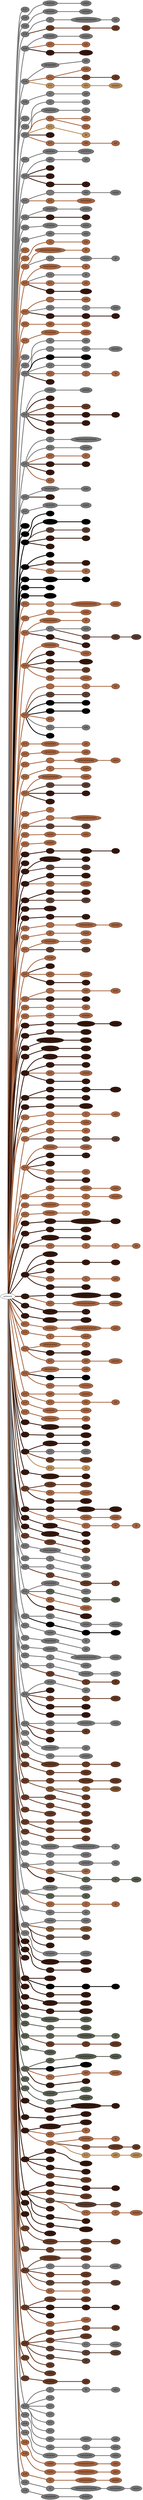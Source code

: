 graph {
 graph [rankdir=LR]
"T1" [qtype="pendant_node", pendant_colors="#777777", pendant_ply="S", pendant_attach="U", pendant_length="44", label="S U", style=filled, fillcolor="#777777"]
"primary" -- "T1" [qtype="pendant_link",penwidth=5,color="#777777"]
"1" [qtype="pendant_node", pendant_colors="#777777", pendant_ply="S", pendant_attach="R", pendant_length="31", label="S R", style=filled, fillcolor="#777777"]
"primary" -- "1" [qtype="pendant_link",penwidth=5,color="#777777"]
"1:0" [qtype="knot_node", knot_value="4", knot_type="S", knot_position="10.0", knot_spin="S", label="O/O/O/O", style=filled, fillcolor="#777777"]
"1" -- "1:0" [qtype="knot_link",penwidth=5,color="#777777"]
"1:1" [qtype="knot_node", knot_value="6", knot_type="L", knot_position="18.0", knot_spin="S", label="(//////)", style=filled, fillcolor="#777777"]
"1:0" -- "1:1" [qtype="knot_link",penwidth=5,color="#777777"]
"2" [qtype="pendant_node", pendant_colors="#777777", pendant_ply="S", pendant_attach="R", pendant_length="29", label="S R", style=filled, fillcolor="#777777"]
"primary" -- "2" [qtype="pendant_link",penwidth=5,color="#777777"]
"2:0" [qtype="knot_node", knot_value="4", knot_type="S", knot_position="9.5", knot_spin="S", label="O/O/O/O", style=filled, fillcolor="#777777"]
"2" -- "2:0" [qtype="knot_link",penwidth=5,color="#777777"]
"2:1" [qtype="knot_node", knot_value="9", knot_type="L", knot_position="17.5", knot_spin="S", label="(/////////)", style=filled, fillcolor="#777777"]
"2:0" -- "2:1" [qtype="knot_link",penwidth=5,color="#777777"]
"3" [qtype="pendant_node", pendant_colors="#777777", pendant_ply="S", pendant_attach="R", pendant_length="30", label="S R", style=filled, fillcolor="#777777"]
"primary" -- "3" [qtype="pendant_link",penwidth=5,color="#777777"]
"3:0" [qtype="knot_node", knot_value="1", knot_type="S", knot_position="3.5", knot_spin="S", label="O", style=filled, fillcolor="#777777"]
"3" -- "3:0" [qtype="knot_link",penwidth=5,color="#777777"]
"3:1" [qtype="knot_node", knot_value="9", knot_type="S", knot_position="10.0", knot_spin="S", label="O/O/O/O/O/O/O/O/O", style=filled, fillcolor="#777777"]
"3:0" -- "3:1" [qtype="knot_link",penwidth=5,color="#777777"]
"3:2" [qtype="knot_node", knot_value="2", knot_type="L", knot_position="18.5", knot_spin="S", label="(//)", style=filled, fillcolor="#777777"]
"3:1" -- "3:2" [qtype="knot_link",penwidth=5,color="#777777"]
"3s1" [qtype="pendant_node", pendant_colors="#673923", pendant_ply="S", pendant_attach="U", pendant_length="17", label="S U", style=filled, fillcolor="#673923"]
"3" -- "3s1" [qtype="pendant_link",penwidth=5,color="#673923"]
"3s1:0" [qtype="knot_node", knot_value="2", knot_type="S", knot_position="3.0", knot_spin="S", label="O/O", style=filled, fillcolor="#673923"]
"3s1" -- "3s1:0" [qtype="knot_link",penwidth=5,color="#673923"]
"3s1:1" [qtype="knot_node", knot_value="2", knot_type="L", knot_position="7.0", knot_spin="S", label="(//)", style=filled, fillcolor="#673923"]
"3s1:0" -- "3s1:1" [qtype="knot_link",penwidth=5,color="#673923"]
"4" [qtype="pendant_node", pendant_colors="#777777", pendant_ply="S", pendant_attach="R", pendant_length="31", label="S R", style=filled, fillcolor="#777777"]
"primary" -- "4" [qtype="pendant_link",penwidth=5,color="#777777"]
"4:0" [qtype="knot_node", knot_value="4", knot_type="S", knot_position="10.0", knot_spin="S", label="O/O/O/O", style=filled, fillcolor="#777777"]
"4" -- "4:0" [qtype="knot_link",penwidth=5,color="#777777"]
"4:1" [qtype="knot_node", knot_value="9", knot_type="L", knot_position="18.5", knot_spin="S", label="(/////////)", style=filled, fillcolor="#777777"]
"4:0" -- "4:1" [qtype="knot_link",penwidth=5,color="#777777"]
"4s1" [qtype="pendant_node", pendant_colors="#A86540,#777777", pendant_ply="S", pendant_attach="U", pendant_length="24", label="S U", style=filled, fillcolor="#A86540"]
"4" -- "4s1" [qtype="pendant_link",penwidth=5,color="#A86540"]
"4s1:0" [qtype="knot_node", knot_value="3", knot_type="L", knot_position="7.5", knot_spin="S", label="(///)", style=filled, fillcolor="#A86540"]
"4s1" -- "4s1:0" [qtype="knot_link",penwidth=5,color="#A86540"]
"4s2" [qtype="pendant_node", pendant_colors="#35170C,#777777", pendant_ply="S", pendant_attach="U", pendant_length="15", label="S U", style=filled, fillcolor="#35170C"]
"4" -- "4s2" [qtype="pendant_link",penwidth=5,color="#35170C"]
"4s2:0" [qtype="knot_node", knot_value="9", knot_type="L", knot_position="7.5", knot_spin="S", label="(/////////)", style=filled, fillcolor="#35170C"]
"4s2" -- "4s2:0" [qtype="knot_link",penwidth=5,color="#35170C"]
"5" [qtype="pendant_node", pendant_colors="#777777", pendant_ply="S", pendant_attach="R", pendant_length="37", label="S R", style=filled, fillcolor="#777777"]
"primary" -- "5" [qtype="pendant_link",penwidth=5,color="#777777"]
"5:0" [qtype="knot_node", knot_value="5", knot_type="S", knot_position="9.5", knot_spin="S", label="O/O/O/O/O", style=filled, fillcolor="#777777"]
"5" -- "5:0" [qtype="knot_link",penwidth=5,color="#777777"]
"5:1" [qtype="knot_node", knot_value="3", knot_type="L", knot_position="17.5", knot_spin="S", label="(///)", style=filled, fillcolor="#777777"]
"5:0" -- "5:1" [qtype="knot_link",penwidth=5,color="#777777"]
"5s1" [qtype="pendant_node", pendant_colors="#A86540,#777777", pendant_ply="S", pendant_attach="U", pendant_length="38", label="S U", style=filled, fillcolor="#A86540"]
"5" -- "5s1" [qtype="pendant_link",penwidth=5,color="#A86540"]
"5s1:0" [qtype="knot_node", knot_value="5", knot_type="L", knot_position="12.5", knot_spin="S", label="(/////)", style=filled, fillcolor="#A86540"]
"5s1" -- "5s1:0" [qtype="knot_link",penwidth=5,color="#A86540"]
"5s1s1" [qtype="pendant_node", pendant_colors="#673923", pendant_ply="S", pendant_attach="U", pendant_length="16", label="S U", style=filled, fillcolor="#673923"]
"5s1" -- "5s1s1" [qtype="pendant_link",penwidth=5,color="#673923"]
"5s1s1:0" [qtype="knot_node", knot_value="1", knot_type="E", knot_position="12.0", knot_spin="Z", label="\\8", style=filled, fillcolor="#673923"]
"5s1s1" -- "5s1s1:0" [qtype="knot_link",penwidth=5,color="#673923"]
"5s2" [qtype="pendant_node", pendant_colors="#BB8B54", pendant_ply="S", pendant_attach="U", pendant_length="12", label="S U", style=filled, fillcolor="#BB8B54"]
"5" -- "5s2" [qtype="pendant_link",penwidth=5,color="#BB8B54"]
"5s2:0" [qtype="knot_node", knot_value="2", knot_type="S", knot_position="4.0", knot_spin="S", label="O/O", style=filled, fillcolor="#BB8B54"]
"5s2" -- "5s2:0" [qtype="knot_link",penwidth=5,color="#BB8B54"]
"5s2:1" [qtype="knot_node", knot_value="9", knot_type="L", knot_position="7.0", knot_spin="S", label="(/////////)", style=filled, fillcolor="#BB8B54"]
"5s2:0" -- "5s2:1" [qtype="knot_link",penwidth=5,color="#BB8B54"]
"6" [qtype="pendant_node", pendant_colors="#777777", pendant_ply="S", pendant_attach="R", pendant_length="41", label="S R", style=filled, fillcolor="#777777"]
"primary" -- "6" [qtype="pendant_link",penwidth=5,color="#777777"]
"6:0" [qtype="knot_node", knot_value="1", knot_type="S", knot_position="9.5", knot_spin="S", label="O", style=filled, fillcolor="#777777"]
"6" -- "6:0" [qtype="knot_link",penwidth=5,color="#777777"]
"6:1" [qtype="knot_node", knot_value="3", knot_type="L", knot_position="17.0", knot_spin="S", label="(///)", style=filled, fillcolor="#777777"]
"6:0" -- "6:1" [qtype="knot_link",penwidth=5,color="#777777"]
"T2" [qtype="pendant_node", pendant_colors="#777777", pendant_ply="S", pendant_attach="U", pendant_length="43", label="S U", style=filled, fillcolor="#777777"]
"primary" -- "T2" [qtype="pendant_link",penwidth=5,color="#777777"]
"7" [qtype="pendant_node", pendant_colors="#777777", pendant_ply="S", pendant_attach="V", pendant_length="38", label="S V", style=filled, fillcolor="#777777"]
"primary" -- "7" [qtype="pendant_link",penwidth=5,color="#777777"]
"7:0" [qtype="knot_node", knot_value="1", knot_type="S", knot_position="9.5", knot_spin="S", label="O", style=filled, fillcolor="#777777"]
"7" -- "7:0" [qtype="knot_link",penwidth=5,color="#777777"]
"7:1" [qtype="knot_node", knot_value="3", knot_type="L", knot_position="17.0", knot_spin="S", label="(///)", style=filled, fillcolor="#777777"]
"7:0" -- "7:1" [qtype="knot_link",penwidth=5,color="#777777"]
"8" [qtype="pendant_node", pendant_colors="#777777", pendant_ply="S", pendant_attach="V", pendant_length="39", label="S V", style=filled, fillcolor="#777777"]
"primary" -- "8" [qtype="pendant_link",penwidth=5,color="#777777"]
"8:0" [qtype="knot_node", knot_value="5", knot_type="S", knot_position="10.0", knot_spin="S", label="O/O/O/O/O", style=filled, fillcolor="#777777"]
"8" -- "8:0" [qtype="knot_link",penwidth=5,color="#777777"]
"8:1" [qtype="knot_node", knot_value="1", knot_type="E", knot_position="18.0", knot_spin="Z", label="\\8", style=filled, fillcolor="#777777"]
"8:0" -- "8:1" [qtype="knot_link",penwidth=5,color="#777777"]
"8s1" [qtype="pendant_node", pendant_colors="#A86540,#777777", pendant_ply="S", pendant_attach="U", pendant_length="20", label="S U", style=filled, fillcolor="#A86540"]
"8" -- "8s1" [qtype="pendant_link",penwidth=5,color="#A86540"]
"8s1:0" [qtype="knot_node", knot_value="5", knot_type="L", knot_position="16.5", knot_spin="S", label="(/////)", style=filled, fillcolor="#A86540"]
"8s1" -- "8s1:0" [qtype="knot_link",penwidth=5,color="#A86540"]
"8s1s1" [qtype="pendant_node", pendant_colors="#A86540", pendant_ply="S", pendant_attach="U", pendant_length="3", label="S U", style=filled, fillcolor="#A86540"]
"8s1" -- "8s1s1" [qtype="pendant_link",penwidth=5,color="#A86540"]
"8s2" [qtype="pendant_node", pendant_colors="#BB8B54", pendant_ply="S", pendant_attach="U", pendant_length="24", label="S U", style=filled, fillcolor="#BB8B54"]
"8" -- "8s2" [qtype="pendant_link",penwidth=5,color="#BB8B54"]
"8s2:0" [qtype="knot_node", knot_value="1", knot_type="E", knot_position="6.0", knot_spin="Z", label="\\8", style=filled, fillcolor="#BB8B54"]
"8s2" -- "8s2:0" [qtype="knot_link",penwidth=5,color="#BB8B54"]
"8s3" [qtype="pendant_node", pendant_colors="#35170C", pendant_ply="S", pendant_attach="U", pendant_length="0", label="S U", style=filled, fillcolor="#35170C"]
"8" -- "8s3" [qtype="pendant_link",penwidth=5,color="#35170C"]
"8s4" [qtype="pendant_node", pendant_colors="#A86540", pendant_ply="S", pendant_attach="U", pendant_length="16", label="S U", style=filled, fillcolor="#A86540"]
"8" -- "8s4" [qtype="pendant_link",penwidth=5,color="#A86540"]
"8s4:0" [qtype="knot_node", knot_value="2", knot_type="S", knot_position="1.0", knot_spin="S", label="O/O", style=filled, fillcolor="#A86540"]
"8s4" -- "8s4:0" [qtype="knot_link",penwidth=5,color="#A86540"]
"8s4:1" [qtype="knot_node", knot_value="2", knot_type="L", knot_position="6.5", knot_spin="S", label="(//)", style=filled, fillcolor="#A86540"]
"8s4:0" -- "8s4:1" [qtype="knot_link",penwidth=5,color="#A86540"]
"9" [qtype="pendant_node", pendant_colors="#777777", pendant_ply="S", pendant_attach="V", pendant_length="29", label="S V", style=filled, fillcolor="#777777"]
"primary" -- "9" [qtype="pendant_link",penwidth=5,color="#777777"]
"9:0" [qtype="knot_node", knot_value="4", knot_type="S", knot_position="9.5", knot_spin="S", label="O/O/O/O", style=filled, fillcolor="#777777"]
"9" -- "9:0" [qtype="knot_link",penwidth=5,color="#777777"]
"9:1" [qtype="knot_node", knot_value="7", knot_type="L", knot_position="16.0", knot_spin="SZ", label="(???????)", style=filled, fillcolor="#777777"]
"9:0" -- "9:1" [qtype="knot_link",penwidth=5,color="#777777"]
"10" [qtype="pendant_node", pendant_colors="#777777", pendant_ply="S", pendant_attach="V", pendant_length="43", label="S V", style=filled, fillcolor="#777777"]
"primary" -- "10" [qtype="pendant_link",penwidth=5,color="#777777"]
"10:0" [qtype="knot_node", knot_value="2", knot_type="S", knot_position="10.0", knot_spin="S", label="O/O", style=filled, fillcolor="#777777"]
"10" -- "10:0" [qtype="knot_link",penwidth=5,color="#777777"]
"10:1" [qtype="knot_node", knot_value="2", knot_type="L", knot_position="17.5", knot_spin="S", label="(//)", style=filled, fillcolor="#777777"]
"10:0" -- "10:1" [qtype="knot_link",penwidth=5,color="#777777"]
"10s1" [qtype="pendant_node", pendant_colors="#35170C,#673923", pendant_ply="S", pendant_attach="U", pendant_length="0", label="S U", style=filled, fillcolor="#35170C"]
"10" -- "10s1" [qtype="pendant_link",penwidth=5,color="#35170C"]
"10s2" [qtype="pendant_node", pendant_colors="#35170C", pendant_ply="S", pendant_attach="U", pendant_length="0", label="S U", style=filled, fillcolor="#35170C"]
"10" -- "10s2" [qtype="pendant_link",penwidth=5,color="#35170C"]
"10s3" [qtype="pendant_node", pendant_colors="#35170C,#777777", pendant_ply="S", pendant_attach="U", pendant_length="9", label="S U", style=filled, fillcolor="#35170C"]
"10" -- "10s3" [qtype="pendant_link",penwidth=5,color="#35170C"]
"10s3:0" [qtype="knot_node", knot_value="2", knot_type="E", knot_position="3.5", knot_spin="Z", label="\\8", style=filled, fillcolor="#35170C"]
"10s3" -- "10s3:0" [qtype="knot_link",penwidth=5,color="#35170C"]
"11" [qtype="pendant_node", pendant_colors="#777777", pendant_ply="S", pendant_attach="V", pendant_length="36", label="S V", style=filled, fillcolor="#777777"]
"primary" -- "11" [qtype="pendant_link",penwidth=5,color="#777777"]
"11:0" [qtype="knot_node", knot_value="1", knot_type="", knot_position="3.5", knot_spin="S", label="", style=filled, fillcolor="#777777"]
"11" -- "11:0" [qtype="knot_link",penwidth=5,color="#777777"]
"11:1" [qtype="knot_node", knot_value="2", knot_type="S", knot_position="10.0", knot_spin="S", label="O/O", style=filled, fillcolor="#777777"]
"11:0" -- "11:1" [qtype="knot_link",penwidth=5,color="#777777"]
"11:2" [qtype="knot_node", knot_value="6", knot_type="L", knot_position="16.5", knot_spin="S", label="(//////)", style=filled, fillcolor="#777777"]
"11:1" -- "11:2" [qtype="knot_link",penwidth=5,color="#777777"]
"11s1" [qtype="pendant_node", pendant_colors="#A86540", pendant_ply="S", pendant_attach="U", pendant_length="13", label="S U", style=filled, fillcolor="#A86540"]
"11" -- "11s1" [qtype="pendant_link",penwidth=5,color="#A86540"]
"11s1:0" [qtype="knot_node", knot_value="5", knot_type="S", knot_position="1.0", knot_spin="S", label="O/O/O/O/O", style=filled, fillcolor="#A86540"]
"11s1" -- "11s1:0" [qtype="knot_link",penwidth=5,color="#A86540"]
"12" [qtype="pendant_node", pendant_colors="#777777", pendant_ply="S", pendant_attach="V", pendant_length="31", label="S V", style=filled, fillcolor="#777777"]
"primary" -- "12" [qtype="pendant_link",penwidth=5,color="#777777"]
"12:0" [qtype="knot_node", knot_value="4", knot_type="S", knot_position="10.0", knot_spin="S", label="O/O/O/O", style=filled, fillcolor="#777777"]
"12" -- "12:0" [qtype="knot_link",penwidth=5,color="#777777"]
"12:1" [qtype="knot_node", knot_value="8", knot_type="L", knot_position="16.0", knot_spin="S", label="(////////)", style=filled, fillcolor="#777777"]
"12:0" -- "12:1" [qtype="knot_link",penwidth=5,color="#777777"]
"12s1" [qtype="pendant_node", pendant_colors="#35170C,#777777", pendant_ply="S", pendant_attach="U", pendant_length="15", label="S U", style=filled, fillcolor="#35170C"]
"12" -- "12s1" [qtype="pendant_link",penwidth=5,color="#35170C"]
"12s1:0" [qtype="knot_node", knot_value="1", knot_type="E", knot_position="7.0", knot_spin="Z", label="\\8", style=filled, fillcolor="#35170C"]
"12s1" -- "12s1:0" [qtype="knot_link",penwidth=5,color="#35170C"]
"13" [qtype="pendant_node", pendant_colors="#777777", pendant_ply="S", pendant_attach="V", pendant_length="36", label="S V", style=filled, fillcolor="#777777"]
"primary" -- "13" [qtype="pendant_link",penwidth=5,color="#777777"]
"13:0" [qtype="knot_node", knot_value="4", knot_type="S", knot_position="9.5", knot_spin="S", label="O/O/O/O", style=filled, fillcolor="#777777"]
"13" -- "13:0" [qtype="knot_link",penwidth=5,color="#777777"]
"13:1" [qtype="knot_node", knot_value="6", knot_type="L", knot_position="17.0", knot_spin="S", label="(//////)", style=filled, fillcolor="#777777"]
"13:0" -- "13:1" [qtype="knot_link",penwidth=5,color="#777777"]
"14" [qtype="pendant_node", pendant_colors="#777777", pendant_ply="S", pendant_attach="V", pendant_length="37", label="S V", style=filled, fillcolor="#777777"]
"primary" -- "14" [qtype="pendant_link",penwidth=5,color="#777777"]
"14:0" [qtype="knot_node", knot_value="2", knot_type="S", knot_position="9.5", knot_spin="S", label="O/O", style=filled, fillcolor="#777777"]
"14" -- "14:0" [qtype="knot_link",penwidth=5,color="#777777"]
"14:1" [qtype="knot_node", knot_value="4", knot_type="L", knot_position="17.0", knot_spin="S", label="(////)", style=filled, fillcolor="#777777"]
"14:0" -- "14:1" [qtype="knot_link",penwidth=5,color="#777777"]
"T3" [qtype="pendant_node", pendant_colors="#A86540", pendant_ply="S", pendant_attach="U", pendant_length="45", label="S U", style=filled, fillcolor="#A86540"]
"primary" -- "T3" [qtype="pendant_link",penwidth=5,color="#A86540"]
"15" [qtype="pendant_node", pendant_colors="#A86540", pendant_ply="S", pendant_attach="V", pendant_length="40", label="S V", style=filled, fillcolor="#A86540"]
"primary" -- "15" [qtype="pendant_link",penwidth=5,color="#A86540"]
"15:0" [qtype="knot_node", knot_value="1", knot_type="S", knot_position="9.5", knot_spin="S", label="O", style=filled, fillcolor="#A86540"]
"15" -- "15:0" [qtype="knot_link",penwidth=5,color="#A86540"]
"15:1" [qtype="knot_node", knot_value="3", knot_type="L", knot_position="16.5", knot_spin="S", label="(///)", style=filled, fillcolor="#A86540"]
"15:0" -- "15:1" [qtype="knot_link",penwidth=5,color="#A86540"]
"16" [qtype="pendant_node", pendant_colors="#A86540", pendant_ply="S", pendant_attach="V", pendant_length="31", label="S V", style=filled, fillcolor="#A86540"]
"primary" -- "16" [qtype="pendant_link",penwidth=5,color="#A86540"]
"16:0" [qtype="knot_node", knot_value="9", knot_type="S", knot_position="9.0", knot_spin="S", label="O/O/O/O/O/O/O/O/O", style=filled, fillcolor="#A86540"]
"16" -- "16:0" [qtype="knot_link",penwidth=5,color="#A86540"]
"16:1" [qtype="knot_node", knot_value="1", knot_type="E", knot_position="16.5", knot_spin="Z", label="\\8", style=filled, fillcolor="#A86540"]
"16:0" -- "16:1" [qtype="knot_link",penwidth=5,color="#A86540"]
"16s1" [qtype="pendant_node", pendant_colors="#777777", pendant_ply="S", pendant_attach="U", pendant_length="47", label="S U", style=filled, fillcolor="#777777"]
"16" -- "16s1" [qtype="pendant_link",penwidth=5,color="#777777"]
"16s1:0" [qtype="knot_node", knot_value="3", knot_type="S", knot_position="2.0", knot_spin="S", label="O/O/O", style=filled, fillcolor="#777777"]
"16s1" -- "16s1:0" [qtype="knot_link",penwidth=5,color="#777777"]
"16s1:1" [qtype="knot_node", knot_value="1", knot_type="E", knot_position="10.5", knot_spin="Z", label="\\8", style=filled, fillcolor="#777777"]
"16s1:0" -- "16s1:1" [qtype="knot_link",penwidth=5,color="#777777"]
"17" [qtype="pendant_node", pendant_colors="#A86540", pendant_ply="S", pendant_attach="V", pendant_length="39", label="S V", style=filled, fillcolor="#A86540"]
"primary" -- "17" [qtype="pendant_link",penwidth=5,color="#A86540"]
"17:0" [qtype="knot_node", knot_value="6", knot_type="S", knot_position="10.0", knot_spin="S", label="O/O/O/O/O/O", style=filled, fillcolor="#A86540"]
"17" -- "17:0" [qtype="knot_link",penwidth=5,color="#A86540"]
"17:1" [qtype="knot_node", knot_value="1", knot_type="E", knot_position="18.0", knot_spin="Z", label="\\8", style=filled, fillcolor="#A86540"]
"17:0" -- "17:1" [qtype="knot_link",penwidth=5,color="#A86540"]
"17s1" [qtype="pendant_node", pendant_colors="#777777,#35170C", pendant_ply="S", pendant_attach="U", pendant_length="10", label="S U", style=filled, fillcolor="#777777"]
"17" -- "17s1" [qtype="pendant_link",penwidth=5,color="#777777"]
"17s1:0" [qtype="knot_node", knot_value="1", knot_type="E", knot_position="7.5", knot_spin="Z", label="\\8", style=filled, fillcolor="#777777"]
"17s1" -- "17s1:0" [qtype="knot_link",penwidth=5,color="#777777"]
"17s2" [qtype="pendant_node", pendant_colors="#A86540,#777777", pendant_ply="S", pendant_attach="U", pendant_length="23", label="S U", style=filled, fillcolor="#A86540"]
"17" -- "17s2" [qtype="pendant_link",penwidth=5,color="#A86540"]
"17s2:0" [qtype="knot_node", knot_value="2", knot_type="L", knot_position="7.5", knot_spin="S", label="(//)", style=filled, fillcolor="#A86540"]
"17s2" -- "17s2:0" [qtype="knot_link",penwidth=5,color="#A86540"]
"17s3" [qtype="pendant_node", pendant_colors="#35170C,#777777", pendant_ply="S", pendant_attach="U", pendant_length="25", label="S U", style=filled, fillcolor="#35170C"]
"17" -- "17s3" [qtype="pendant_link",penwidth=5,color="#35170C"]
"17s3:0" [qtype="knot_node", knot_value="7", knot_type="L", knot_position="9.0", knot_spin="S", label="(///////)", style=filled, fillcolor="#35170C"]
"17s3" -- "17s3:0" [qtype="knot_link",penwidth=5,color="#35170C"]
"18" [qtype="pendant_node", pendant_colors="#A86540", pendant_ply="S", pendant_attach="V", pendant_length="40", label="S V", style=filled, fillcolor="#A86540"]
"primary" -- "18" [qtype="pendant_link",penwidth=5,color="#A86540"]
"18:0" [qtype="knot_node", knot_value="2", knot_type="", knot_position="3.5", knot_spin="S", label="", style=filled, fillcolor="#A86540"]
"18" -- "18:0" [qtype="knot_link",penwidth=5,color="#A86540"]
"18:1" [qtype="knot_node", knot_value="4", knot_type="L", knot_position="16.5", knot_spin="S", label="(////)", style=filled, fillcolor="#A86540"]
"18:0" -- "18:1" [qtype="knot_link",penwidth=5,color="#A86540"]
"18s1" [qtype="pendant_node", pendant_colors="#777777", pendant_ply="S", pendant_attach="U", pendant_length="49", label="S U", style=filled, fillcolor="#777777"]
"18" -- "18s1" [qtype="pendant_link",penwidth=5,color="#777777"]
"18s1:0" [qtype="knot_node", knot_value="1", knot_type="S", knot_position="2.5", knot_spin="S", label="O", style=filled, fillcolor="#777777"]
"18s1" -- "18s1:0" [qtype="knot_link",penwidth=5,color="#777777"]
"18s1:1" [qtype="knot_node", knot_value="5", knot_type="L", knot_position="10.0", knot_spin="S", label="(/////)", style=filled, fillcolor="#777777"]
"18s1:0" -- "18s1:1" [qtype="knot_link",penwidth=5,color="#777777"]
"18s2" [qtype="pendant_node", pendant_colors="#35170C,#A86540", pendant_ply="S", pendant_attach="U", pendant_length="17", label="S U", style=filled, fillcolor="#35170C"]
"18" -- "18s2" [qtype="pendant_link",penwidth=5,color="#35170C"]
"18s2:0" [qtype="knot_node", knot_value="1", knot_type="E", knot_position="9.5", knot_spin="Z", label="\\8", style=filled, fillcolor="#35170C"]
"18s2" -- "18s2:0" [qtype="knot_link",penwidth=5,color="#35170C"]
"18s2:1" [qtype="knot_node", knot_value="1", knot_type="E", knot_position="14.0", knot_spin="Z", label="\\8", style=filled, fillcolor="#35170C"]
"18s2:0" -- "18s2:1" [qtype="knot_link",penwidth=5,color="#35170C"]
"19" [qtype="pendant_node", pendant_colors="#A86540", pendant_ply="S", pendant_attach="V", pendant_length="39", label="S V", style=filled, fillcolor="#A86540"]
"primary" -- "19" [qtype="pendant_link",penwidth=5,color="#A86540"]
"19:0" [qtype="knot_node", knot_value="2", knot_type="S", knot_position="9.0", knot_spin="S", label="O/O", style=filled, fillcolor="#A86540"]
"19" -- "19:0" [qtype="knot_link",penwidth=5,color="#A86540"]
"19:1" [qtype="knot_node", knot_value="4", knot_type="L", knot_position="17.0", knot_spin="S", label="(////)", style=filled, fillcolor="#A86540"]
"19:0" -- "19:1" [qtype="knot_link",penwidth=5,color="#A86540"]
"20" [qtype="pendant_node", pendant_colors="#A86540", pendant_ply="S", pendant_attach="V", pendant_length="36", label="S V", style=filled, fillcolor="#A86540"]
"primary" -- "20" [qtype="pendant_link",penwidth=5,color="#A86540"]
"20:0" [qtype="knot_node", knot_value="5", knot_type="S", knot_position="9.5", knot_spin="S", label="O/O/O/O/O", style=filled, fillcolor="#A86540"]
"20" -- "20:0" [qtype="knot_link",penwidth=5,color="#A86540"]
"20:1" [qtype="knot_node", knot_value="6", knot_type="L", knot_position="18.0", knot_spin="S", label="(//////)", style=filled, fillcolor="#A86540"]
"20:0" -- "20:1" [qtype="knot_link",penwidth=5,color="#A86540"]
"T4" [qtype="pendant_node", pendant_colors="#777777", pendant_ply="S", pendant_attach="U", pendant_length="35", label="S U", style=filled, fillcolor="#777777"]
"primary" -- "T4" [qtype="pendant_link",penwidth=5,color="#777777"]
"21" [qtype="pendant_node", pendant_colors="#777777", pendant_ply="S", pendant_attach="V", pendant_length="41", label="S V", style=filled, fillcolor="#777777"]
"primary" -- "21" [qtype="pendant_link",penwidth=5,color="#777777"]
"21:0" [qtype="knot_node", knot_value="1", knot_type="S", knot_position="9.0", knot_spin="S", label="O", style=filled, fillcolor="#777777"]
"21" -- "21:0" [qtype="knot_link",penwidth=5,color="#777777"]
"21:1" [qtype="knot_node", knot_value="3", knot_type="L", knot_position="16.5", knot_spin="S", label="(///)", style=filled, fillcolor="#777777"]
"21:0" -- "21:1" [qtype="knot_link",penwidth=5,color="#777777"]
"22" [qtype="pendant_node", pendant_colors="#777777", pendant_ply="S", pendant_attach="V", pendant_length="29", label="S V", style=filled, fillcolor="#777777"]
"primary" -- "22" [qtype="pendant_link",penwidth=5,color="#777777"]
"22:0" [qtype="knot_node", knot_value="1", knot_type="", knot_position="4.5", knot_spin="S", label="", style=filled, fillcolor="#777777"]
"22" -- "22:0" [qtype="knot_link",penwidth=5,color="#777777"]
"22:1" [qtype="knot_node", knot_value="2", knot_type="S", knot_position="9.5", knot_spin="S", label="O/O", style=filled, fillcolor="#777777"]
"22:0" -- "22:1" [qtype="knot_link",penwidth=5,color="#777777"]
"22:2" [qtype="knot_node", knot_value="9", knot_type="L", knot_position="14.5", knot_spin="S", label="(/////////)", style=filled, fillcolor="#777777"]
"22:1" -- "22:2" [qtype="knot_link",penwidth=5,color="#777777"]
"22s1" [qtype="pendant_node", pendant_colors="#000000", pendant_ply="S", pendant_attach="U", pendant_length="17", label="S U", style=filled, fillcolor="#000000"]
"22" -- "22s1" [qtype="pendant_link",penwidth=5,color="#000000"]
"22s1:0" [qtype="knot_node", knot_value="5", knot_type="L", knot_position="8.0", knot_spin="S", label="(/////)", style=filled, fillcolor="#000000"]
"22s1" -- "22s1:0" [qtype="knot_link",penwidth=5,color="#000000"]
"22s2" [qtype="pendant_node", pendant_colors="#777777,#A86540,#A86540", pendant_ply="S", pendant_attach="U", pendant_length="18", label="S U", style=filled, fillcolor="#777777"]
"22" -- "22s2" [qtype="pendant_link",penwidth=5,color="#777777"]
"22s2:0" [qtype="knot_node", knot_value="5", knot_type="L", knot_position="7.5", knot_spin="S", label="(/////)", style=filled, fillcolor="#777777"]
"22s2" -- "22s2:0" [qtype="knot_link",penwidth=5,color="#777777"]
"22s3" [qtype="pendant_node", pendant_colors="#A86540", pendant_ply="S", pendant_attach="U", pendant_length="29", label="S U", style=filled, fillcolor="#A86540"]
"22" -- "22s3" [qtype="pendant_link",penwidth=5,color="#A86540"]
"22s3:0" [qtype="knot_node", knot_value="1", knot_type="S", knot_position="2.0", knot_spin="S", label="O", style=filled, fillcolor="#A86540"]
"22s3" -- "22s3:0" [qtype="knot_link",penwidth=5,color="#A86540"]
"22s3:1" [qtype="knot_node", knot_value="1", knot_type="E", knot_position="7.0", knot_spin="Z", label="\\8", style=filled, fillcolor="#A86540"]
"22s3:0" -- "22s3:1" [qtype="knot_link",penwidth=5,color="#A86540"]
"22s4" [qtype="pendant_node", pendant_colors="#35170C", pendant_ply="S", pendant_attach="U", pendant_length="0", label="S U", style=filled, fillcolor="#35170C"]
"22" -- "22s4" [qtype="pendant_link",penwidth=5,color="#35170C"]
"23" [qtype="pendant_node", pendant_colors="#777777", pendant_ply="S", pendant_attach="V", pendant_length="23", label="S V", style=filled, fillcolor="#777777"]
"primary" -- "23" [qtype="pendant_link",penwidth=5,color="#777777"]
"23:0" [qtype="knot_node", knot_value="3", knot_type="S", knot_position="10.5", knot_spin="S", label="O/O/O", style=filled, fillcolor="#777777"]
"23" -- "23:0" [qtype="knot_link",penwidth=5,color="#777777"]
"23:1" [qtype="knot_node", knot_value="8", knot_type="L", knot_position="17.0", knot_spin="S", label="(////////)", style=filled, fillcolor="#777777"]
"23:0" -- "23:1" [qtype="knot_link",penwidth=5,color="#777777"]
"23s1" [qtype="pendant_node", pendant_colors="#35170C", pendant_ply="S", pendant_attach="U", pendant_length="0", label="S U", style=filled, fillcolor="#35170C"]
"23" -- "23s1" [qtype="pendant_link",penwidth=5,color="#35170C"]
"23s2" [qtype="pendant_node", pendant_colors="#673923,#777777", pendant_ply="S", pendant_attach="U", pendant_length="11", label="S U", style=filled, fillcolor="#673923"]
"23" -- "23s2" [qtype="pendant_link",penwidth=5,color="#673923"]
"23s2:0" [qtype="knot_node", knot_value="4", knot_type="L", knot_position="7.5", knot_spin="S", label="(////)", style=filled, fillcolor="#673923"]
"23s2" -- "23s2:0" [qtype="knot_link",penwidth=5,color="#673923"]
"23s3" [qtype="pendant_node", pendant_colors="#35170C,#777777", pendant_ply="S", pendant_attach="U", pendant_length="14", label="S U", style=filled, fillcolor="#35170C"]
"23" -- "23s3" [qtype="pendant_link",penwidth=5,color="#35170C"]
"23s3:0" [qtype="knot_node", knot_value="2", knot_type="L", knot_position="6.0", knot_spin="S", label="(//)", style=filled, fillcolor="#35170C"]
"23s3" -- "23s3:0" [qtype="knot_link",penwidth=5,color="#35170C"]
"23s3:1" [qtype="knot_node", knot_value="1", knot_type="E", knot_position="7.5", knot_spin="Z", label="\\8", style=filled, fillcolor="#35170C"]
"23s3:0" -- "23s3:1" [qtype="knot_link",penwidth=5,color="#35170C"]
"23s4" [qtype="pendant_node", pendant_colors="#35170C,#673923", pendant_ply="S", pendant_attach="U", pendant_length="7", label="S U", style=filled, fillcolor="#35170C"]
"23" -- "23s4" [qtype="pendant_link",penwidth=5,color="#35170C"]
"23s4:0" [qtype="knot_node", knot_value="1", knot_type="E", knot_position="6.0", knot_spin="Z", label="\\8", style=filled, fillcolor="#35170C"]
"23s4" -- "23s4:0" [qtype="knot_link",penwidth=5,color="#35170C"]
"23s5" [qtype="pendant_node", pendant_colors="#35170C", pendant_ply="S", pendant_attach="U", pendant_length="0", label="S U", style=filled, fillcolor="#35170C"]
"23" -- "23s5" [qtype="pendant_link",penwidth=5,color="#35170C"]
"24" [qtype="pendant_node", pendant_colors="#777777", pendant_ply="S", pendant_attach="V", pendant_length="26", label="S V", style=filled, fillcolor="#777777"]
"primary" -- "24" [qtype="pendant_link",penwidth=5,color="#777777"]
"24:0" [qtype="knot_node", knot_value="1", knot_type="S", knot_position="5.0", knot_spin="S", label="O", style=filled, fillcolor="#777777"]
"24" -- "24:0" [qtype="knot_link",penwidth=5,color="#777777"]
"24:1" [qtype="knot_node", knot_value="9", knot_type="S", knot_position="10.0", knot_spin="S", label="O/O/O/O/O/O/O/O/O", style=filled, fillcolor="#777777"]
"24:0" -- "24:1" [qtype="knot_link",penwidth=5,color="#777777"]
"24s1" [qtype="pendant_node", pendant_colors="#777777", pendant_ply="S", pendant_attach="U", pendant_length="14", label="S U", style=filled, fillcolor="#777777"]
"24" -- "24s1" [qtype="pendant_link",penwidth=5,color="#777777"]
"24s1:0" [qtype="knot_node", knot_value="8", knot_type="L", knot_position="2.0", knot_spin="S", label="(////////)", style=filled, fillcolor="#777777"]
"24s1" -- "24s1:0" [qtype="knot_link",penwidth=5,color="#777777"]
"24s2" [qtype="pendant_node", pendant_colors="#A86540", pendant_ply="S", pendant_attach="U", pendant_length="29", label="S U", style=filled, fillcolor="#A86540"]
"24" -- "24s2" [qtype="pendant_link",penwidth=5,color="#A86540"]
"24s2:0" [qtype="knot_node", knot_value="1", knot_type="S", knot_position="3.5", knot_spin="S", label="O", style=filled, fillcolor="#A86540"]
"24s2" -- "24s2:0" [qtype="knot_link",penwidth=5,color="#A86540"]
"24s3" [qtype="pendant_node", pendant_colors="#35170C,#A86540", pendant_ply="S", pendant_attach="U", pendant_length="17", label="S U", style=filled, fillcolor="#35170C"]
"24" -- "24s3" [qtype="pendant_link",penwidth=5,color="#35170C"]
"24s3:0" [qtype="knot_node", knot_value="1", knot_type="E", knot_position="6.5", knot_spin="Z", label="\\8", style=filled, fillcolor="#35170C"]
"24s3" -- "24s3:0" [qtype="knot_link",penwidth=5,color="#35170C"]
"24s4" [qtype="pendant_node", pendant_colors="#35170C", pendant_ply="S", pendant_attach="U", pendant_length="0", label="S U", style=filled, fillcolor="#35170C"]
"24" -- "24s4" [qtype="pendant_link",penwidth=5,color="#35170C"]
"24s5" [qtype="pendant_node", pendant_colors="#A86540", pendant_ply="S", pendant_attach="U", pendant_length="4", label="S U", style=filled, fillcolor="#A86540"]
"24" -- "24s5" [qtype="pendant_link",penwidth=5,color="#A86540"]
"25" [qtype="pendant_node", pendant_colors="#777777", pendant_ply="S", pendant_attach="V", pendant_length="31", label="S V", style=filled, fillcolor="#777777"]
"primary" -- "25" [qtype="pendant_link",penwidth=5,color="#777777"]
"25:0" [qtype="knot_node", knot_value="5", knot_type="S", knot_position="10.0", knot_spin="S", label="O/O/O/O/O", style=filled, fillcolor="#777777"]
"25" -- "25:0" [qtype="knot_link",penwidth=5,color="#777777"]
"25:1" [qtype="knot_node", knot_value="5", knot_type="L", knot_position="16.5", knot_spin="S", label="(/////)", style=filled, fillcolor="#777777"]
"25:0" -- "25:1" [qtype="knot_link",penwidth=5,color="#777777"]
"25s1" [qtype="pendant_node", pendant_colors="#35170C", pendant_ply="U", pendant_attach="U", pendant_length="0", label="U U", style=filled, fillcolor="#35170C"]
"25" -- "25s1" [qtype="pendant_link",penwidth=5,color="#35170C"]
"26" [qtype="pendant_node", pendant_colors="#777777", pendant_ply="S", pendant_attach="V", pendant_length="30", label="S V", style=filled, fillcolor="#777777"]
"primary" -- "26" [qtype="pendant_link",penwidth=5,color="#777777"]
"26:0" [qtype="knot_node", knot_value="4", knot_type="S", knot_position="11.0", knot_spin="S", label="O/O/O/O", style=filled, fillcolor="#777777"]
"26" -- "26:0" [qtype="knot_link",penwidth=5,color="#777777"]
"26:1" [qtype="knot_node", knot_value="6", knot_type="L", knot_position="17.5", knot_spin="S", label="(//////)", style=filled, fillcolor="#777777"]
"26:0" -- "26:1" [qtype="knot_link",penwidth=5,color="#777777"]
"T5" [qtype="pendant_node", pendant_colors="#000000,#777777", pendant_ply="U", pendant_attach="U", pendant_length="4", label="U U", style=filled, fillcolor="#000000"]
"primary" -- "T5" [qtype="pendant_link",penwidth=5,color="#000000"]
"27" [qtype="pendant_node", pendant_colors="#000000,#777777", pendant_ply="S", pendant_attach="V", pendant_length="46", label="S V", style=filled, fillcolor="#000000"]
"primary" -- "27" [qtype="pendant_link",penwidth=5,color="#000000"]
"27:0" [qtype="knot_node", knot_value="2", knot_type="L", knot_position="18.5", knot_spin="S", label="(//)", style=filled, fillcolor="#000000"]
"27" -- "27:0" [qtype="knot_link",penwidth=5,color="#000000"]
"28" [qtype="pendant_node", pendant_colors="#000000,#777777", pendant_ply="S", pendant_attach="V", pendant_length="44", label="S V", style=filled, fillcolor="#000000"]
"primary" -- "28" [qtype="pendant_link",penwidth=5,color="#000000"]
"28:0" [qtype="knot_node", knot_value="4", knot_type="S", knot_position="10.5", knot_spin="S", label="O/O/O/O", style=filled, fillcolor="#000000"]
"28" -- "28:0" [qtype="knot_link",penwidth=5,color="#000000"]
"28:1" [qtype="knot_node", knot_value="4", knot_type="L", knot_position="19.0", knot_spin="S", label="(////)", style=filled, fillcolor="#000000"]
"28:0" -- "28:1" [qtype="knot_link",penwidth=5,color="#000000"]
"28s1" [qtype="pendant_node", pendant_colors="#5A3D30", pendant_ply="S", pendant_attach="U", pendant_length="16", label="S U", style=filled, fillcolor="#5A3D30"]
"28" -- "28s1" [qtype="pendant_link",penwidth=5,color="#5A3D30"]
"28s1:0" [qtype="knot_node", knot_value="3", knot_type="L", knot_position="7.0", knot_spin="S", label="(///)", style=filled, fillcolor="#5A3D30"]
"28s1" -- "28s1:0" [qtype="knot_link",penwidth=5,color="#5A3D30"]
"28s2" [qtype="pendant_node", pendant_colors="#35170C,#777777", pendant_ply="S", pendant_attach="U", pendant_length="16", label="S U", style=filled, fillcolor="#35170C"]
"28" -- "28s2" [qtype="pendant_link",penwidth=5,color="#35170C"]
"28s2:0" [qtype="knot_node", knot_value="1", knot_type="E", knot_position="8.5", knot_spin="Z", label="\\8", style=filled, fillcolor="#35170C"]
"28s2" -- "28s2:0" [qtype="knot_link",penwidth=5,color="#35170C"]
"28s3" [qtype="pendant_node", pendant_colors="#35170C", pendant_ply="S", pendant_attach="U", pendant_length="0", label="S U", style=filled, fillcolor="#35170C"]
"28" -- "28s3" [qtype="pendant_link",penwidth=5,color="#35170C"]
"29" [qtype="pendant_node", pendant_colors="#000000,#777777", pendant_ply="S", pendant_attach="V", pendant_length="33", label="S V", style=filled, fillcolor="#000000"]
"primary" -- "29" [qtype="pendant_link",penwidth=5,color="#000000"]
"29:0" [qtype="knot_node", knot_value="1", knot_type="", knot_position="19.0", knot_spin="S", label="", style=filled, fillcolor="#000000"]
"29" -- "29:0" [qtype="knot_link",penwidth=5,color="#000000"]
"29s1" [qtype="pendant_node", pendant_colors="#35170C,#777777", pendant_ply="S", pendant_attach="U", pendant_length="14", label="S U", style=filled, fillcolor="#35170C"]
"29" -- "29s1" [qtype="pendant_link",penwidth=5,color="#35170C"]
"29s1:0" [qtype="knot_node", knot_value="3", knot_type="L", knot_position="8.0", knot_spin="S", label="(///)", style=filled, fillcolor="#35170C"]
"29s1" -- "29s1:0" [qtype="knot_link",penwidth=5,color="#35170C"]
"29s2" [qtype="pendant_node", pendant_colors="#A86540,#777777", pendant_ply="S", pendant_attach="U", pendant_length="17", label="S U", style=filled, fillcolor="#A86540"]
"29" -- "29s2" [qtype="pendant_link",penwidth=5,color="#A86540"]
"29s2:0" [qtype="knot_node", knot_value="1", knot_type="E", knot_position="7.5", knot_spin="Z", label="\\8", style=filled, fillcolor="#A86540"]
"29s2" -- "29s2:0" [qtype="knot_link",penwidth=5,color="#A86540"]
"30" [qtype="pendant_node", pendant_colors="#000000,#777777", pendant_ply="S", pendant_attach="V", pendant_length="43", label="S V", style=filled, fillcolor="#000000"]
"primary" -- "30" [qtype="pendant_link",penwidth=5,color="#000000"]
"30:0" [qtype="knot_node", knot_value="4", knot_type="S", knot_position="10.5", knot_spin="S", label="O/O/O/O", style=filled, fillcolor="#000000"]
"30" -- "30:0" [qtype="knot_link",penwidth=5,color="#000000"]
"30:1" [qtype="knot_node", knot_value="3", knot_type="L", knot_position="19.5", knot_spin="S", label="(///)", style=filled, fillcolor="#000000"]
"30:0" -- "30:1" [qtype="knot_link",penwidth=5,color="#000000"]
"31" [qtype="pendant_node", pendant_colors="#000000,#777777", pendant_ply="S", pendant_attach="V", pendant_length="39", label="S V", style=filled, fillcolor="#000000"]
"primary" -- "31" [qtype="pendant_link",penwidth=5,color="#000000"]
"31:0" [qtype="knot_node", knot_value="4", knot_type="L", knot_position="19.0", knot_spin="S", label="(////)", style=filled, fillcolor="#000000"]
"31" -- "31:0" [qtype="knot_link",penwidth=5,color="#000000"]
"32" [qtype="pendant_node", pendant_colors="#000000,#777777", pendant_ply="S", pendant_attach="V", pendant_length="41", label="S V", style=filled, fillcolor="#000000"]
"primary" -- "32" [qtype="pendant_link",penwidth=5,color="#000000"]
"32:0" [qtype="knot_node", knot_value="8", knot_type="L", knot_position="19.0", knot_spin="S", label="(////////)", style=filled, fillcolor="#000000"]
"32" -- "32:0" [qtype="knot_link",penwidth=5,color="#000000"]
"T6" [qtype="pendant_node", pendant_colors="#A86540,#777777", pendant_ply="S", pendant_attach="U", pendant_length="16", label="S U", style=filled, fillcolor="#A86540"]
"primary" -- "T6" [qtype="pendant_link",penwidth=5,color="#A86540"]
"T6:0" [qtype="knot_node", knot_value="4", knot_type="", knot_position="3.5", knot_spin="S", label="", style=filled, fillcolor="#A86540"]
"T6" -- "T6:0" [qtype="knot_link",penwidth=5,color="#A86540"]
"T6:1" [qtype="knot_node", knot_value="9", knot_type="S", knot_position="9.5", knot_spin="S", label="O/O/O/O/O/O/O/O/O", style=filled, fillcolor="#A86540"]
"T6:0" -- "T6:1" [qtype="knot_link",penwidth=5,color="#A86540"]
"T6:2" [qtype="knot_node", knot_value="6", knot_type="L", knot_position="13.0", knot_spin="S", label="(//////)", style=filled, fillcolor="#A86540"]
"T6:1" -- "T6:2" [qtype="knot_link",penwidth=5,color="#A86540"]
"33" [qtype="pendant_node", pendant_colors="#A86540,#777777", pendant_ply="S", pendant_attach="V", pendant_length="36", label="S V", style=filled, fillcolor="#A86540"]
"primary" -- "33" [qtype="pendant_link",penwidth=5,color="#A86540"]
"33:0" [qtype="knot_node", knot_value="1", knot_type="S", knot_position="11.0", knot_spin="S", label="O", style=filled, fillcolor="#A86540"]
"33" -- "33:0" [qtype="knot_link",penwidth=5,color="#A86540"]
"33:1" [qtype="knot_node", knot_value="6", knot_type="L", knot_position="18.0", knot_spin="S", label="(//////)", style=filled, fillcolor="#A86540"]
"33:0" -- "33:1" [qtype="knot_link",penwidth=5,color="#A86540"]
"34" [qtype="pendant_node", pendant_colors="#A86540,#777777", pendant_ply="S", pendant_attach="V", pendant_length="36", label="S V", style=filled, fillcolor="#A86540"]
"primary" -- "34" [qtype="pendant_link",penwidth=5,color="#A86540"]
"34:0" [qtype="knot_node", knot_value="6", knot_type="S", knot_position="10.5", knot_spin="S", label="O/O/O/O/O/O", style=filled, fillcolor="#A86540"]
"34" -- "34:0" [qtype="knot_link",penwidth=5,color="#A86540"]
"34:1" [qtype="knot_node", knot_value="1", knot_type="E", knot_position="19.0", knot_spin="Z", label="\\8", style=filled, fillcolor="#A86540"]
"34:0" -- "34:1" [qtype="knot_link",penwidth=5,color="#A86540"]
"34s1" [qtype="pendant_node", pendant_colors="#777777", pendant_ply="S", pendant_attach="U", pendant_length="17", label="S U", style=filled, fillcolor="#777777"]
"34" -- "34s1" [qtype="pendant_link",penwidth=5,color="#777777"]
"34s1:0" [qtype="knot_node", knot_value="5", knot_type="L", knot_position="7.5", knot_spin="S", label="(/////)", style=filled, fillcolor="#777777"]
"34s1" -- "34s1:0" [qtype="knot_link",penwidth=5,color="#777777"]
"34s1s1" [qtype="pendant_node", pendant_colors="#5A3D30", pendant_ply="S", pendant_attach="U", pendant_length="23", label="S U", style=filled, fillcolor="#5A3D30"]
"34s1" -- "34s1s1" [qtype="pendant_link",penwidth=5,color="#5A3D30"]
"34s1s1:0" [qtype="knot_node", knot_value="2", knot_type="S", knot_position="1.5", knot_spin="S", label="O/O", style=filled, fillcolor="#5A3D30"]
"34s1s1" -- "34s1s1:0" [qtype="knot_link",penwidth=5,color="#5A3D30"]
"34s1s1:1" [qtype="knot_node", knot_value="5", knot_type="L", knot_position="6.5", knot_spin="S", label="(/////)", style=filled, fillcolor="#5A3D30"]
"34s1s1:0" -- "34s1s1:1" [qtype="knot_link",penwidth=5,color="#5A3D30"]
"34s2" [qtype="pendant_node", pendant_colors="#35170C,#777777", pendant_ply="S", pendant_attach="U", pendant_length="16", label="S U", style=filled, fillcolor="#35170C"]
"34" -- "34s2" [qtype="pendant_link",penwidth=5,color="#35170C"]
"34s2:0" [qtype="knot_node", knot_value="1", knot_type="E", knot_position="9.0", knot_spin="Z", label="\\8", style=filled, fillcolor="#35170C"]
"34s2" -- "34s2:0" [qtype="knot_link",penwidth=5,color="#35170C"]
"35" [qtype="pendant_node", pendant_colors="#A86540,#777777", pendant_ply="S", pendant_attach="V", pendant_length="35", label="S V", style=filled, fillcolor="#A86540"]
"primary" -- "35" [qtype="pendant_link",penwidth=5,color="#A86540"]
"35:0" [qtype="knot_node", knot_value="5", knot_type="S", knot_position="10.5", knot_spin="S", label="O/O/O/O/O", style=filled, fillcolor="#A86540"]
"35" -- "35:0" [qtype="knot_link",penwidth=5,color="#A86540"]
"35:1" [qtype="knot_node", knot_value="6", knot_type="L", knot_position="18.0", knot_spin="S", label="(//////)", style=filled, fillcolor="#A86540"]
"35:0" -- "35:1" [qtype="knot_link",penwidth=5,color="#A86540"]
"35s1" [qtype="pendant_node", pendant_colors="#35170C", pendant_ply="U", pendant_attach="U", pendant_length="0", label="U U", style=filled, fillcolor="#35170C"]
"35" -- "35s1" [qtype="pendant_link",penwidth=5,color="#35170C"]
"35s2" [qtype="pendant_node", pendant_colors="#35170C,#777777", pendant_ply="S", pendant_attach="U", pendant_length="15", label="S U", style=filled, fillcolor="#35170C"]
"35" -- "35s2" [qtype="pendant_link",penwidth=5,color="#35170C"]
"35s2:0" [qtype="knot_node", knot_value="9", knot_type="L", knot_position="6.5", knot_spin="S", label="(/////////)", style=filled, fillcolor="#35170C"]
"35s2" -- "35s2:0" [qtype="knot_link",penwidth=5,color="#35170C"]
"35s3" [qtype="pendant_node", pendant_colors="#673923,#A86540", pendant_ply="S", pendant_attach="U", pendant_length="28", label="S U", style=filled, fillcolor="#673923"]
"35" -- "35s3" [qtype="pendant_link",penwidth=5,color="#673923"]
"35s3:0" [qtype="knot_node", knot_value="3", knot_type="L", knot_position="7.0", knot_spin="S", label="(///)", style=filled, fillcolor="#673923"]
"35s3" -- "35s3:0" [qtype="knot_link",penwidth=5,color="#673923"]
"35s4" [qtype="pendant_node", pendant_colors="#A86540,#777777", pendant_ply="S", pendant_attach="U", pendant_length="11", label="S U", style=filled, fillcolor="#A86540"]
"35" -- "35s4" [qtype="pendant_link",penwidth=5,color="#A86540"]
"35s4:0" [qtype="knot_node", knot_value="7", knot_type="L", knot_position="6.0", knot_spin="S", label="(///////)", style=filled, fillcolor="#A86540"]
"35s4" -- "35s4:0" [qtype="knot_link",penwidth=5,color="#A86540"]
"36" [qtype="pendant_node", pendant_colors="#A86540,#777777", pendant_ply="S", pendant_attach="V", pendant_length="42", label="S V", style=filled, fillcolor="#A86540"]
"primary" -- "36" [qtype="pendant_link",penwidth=5,color="#A86540"]
"36:0" [qtype="knot_node", knot_value="2", knot_type="", knot_position="4.5", knot_spin="S", label="", style=filled, fillcolor="#A86540"]
"36" -- "36:0" [qtype="knot_link",penwidth=5,color="#A86540"]
"36:1" [qtype="knot_node", knot_value="1", knot_type="S", knot_position="11.0", knot_spin="S", label="O", style=filled, fillcolor="#A86540"]
"36:0" -- "36:1" [qtype="knot_link",penwidth=5,color="#A86540"]
"36:2" [qtype="knot_node", knot_value="2", knot_type="L", knot_position="18.5", knot_spin="S", label="(//)", style=filled, fillcolor="#A86540"]
"36:1" -- "36:2" [qtype="knot_link",penwidth=5,color="#A86540"]
"36s1" [qtype="pendant_node", pendant_colors="#5A3D30", pendant_ply="S", pendant_attach="U", pendant_length="28", label="S U", style=filled, fillcolor="#5A3D30"]
"36" -- "36s1" [qtype="pendant_link",penwidth=5,color="#5A3D30"]
"36s1:0" [qtype="knot_node", knot_value="1", knot_type="S", knot_position="1.5", knot_spin="S", label="O", style=filled, fillcolor="#5A3D30"]
"36s1" -- "36s1:0" [qtype="knot_link",penwidth=5,color="#5A3D30"]
"36s2" [qtype="pendant_node", pendant_colors="#000000,#575E4E", pendant_ply="S", pendant_attach="U", pendant_length="15", label="S U", style=filled, fillcolor="#000000"]
"36" -- "36s2" [qtype="pendant_link",penwidth=5,color="#000000"]
"36s2:0" [qtype="knot_node", knot_value="1", knot_type="E", knot_position="7.5", knot_spin="Z", label="\\8", style=filled, fillcolor="#000000"]
"36s2" -- "36s2:0" [qtype="knot_link",penwidth=5,color="#000000"]
"36s3" [qtype="pendant_node", pendant_colors="#000000,#777777", pendant_ply="S", pendant_attach="U", pendant_length="21", label="S U", style=filled, fillcolor="#000000"]
"36" -- "36s3" [qtype="pendant_link",penwidth=5,color="#000000"]
"36s3:0" [qtype="knot_node", knot_value="1", knot_type="E", knot_position="8.0", knot_spin="Z", label="\\8", style=filled, fillcolor="#000000"]
"36s3" -- "36s3:0" [qtype="knot_link",penwidth=5,color="#000000"]
"36s4" [qtype="pendant_node", pendant_colors="#A86540", pendant_ply="S", pendant_attach="U", pendant_length="20", label="S U", style=filled, fillcolor="#A86540"]
"36" -- "36s4" [qtype="pendant_link",penwidth=5,color="#A86540"]
"36s5" [qtype="pendant_node", pendant_colors="#777777", pendant_ply="S", pendant_attach="U", pendant_length="16", label="S U", style=filled, fillcolor="#777777"]
"36" -- "36s5" [qtype="pendant_link",penwidth=5,color="#777777"]
"36s5:0" [qtype="knot_node", knot_value="3", knot_type="L", knot_position="7.5", knot_spin="S", label="(///)", style=filled, fillcolor="#777777"]
"36s5" -- "36s5:0" [qtype="knot_link",penwidth=5,color="#777777"]
"36s6" [qtype="pendant_node", pendant_colors="#000000", pendant_ply="", pendant_attach="", pendant_length="", label=" ", style=filled, fillcolor="#000000"]
"36" -- "36s6" [qtype="pendant_link",penwidth=5,color="#000000"]
"37" [qtype="pendant_node", pendant_colors="#A86540,#777777", pendant_ply="S", pendant_attach="V", pendant_length="43", label="S V", style=filled, fillcolor="#A86540"]
"primary" -- "37" [qtype="pendant_link",penwidth=5,color="#A86540"]
"37:0" [qtype="knot_node", knot_value="5", knot_type="S", knot_position="11.0", knot_spin="S", label="O/O/O/O/O", style=filled, fillcolor="#A86540"]
"37" -- "37:0" [qtype="knot_link",penwidth=5,color="#A86540"]
"37:1" [qtype="knot_node", knot_value="2", knot_type="L", knot_position="19.0", knot_spin="S", label="(//)", style=filled, fillcolor="#A86540"]
"37:0" -- "37:1" [qtype="knot_link",penwidth=5,color="#A86540"]
"38" [qtype="pendant_node", pendant_colors="#A86540,#777777", pendant_ply="S", pendant_attach="V", pendant_length="37", label="S V", style=filled, fillcolor="#A86540"]
"primary" -- "38" [qtype="pendant_link",penwidth=5,color="#A86540"]
"38:0" [qtype="knot_node", knot_value="5", knot_type="S", knot_position="11.5", knot_spin="S", label="O/O/O/O/O", style=filled, fillcolor="#A86540"]
"38" -- "38:0" [qtype="knot_link",penwidth=5,color="#A86540"]
"38:1" [qtype="knot_node", knot_value="4", knot_type="L", knot_position="19.5", knot_spin="S", label="(////)", style=filled, fillcolor="#A86540"]
"38:0" -- "38:1" [qtype="knot_link",penwidth=5,color="#A86540"]
"T7" [qtype="pendant_node", pendant_colors="#A86540,#777777", pendant_ply="S", pendant_attach="U", pendant_length="14", label="S U", style=filled, fillcolor="#A86540"]
"primary" -- "T7" [qtype="pendant_link",penwidth=5,color="#A86540"]
"T7:0" [qtype="knot_node", knot_value="3", knot_type="", knot_position="1.0", knot_spin="S", label="", style=filled, fillcolor="#A86540"]
"T7" -- "T7:0" [qtype="knot_link",penwidth=5,color="#A86540"]
"T7:1" [qtype="knot_node", knot_value="7", knot_type="S", knot_position="5.0", knot_spin="S", label="O/O/O/O/O/O/O", style=filled, fillcolor="#A86540"]
"T7:0" -- "T7:1" [qtype="knot_link",penwidth=5,color="#A86540"]
"T7:2" [qtype="knot_node", knot_value="5", knot_type="L", knot_position="9.0", knot_spin="S", label="(/////)", style=filled, fillcolor="#A86540"]
"T7:1" -- "T7:2" [qtype="knot_link",penwidth=5,color="#A86540"]
"39" [qtype="pendant_node", pendant_colors="#A86540,#777777", pendant_ply="S", pendant_attach="V", pendant_length="27", label="S V", style=filled, fillcolor="#A86540"]
"primary" -- "39" [qtype="pendant_link",penwidth=5,color="#A86540"]
"39:0" [qtype="knot_node", knot_value="1", knot_type="S", knot_position="5.0", knot_spin="S", label="O", style=filled, fillcolor="#A86540"]
"39" -- "39:0" [qtype="knot_link",penwidth=5,color="#A86540"]
"39:1" [qtype="knot_node", knot_value="6", knot_type="L", knot_position="12.5", knot_spin="S", label="(//////)", style=filled, fillcolor="#A86540"]
"39:0" -- "39:1" [qtype="knot_link",penwidth=5,color="#A86540"]
"40" [qtype="pendant_node", pendant_colors="#A86540,#777777", pendant_ply="S", pendant_attach="V", pendant_length="20", label="S V", style=filled, fillcolor="#A86540"]
"primary" -- "40" [qtype="pendant_link",penwidth=5,color="#A86540"]
"40:0" [qtype="knot_node", knot_value="7", knot_type="S", knot_position="5.5", knot_spin="S", label="O/O/O/O/O/O/O", style=filled, fillcolor="#A86540"]
"40" -- "40:0" [qtype="knot_link",penwidth=5,color="#A86540"]
"40:1" [qtype="knot_node", knot_value="6", knot_type="L", knot_position="13.5", knot_spin="S", label="(//////)", style=filled, fillcolor="#A86540"]
"40:0" -- "40:1" [qtype="knot_link",penwidth=5,color="#A86540"]
"40s1" [qtype="pendant_node", pendant_colors="#5A3D30", pendant_ply="S", pendant_attach="U", pendant_length="14", label="S U", style=filled, fillcolor="#5A3D30"]
"40" -- "40s1" [qtype="pendant_link",penwidth=5,color="#5A3D30"]
"40s1:0" [qtype="knot_node", knot_value="2", knot_type="S", knot_position="2.0", knot_spin="S", label="O/O", style=filled, fillcolor="#5A3D30"]
"40s1" -- "40s1:0" [qtype="knot_link",penwidth=5,color="#5A3D30"]
"40s2" [qtype="pendant_node", pendant_colors="#35170C,#777777", pendant_ply="S", pendant_attach="U", pendant_length="21", label="S U", style=filled, fillcolor="#35170C"]
"40" -- "40s2" [qtype="pendant_link",penwidth=5,color="#35170C"]
"40s2:0" [qtype="knot_node", knot_value="2", knot_type="L", knot_position="7.0", knot_spin="S", label="(//)", style=filled, fillcolor="#35170C"]
"40s2" -- "40s2:0" [qtype="knot_link",penwidth=5,color="#35170C"]
"40s3" [qtype="pendant_node", pendant_colors="#35170C", pendant_ply="U", pendant_attach="U", pendant_length="0", label="U U", style=filled, fillcolor="#35170C"]
"40" -- "40s3" [qtype="pendant_link",penwidth=5,color="#35170C"]
"41" [qtype="pendant_node", pendant_colors="#A86540,#777777", pendant_ply="S", pendant_attach="V", pendant_length="33", label="S V", style=filled, fillcolor="#A86540"]
"primary" -- "41" [qtype="pendant_link",penwidth=5,color="#A86540"]
"41:0" [qtype="knot_node", knot_value="1", knot_type="S", knot_position="5.5", knot_spin="S", label="O", style=filled, fillcolor="#A86540"]
"41" -- "41:0" [qtype="knot_link",penwidth=5,color="#A86540"]
"42" [qtype="pendant_node", pendant_colors="#A86540,#777777", pendant_ply="S", pendant_attach="V", pendant_length="24", label="S V", style=filled, fillcolor="#A86540"]
"primary" -- "42" [qtype="pendant_link",penwidth=5,color="#A86540"]
"42:0" [qtype="knot_node", knot_value="1", knot_type="", knot_position="2.0", knot_spin="S", label="", style=filled, fillcolor="#A86540"]
"42" -- "42:0" [qtype="knot_link",penwidth=5,color="#A86540"]
"42:1" [qtype="knot_node", knot_value="9", knot_type="S", knot_position="5.5", knot_spin="S", label="O/O/O/O/O/O/O/O/O", style=filled, fillcolor="#A86540"]
"42:0" -- "42:1" [qtype="knot_link",penwidth=5,color="#A86540"]
"42s1" [qtype="pendant_node", pendant_colors="#5A3D30", pendant_ply="S", pendant_attach="U", pendant_length="14", label="S U", style=filled, fillcolor="#5A3D30"]
"42" -- "42s1" [qtype="pendant_link",penwidth=5,color="#5A3D30"]
"42s1:0" [qtype="knot_node", knot_value="4", knot_type="L", knot_position="6.0", knot_spin="S", label="(////)", style=filled, fillcolor="#5A3D30"]
"42s1" -- "42s1:0" [qtype="knot_link",penwidth=5,color="#5A3D30"]
"43" [qtype="pendant_node", pendant_colors="#A86540,#777777", pendant_ply="S", pendant_attach="V", pendant_length="25", label="S V", style=filled, fillcolor="#A86540"]
"primary" -- "43" [qtype="pendant_link",penwidth=5,color="#A86540"]
"43:0" [qtype="knot_node", knot_value="3", knot_type="S", knot_position="5.5", knot_spin="S", label="O/O/O", style=filled, fillcolor="#A86540"]
"43" -- "43:0" [qtype="knot_link",penwidth=5,color="#A86540"]
"43:1" [qtype="knot_node", knot_value="5", knot_type="L", knot_position="13.0", knot_spin="S", label="(/////)", style=filled, fillcolor="#A86540"]
"43:0" -- "43:1" [qtype="knot_link",penwidth=5,color="#A86540"]
"44" [qtype="pendant_node", pendant_colors="#A86540,#777777", pendant_ply="S", pendant_attach="V", pendant_length="25", label="S V", style=filled, fillcolor="#A86540"]
"primary" -- "44" [qtype="pendant_link",penwidth=5,color="#A86540"]
"44:0" [qtype="knot_node", knot_value="8", knot_type="L", knot_position="12.0", knot_spin="S", label="(////////)", style=filled, fillcolor="#A86540"]
"44" -- "44:0" [qtype="knot_link",penwidth=5,color="#A86540"]
"T8" [qtype="pendant_node", pendant_colors="#35170C,#777777", pendant_ply="S", pendant_attach="U", pendant_length="25", label="S U", style=filled, fillcolor="#35170C"]
"primary" -- "T8" [qtype="pendant_link",penwidth=5,color="#35170C"]
"T8:0" [qtype="knot_node", knot_value="3", knot_type="", knot_position="1.5", knot_spin="S", label="", style=filled, fillcolor="#35170C"]
"T8" -- "T8:0" [qtype="knot_link",penwidth=5,color="#35170C"]
"T8:1" [qtype="knot_node", knot_value="3", knot_type="S", knot_position="5.5", knot_spin="S", label="O/O/O", style=filled, fillcolor="#35170C"]
"T8:0" -- "T8:1" [qtype="knot_link",penwidth=5,color="#35170C"]
"T8:2" [qtype="knot_node", knot_value="3", knot_type="L", knot_position="11.5", knot_spin="S", label="(///)", style=filled, fillcolor="#35170C"]
"T8:1" -- "T8:2" [qtype="knot_link",penwidth=5,color="#35170C"]
"45" [qtype="pendant_node", pendant_colors="#35170C,#777777", pendant_ply="S", pendant_attach="V", pendant_length="0", label="S V", style=filled, fillcolor="#35170C"]
"primary" -- "45" [qtype="pendant_link",penwidth=5,color="#35170C"]
"46" [qtype="pendant_node", pendant_colors="#35170C,#777777", pendant_ply="S", pendant_attach="V", pendant_length="29", label="S V", style=filled, fillcolor="#35170C"]
"primary" -- "46" [qtype="pendant_link",penwidth=5,color="#35170C"]
"46:0" [qtype="knot_node", knot_value="6", knot_type="S", knot_position="6.0", knot_spin="S", label="O/O/O/O/O/O", style=filled, fillcolor="#35170C"]
"46" -- "46:0" [qtype="knot_link",penwidth=5,color="#35170C"]
"46:1" [qtype="knot_node", knot_value="3", knot_type="L", knot_position="15.0", knot_spin="S", label="(///)", style=filled, fillcolor="#35170C"]
"46:0" -- "46:1" [qtype="knot_link",penwidth=5,color="#35170C"]
"46s1" [qtype="pendant_node", pendant_colors="#5A3D30", pendant_ply="S", pendant_attach="U", pendant_length="16", label="S U", style=filled, fillcolor="#5A3D30"]
"46" -- "46s1" [qtype="pendant_link",penwidth=5,color="#5A3D30"]
"46s1:0" [qtype="knot_node", knot_value="2", knot_type="S", knot_position="2.5", knot_spin="S", label="O/O", style=filled, fillcolor="#5A3D30"]
"46s1" -- "46s1:0" [qtype="knot_link",penwidth=5,color="#5A3D30"]
"47" [qtype="pendant_node", pendant_colors="#35170C,#777777", pendant_ply="S", pendant_attach="V", pendant_length="34", label="S V", style=filled, fillcolor="#35170C"]
"primary" -- "47" [qtype="pendant_link",penwidth=5,color="#35170C"]
"47:0" [qtype="knot_node", knot_value="1", knot_type="S", knot_position="5.5", knot_spin="S", label="O", style=filled, fillcolor="#35170C"]
"47" -- "47:0" [qtype="knot_link",penwidth=5,color="#35170C"]
"47:1" [qtype="knot_node", knot_value="4", knot_type="L", knot_position="13.5", knot_spin="S", label="(////)", style=filled, fillcolor="#35170C"]
"47:0" -- "47:1" [qtype="knot_link",penwidth=5,color="#35170C"]
"47s1" [qtype="pendant_node", pendant_colors="#A86540,#777777", pendant_ply="S", pendant_attach="U", pendant_length="9", label="S U", style=filled, fillcolor="#A86540"]
"47" -- "47s1" [qtype="pendant_link",penwidth=5,color="#A86540"]
"47s1:0" [qtype="knot_node", knot_value="7", knot_type="L", knot_position="4.5", knot_spin="S", label="(///////)", style=filled, fillcolor="#A86540"]
"47s1" -- "47s1:0" [qtype="knot_link",penwidth=5,color="#A86540"]
"48" [qtype="pendant_node", pendant_colors="#35170C,#777777", pendant_ply="S", pendant_attach="V", pendant_length="36", label="S V", style=filled, fillcolor="#35170C"]
"primary" -- "48" [qtype="pendant_link",penwidth=5,color="#35170C"]
"48:0" [qtype="knot_node", knot_value="2", knot_type="", knot_position="2.5", knot_spin="S", label="", style=filled, fillcolor="#35170C"]
"48" -- "48:0" [qtype="knot_link",penwidth=5,color="#35170C"]
"48:1" [qtype="knot_node", knot_value="2", knot_type="S", knot_position="5.5", knot_spin="S", label="O/O", style=filled, fillcolor="#35170C"]
"48:0" -- "48:1" [qtype="knot_link",penwidth=5,color="#35170C"]
"48s1" [qtype="pendant_node", pendant_colors="#5A3D30", pendant_ply="S", pendant_attach="U", pendant_length="15", label="S U", style=filled, fillcolor="#5A3D30"]
"48" -- "48s1" [qtype="pendant_link",penwidth=5,color="#5A3D30"]
"48s1:0" [qtype="knot_node", knot_value="4", knot_type="L", knot_position="5.5", knot_spin="S", label="(////)", style=filled, fillcolor="#5A3D30"]
"48s1" -- "48s1:0" [qtype="knot_link",penwidth=5,color="#5A3D30"]
"49" [qtype="pendant_node", pendant_colors="#35170C,#777777", pendant_ply="S", pendant_attach="V", pendant_length="32", label="S V", style=filled, fillcolor="#35170C"]
"primary" -- "49" [qtype="pendant_link",penwidth=5,color="#35170C"]
"49:0" [qtype="knot_node", knot_value="8", knot_type="L", knot_position="13.5", knot_spin="S", label="(////////)", style=filled, fillcolor="#35170C"]
"49" -- "49:0" [qtype="knot_link",penwidth=5,color="#35170C"]
"50" [qtype="pendant_node", pendant_colors="#35170C,#777777", pendant_ply="S", pendant_attach="V", pendant_length="38", label="S V", style=filled, fillcolor="#35170C"]
"primary" -- "50" [qtype="pendant_link",penwidth=5,color="#35170C"]
"50:0" [qtype="knot_node", knot_value="1", knot_type="S", knot_position="5.5", knot_spin="S", label="O", style=filled, fillcolor="#35170C"]
"50" -- "50:0" [qtype="knot_link",penwidth=5,color="#35170C"]
"50:1" [qtype="knot_node", knot_value="2", knot_type="L", knot_position="13.5", knot_spin="S", label="(//)", style=filled, fillcolor="#35170C"]
"50:0" -- "50:1" [qtype="knot_link",penwidth=5,color="#35170C"]
"T9" [qtype="pendant_node", pendant_colors="#A86540,#777777", pendant_ply="S", pendant_attach="U", pendant_length="14", label="S U", style=filled, fillcolor="#A86540"]
"primary" -- "T9" [qtype="pendant_link",penwidth=5,color="#A86540"]
"T9:0" [qtype="knot_node", knot_value="3", knot_type="", knot_position="1.5", knot_spin="S", label="", style=filled, fillcolor="#A86540"]
"T9" -- "T9:0" [qtype="knot_link",penwidth=5,color="#A86540"]
"T9:1" [qtype="knot_node", knot_value="6", knot_type="S", knot_position="4.5", knot_spin="S", label="O/O/O/O/O/O", style=filled, fillcolor="#A86540"]
"T9:0" -- "T9:1" [qtype="knot_link",penwidth=5,color="#A86540"]
"T9:2" [qtype="knot_node", knot_value="9", knot_type="L", knot_position="9.0", knot_spin="S", label="(/////////)", style=filled, fillcolor="#A86540"]
"T9:1" -- "T9:2" [qtype="knot_link",penwidth=5,color="#A86540"]
"51" [qtype="pendant_node", pendant_colors="#A86540,#777777", pendant_ply="S", pendant_attach="V", pendant_length="30", label="S V", style=filled, fillcolor="#A86540"]
"primary" -- "51" [qtype="pendant_link",penwidth=5,color="#A86540"]
"51:0" [qtype="knot_node", knot_value="1", knot_type="S", knot_position="5.0", knot_spin="S", label="O", style=filled, fillcolor="#A86540"]
"51" -- "51:0" [qtype="knot_link",penwidth=5,color="#A86540"]
"51:1" [qtype="knot_node", knot_value="6", knot_type="L", knot_position="11.5", knot_spin="S", label="(//////)", style=filled, fillcolor="#A86540"]
"51:0" -- "51:1" [qtype="knot_link",penwidth=5,color="#A86540"]
"52" [qtype="pendant_node", pendant_colors="#A86540,#777777", pendant_ply="S", pendant_attach="V", pendant_length="23", label="S V", style=filled, fillcolor="#A86540"]
"primary" -- "52" [qtype="pendant_link",penwidth=5,color="#A86540"]
"52:0" [qtype="knot_node", knot_value="5", knot_type="S", knot_position="5.0", knot_spin="S", label="O/O/O/O/O", style=filled, fillcolor="#A86540"]
"52" -- "52:0" [qtype="knot_link",penwidth=5,color="#A86540"]
"52:1" [qtype="knot_node", knot_value="7", knot_type="L", knot_position="12.5", knot_spin="S", label="(///////)", style=filled, fillcolor="#A86540"]
"52:0" -- "52:1" [qtype="knot_link",penwidth=5,color="#A86540"]
"52s1" [qtype="pendant_node", pendant_colors="#5A3D30", pendant_ply="S", pendant_attach="U", pendant_length="15", label="S U", style=filled, fillcolor="#5A3D30"]
"52" -- "52s1" [qtype="pendant_link",penwidth=5,color="#5A3D30"]
"52s1:0" [qtype="knot_node", knot_value="2", knot_type="S", knot_position="2.0", knot_spin="S", label="O/O", style=filled, fillcolor="#5A3D30"]
"52s1" -- "52s1:0" [qtype="knot_link",penwidth=5,color="#5A3D30"]
"53" [qtype="pendant_node", pendant_colors="#A86540,#777777", pendant_ply="S", pendant_attach="V", pendant_length="32", label="S V", style=filled, fillcolor="#A86540"]
"primary" -- "53" [qtype="pendant_link",penwidth=5,color="#A86540"]
"53:0" [qtype="knot_node", knot_value="3", knot_type="S", knot_position="5.5", knot_spin="S", label="O/O/O", style=filled, fillcolor="#A86540"]
"53" -- "53:0" [qtype="knot_link",penwidth=5,color="#A86540"]
"53s1" [qtype="pendant_node", pendant_colors="#35170C", pendant_ply="U", pendant_attach="U", pendant_length="0", label="U U", style=filled, fillcolor="#35170C"]
"53" -- "53s1" [qtype="pendant_link",penwidth=5,color="#35170C"]
"53s2" [qtype="pendant_node", pendant_colors="#A86540,#777777", pendant_ply="S", pendant_attach="U", pendant_length="11", label="S U", style=filled, fillcolor="#A86540"]
"53" -- "53s2" [qtype="pendant_link",penwidth=5,color="#A86540"]
"53s2:0" [qtype="knot_node", knot_value="8", knot_type="L", knot_position="5.5", knot_spin="S", label="(////////)", style=filled, fillcolor="#A86540"]
"53s2" -- "53s2:0" [qtype="knot_link",penwidth=5,color="#A86540"]
"53s3" [qtype="pendant_node", pendant_colors="#35170C,#777777", pendant_ply="S", pendant_attach="U", pendant_length="7", label="S U", style=filled, fillcolor="#35170C"]
"53" -- "53s3" [qtype="pendant_link",penwidth=5,color="#35170C"]
"53s3:0" [qtype="knot_node", knot_value="2", knot_type="L", knot_position="5.0", knot_spin="S", label="(//)", style=filled, fillcolor="#35170C"]
"53s3" -- "53s3:0" [qtype="knot_link",penwidth=5,color="#35170C"]
"54" [qtype="pendant_node", pendant_colors="#A86540,#777777", pendant_ply="S", pendant_attach="V", pendant_length="25", label="S V", style=filled, fillcolor="#A86540"]
"primary" -- "54" [qtype="pendant_link",penwidth=5,color="#A86540"]
"54:0" [qtype="knot_node", knot_value="2", knot_type="", knot_position="2.5", knot_spin="S", label="", style=filled, fillcolor="#A86540"]
"54" -- "54:0" [qtype="knot_link",penwidth=5,color="#A86540"]
"54:1" [qtype="knot_node", knot_value="2", knot_type="S", knot_position="5.5", knot_spin="S", label="O/O", style=filled, fillcolor="#A86540"]
"54:0" -- "54:1" [qtype="knot_link",penwidth=5,color="#A86540"]
"54:2" [qtype="knot_node", knot_value="5", knot_type="L", knot_position="12.5", knot_spin="S", label="(/////)", style=filled, fillcolor="#A86540"]
"54:1" -- "54:2" [qtype="knot_link",penwidth=5,color="#A86540"]
"54s1" [qtype="pendant_node", pendant_colors="#35170C,#673923", pendant_ply="S", pendant_attach="U", pendant_length="18", label="S U", style=filled, fillcolor="#35170C"]
"54" -- "54s1" [qtype="pendant_link",penwidth=5,color="#35170C"]
"54s1:0" [qtype="knot_node", knot_value="2", knot_type="L", knot_position="7.0", knot_spin="S", label="(//)", style=filled, fillcolor="#35170C"]
"54s1" -- "54s1:0" [qtype="knot_link",penwidth=5,color="#35170C"]
"55" [qtype="pendant_node", pendant_colors="#A86540,#777777", pendant_ply="S", pendant_attach="V", pendant_length="33", label="S V", style=filled, fillcolor="#A86540"]
"primary" -- "55" [qtype="pendant_link",penwidth=5,color="#A86540"]
"55:0" [qtype="knot_node", knot_value="1", knot_type="S", knot_position="5.5", knot_spin="S", label="O", style=filled, fillcolor="#A86540"]
"55" -- "55:0" [qtype="knot_link",penwidth=5,color="#A86540"]
"55:1" [qtype="knot_node", knot_value="2", knot_type="L", knot_position="12.0", knot_spin="S", label="(//)", style=filled, fillcolor="#A86540"]
"55:0" -- "55:1" [qtype="knot_link",penwidth=5,color="#A86540"]
"56" [qtype="pendant_node", pendant_colors="#A86540,#777777", pendant_ply="S", pendant_attach="V", pendant_length="23", label="S V", style=filled, fillcolor="#A86540"]
"primary" -- "56" [qtype="pendant_link",penwidth=5,color="#A86540"]
"56:0" [qtype="knot_node", knot_value="2", knot_type="S", knot_position="5.5", knot_spin="S", label="O/O", style=filled, fillcolor="#A86540"]
"56" -- "56:0" [qtype="knot_link",penwidth=5,color="#A86540"]
"56:1" [qtype="knot_node", knot_value="9", knot_type="L", knot_position="12.0", knot_spin="S", label="(/////////)", style=filled, fillcolor="#A86540"]
"56:0" -- "56:1" [qtype="knot_link",penwidth=5,color="#A86540"]
"T10" [qtype="pendant_node", pendant_colors="#35170C,#777777", pendant_ply="S", pendant_attach="U", pendant_length="15", label="S U", style=filled, fillcolor="#35170C"]
"primary" -- "T10" [qtype="pendant_link",penwidth=5,color="#35170C"]
"T10:0" [qtype="knot_node", knot_value="4", knot_type="", knot_position="2.5", knot_spin="S", label="", style=filled, fillcolor="#35170C"]
"T10" -- "T10:0" [qtype="knot_link",penwidth=5,color="#35170C"]
"T10:1" [qtype="knot_node", knot_value="5", knot_type="S", knot_position="6.5", knot_spin="S", label="O/O/O/O/O", style=filled, fillcolor="#35170C"]
"T10:0" -- "T10:1" [qtype="knot_link",penwidth=5,color="#35170C"]
"T10:2" [qtype="knot_node", knot_value="8", knot_type="L", knot_position="10.0", knot_spin="S", label="(////////)", style=filled, fillcolor="#35170C"]
"T10:1" -- "T10:2" [qtype="knot_link",penwidth=5,color="#35170C"]
"57" [qtype="pendant_node", pendant_colors="#35170C,#777777", pendant_ply="S", pendant_attach="V", pendant_length="33", label="S V", style=filled, fillcolor="#35170C"]
"primary" -- "57" [qtype="pendant_link",penwidth=5,color="#35170C"]
"57:0" [qtype="knot_node", knot_value="1", knot_type="S", knot_position="6.5", knot_spin="S", label="O", style=filled, fillcolor="#35170C"]
"57" -- "57:0" [qtype="knot_link",penwidth=5,color="#35170C"]
"57:1" [qtype="knot_node", knot_value="6", knot_type="L", knot_position="14.5", knot_spin="S", label="(//////)", style=filled, fillcolor="#35170C"]
"57:0" -- "57:1" [qtype="knot_link",penwidth=5,color="#35170C"]
"58" [qtype="pendant_node", pendant_colors="#35170C,#777777", pendant_ply="S", pendant_attach="V", pendant_length="26", label="S V", style=filled, fillcolor="#35170C"]
"primary" -- "58" [qtype="pendant_link",penwidth=5,color="#35170C"]
"58:0" [qtype="knot_node", knot_value="8", knot_type="S", knot_position="7.0", knot_spin="S", label="O/O/O/O/O/O/O/O", style=filled, fillcolor="#35170C"]
"58" -- "58:0" [qtype="knot_link",penwidth=5,color="#35170C"]
"58:1" [qtype="knot_node", knot_value="7", knot_type="L", knot_position="16.0", knot_spin="S", label="(///////)", style=filled, fillcolor="#35170C"]
"58:0" -- "58:1" [qtype="knot_link",penwidth=5,color="#35170C"]
"59" [qtype="pendant_node", pendant_colors="#35170C,#777777", pendant_ply="S", pendant_attach="V", pendant_length="28", label="S V", style=filled, fillcolor="#35170C"]
"primary" -- "59" [qtype="pendant_link",penwidth=5,color="#35170C"]
"59:0" [qtype="knot_node", knot_value="5", knot_type="S", knot_position="6.0", knot_spin="S", label="O/O/O/O/O", style=filled, fillcolor="#35170C"]
"59" -- "59:0" [qtype="knot_link",penwidth=5,color="#35170C"]
"59:1" [qtype="knot_node", knot_value="5", knot_type="L", knot_position="13.5", knot_spin="S", label="(/////)", style=filled, fillcolor="#35170C"]
"59:0" -- "59:1" [qtype="knot_link",penwidth=5,color="#35170C"]
"60" [qtype="pendant_node", pendant_colors="#35170C,#777777", pendant_ply="S", pendant_attach="V", pendant_length="31", label="S V", style=filled, fillcolor="#35170C"]
"primary" -- "60" [qtype="pendant_link",penwidth=5,color="#35170C"]
"60:0" [qtype="knot_node", knot_value="4", knot_type="S", knot_position="7.0", knot_spin="S", label="O/O/O/O", style=filled, fillcolor="#35170C"]
"60" -- "60:0" [qtype="knot_link",penwidth=5,color="#35170C"]
"60:1" [qtype="knot_node", knot_value="5", knot_type="L", knot_position="14.5", knot_spin="S", label="(/////)", style=filled, fillcolor="#35170C"]
"60:0" -- "60:1" [qtype="knot_link",penwidth=5,color="#35170C"]
"60s1" [qtype="pendant_node", pendant_colors="#35170C,#777777", pendant_ply="S", pendant_attach="U", pendant_length="19", label="S U", style=filled, fillcolor="#35170C"]
"60" -- "60s1" [qtype="pendant_link",penwidth=5,color="#35170C"]
"60s1:0" [qtype="knot_node", knot_value="1", knot_type="E", knot_position="7.0", knot_spin="Z", label="\\8", style=filled, fillcolor="#35170C"]
"60s1" -- "60s1:0" [qtype="knot_link",penwidth=5,color="#35170C"]
"60s2" [qtype="pendant_node", pendant_colors="#A86540,#777777", pendant_ply="S", pendant_attach="U", pendant_length="11", label="S U", style=filled, fillcolor="#A86540"]
"60" -- "60s2" [qtype="pendant_link",penwidth=5,color="#A86540"]
"60s2:0" [qtype="knot_node", knot_value="8", knot_type="L", knot_position="5.5", knot_spin="S", label="(////////)", style=filled, fillcolor="#A86540"]
"60s2" -- "60s2:0" [qtype="knot_link",penwidth=5,color="#A86540"]
"60s3" [qtype="pendant_node", pendant_colors="#35170C,#673923", pendant_ply="S", pendant_attach="U", pendant_length="17", label="S U", style=filled, fillcolor="#35170C"]
"60" -- "60s3" [qtype="pendant_link",penwidth=5,color="#35170C"]
"60s3:0" [qtype="knot_node", knot_value="2", knot_type="L", knot_position="6.5", knot_spin="S", label="(//)", style=filled, fillcolor="#35170C"]
"60s3" -- "60s3:0" [qtype="knot_link",penwidth=5,color="#35170C"]
"61" [qtype="pendant_node", pendant_colors="#35170C,#777777", pendant_ply="S", pendant_attach="V", pendant_length="28", label="S V", style=filled, fillcolor="#35170C"]
"primary" -- "61" [qtype="pendant_link",penwidth=5,color="#35170C"]
"61:0" [qtype="knot_node", knot_value="2", knot_type="", knot_position="2.5", knot_spin="S", label="", style=filled, fillcolor="#35170C"]
"61" -- "61:0" [qtype="knot_link",penwidth=5,color="#35170C"]
"61:1" [qtype="knot_node", knot_value="2", knot_type="S", knot_position="6.5", knot_spin="S", label="O/O", style=filled, fillcolor="#35170C"]
"61:0" -- "61:1" [qtype="knot_link",penwidth=5,color="#35170C"]
"61:2" [qtype="knot_node", knot_value="6", knot_type="L", knot_position="13.5", knot_spin="S", label="(//////)", style=filled, fillcolor="#35170C"]
"61:1" -- "61:2" [qtype="knot_link",penwidth=5,color="#35170C"]
"61s1" [qtype="pendant_node", pendant_colors="#35170C,#673923", pendant_ply="S", pendant_attach="U", pendant_length="17", label="S U", style=filled, fillcolor="#35170C"]
"61" -- "61s1" [qtype="pendant_link",penwidth=5,color="#35170C"]
"61s1:0" [qtype="knot_node", knot_value="1", knot_type="E", knot_position="7.0", knot_spin="Z", label="\\8", style=filled, fillcolor="#35170C"]
"61s1" -- "61s1:0" [qtype="knot_link",penwidth=5,color="#35170C"]
"62" [qtype="pendant_node", pendant_colors="#35170C,#673923", pendant_ply="S", pendant_attach="V", pendant_length="30", label="S V", style=filled, fillcolor="#35170C"]
"primary" -- "62" [qtype="pendant_link",penwidth=5,color="#35170C"]
"62:0" [qtype="knot_node", knot_value="2", knot_type="S", knot_position="8.0", knot_spin="S", label="O/O", style=filled, fillcolor="#35170C"]
"62" -- "62:0" [qtype="knot_link",penwidth=5,color="#35170C"]
"62:1" [qtype="knot_node", knot_value="9", knot_type="L", knot_position="15.5", knot_spin="S", label="(/////////)", style=filled, fillcolor="#35170C"]
"62:0" -- "62:1" [qtype="knot_link",penwidth=5,color="#35170C"]
"T11" [qtype="pendant_node", pendant_colors="#A86540,#777777", pendant_ply="S", pendant_attach="U", pendant_length="28", label="S U", style=filled, fillcolor="#A86540"]
"primary" -- "T11" [qtype="pendant_link",penwidth=5,color="#A86540"]
"T11:0" [qtype="knot_node", knot_value="5", knot_type="", knot_position="3.0", knot_spin="S", label="", style=filled, fillcolor="#A86540"]
"T11" -- "T11:0" [qtype="knot_link",penwidth=5,color="#A86540"]
"T11:1" [qtype="knot_node", knot_value="1", knot_type="S", knot_position="6.5", knot_spin="S", label="O", style=filled, fillcolor="#A86540"]
"T11:0" -- "T11:1" [qtype="knot_link",penwidth=5,color="#A86540"]
"T11:2" [qtype="knot_node", knot_value="4", knot_type="L", knot_position="11.0", knot_spin="S", label="(////)", style=filled, fillcolor="#A86540"]
"T11:1" -- "T11:2" [qtype="knot_link",penwidth=5,color="#A86540"]
"63" [qtype="pendant_node", pendant_colors="#A86540,#777777", pendant_ply="S", pendant_attach="V", pendant_length="33", label="S V", style=filled, fillcolor="#A86540"]
"primary" -- "63" [qtype="pendant_link",penwidth=5,color="#A86540"]
"63:0" [qtype="knot_node", knot_value="1", knot_type="S", knot_position="6.5", knot_spin="S", label="O", style=filled, fillcolor="#A86540"]
"63" -- "63:0" [qtype="knot_link",penwidth=5,color="#A86540"]
"63:1" [qtype="knot_node", knot_value="6", knot_type="L", knot_position="13.0", knot_spin="S", label="(//////)", style=filled, fillcolor="#A86540"]
"63:0" -- "63:1" [qtype="knot_link",penwidth=5,color="#A86540"]
"64" [qtype="pendant_node", pendant_colors="#A86540,#777777", pendant_ply="S", pendant_attach="V", pendant_length="32", label="S V", style=filled, fillcolor="#A86540"]
"primary" -- "64" [qtype="pendant_link",penwidth=5,color="#A86540"]
"64:0" [qtype="knot_node", knot_value="1", knot_type="S", knot_position="2.5", knot_spin="S", label="O", style=filled, fillcolor="#A86540"]
"64" -- "64:0" [qtype="knot_link",penwidth=5,color="#A86540"]
"64:1" [qtype="knot_node", knot_value="2", knot_type="L", knot_position="7.0", knot_spin="S", label="(//)", style=filled, fillcolor="#A86540"]
"64:0" -- "64:1" [qtype="knot_link",penwidth=5,color="#A86540"]
"64s1" [qtype="pendant_node", pendant_colors="#5A3D30", pendant_ply="S", pendant_attach="U", pendant_length="14", label="S U", style=filled, fillcolor="#5A3D30"]
"64" -- "64s1" [qtype="pendant_link",penwidth=5,color="#5A3D30"]
"64s1:0" [qtype="knot_node", knot_value="1", knot_type="S", knot_position="2.5", knot_spin="S", label="O", style=filled, fillcolor="#5A3D30"]
"64s1" -- "64s1:0" [qtype="knot_link",penwidth=5,color="#5A3D30"]
"64s1:1" [qtype="knot_node", knot_value="2", knot_type="L", knot_position="6.0", knot_spin="S", label="(//)", style=filled, fillcolor="#5A3D30"]
"64s1:0" -- "64s1:1" [qtype="knot_link",penwidth=5,color="#5A3D30"]
"65" [qtype="pendant_node", pendant_colors="#A86540,#777777", pendant_ply="S", pendant_attach="V", pendant_length="26", label="S V", style=filled, fillcolor="#A86540"]
"primary" -- "65" [qtype="pendant_link",penwidth=5,color="#A86540"]
"65:0" [qtype="knot_node", knot_value="4", knot_type="S", knot_position="6.5", knot_spin="S", label="O/O/O/O", style=filled, fillcolor="#A86540"]
"65" -- "65:0" [qtype="knot_link",penwidth=5,color="#A86540"]
"65:1" [qtype="knot_node", knot_value="7", knot_type="L", knot_position="13.0", knot_spin="S", label="(///////)", style=filled, fillcolor="#A86540"]
"65:0" -- "65:1" [qtype="knot_link",penwidth=5,color="#A86540"]
"65s1" [qtype="pendant_node", pendant_colors="#35170C,#777777", pendant_ply="S", pendant_attach="U", pendant_length="20", label="S U", style=filled, fillcolor="#35170C"]
"65" -- "65s1" [qtype="pendant_link",penwidth=5,color="#35170C"]
"65s1:0" [qtype="knot_node", knot_value="1", knot_type="E", knot_position="9.5", knot_spin="Z", label="\\8", style=filled, fillcolor="#35170C"]
"65s1" -- "65s1:0" [qtype="knot_link",penwidth=5,color="#35170C"]
"65s2" [qtype="pendant_node", pendant_colors="#35170C", pendant_ply="U", pendant_attach="U", pendant_length="0", label="U U", style=filled, fillcolor="#35170C"]
"65" -- "65s2" [qtype="pendant_link",penwidth=5,color="#35170C"]
"65s3" [qtype="pendant_node", pendant_colors="#A86540,#777777", pendant_ply="S", pendant_attach="U", pendant_length="16", label="S U", style=filled, fillcolor="#A86540"]
"65" -- "65s3" [qtype="pendant_link",penwidth=5,color="#A86540"]
"65s3:0" [qtype="knot_node", knot_value="3", knot_type="L", knot_position="6.5", knot_spin="S", label="(///)", style=filled, fillcolor="#A86540"]
"65s3" -- "65s3:0" [qtype="knot_link",penwidth=5,color="#A86540"]
"65s4" [qtype="pendant_node", pendant_colors="#35170C,#673923", pendant_ply="U", pendant_attach="U", pendant_length="12", label="U U", style=filled, fillcolor="#35170C"]
"65" -- "65s4" [qtype="pendant_link",penwidth=5,color="#35170C"]
"65s4:0" [qtype="knot_node", knot_value="2", knot_type="L", knot_position="6.5", knot_spin="S", label="(//)", style=filled, fillcolor="#35170C"]
"65s4" -- "65s4:0" [qtype="knot_link",penwidth=5,color="#35170C"]
"66" [qtype="pendant_node", pendant_colors="#A86540,#777777", pendant_ply="S", pendant_attach="V", pendant_length="24", label="S V", style=filled, fillcolor="#A86540"]
"primary" -- "66" [qtype="pendant_link",penwidth=5,color="#A86540"]
"66:0" [qtype="knot_node", knot_value="2", knot_type="S", knot_position="2.5", knot_spin="S", label="O/O", style=filled, fillcolor="#A86540"]
"66" -- "66:0" [qtype="knot_link",penwidth=5,color="#A86540"]
"66:1" [qtype="knot_node", knot_value="3", knot_type="S", knot_position="6.5", knot_spin="S", label="O/O/O", style=filled, fillcolor="#A86540"]
"66:0" -- "66:1" [qtype="knot_link",penwidth=5,color="#A86540"]
"66:2" [qtype="knot_node", knot_value="6", knot_type="L", knot_position="13.0", knot_spin="S", label="(//////)", style=filled, fillcolor="#A86540"]
"66:1" -- "66:2" [qtype="knot_link",penwidth=5,color="#A86540"]
"66s1" [qtype="pendant_node", pendant_colors="#A86540", pendant_ply="S", pendant_attach="U", pendant_length="13", label="S U", style=filled, fillcolor="#A86540"]
"66" -- "66s1" [qtype="pendant_link",penwidth=5,color="#A86540"]
"66s1:0" [qtype="knot_node", knot_value="1", knot_type="S", knot_position="2.5", knot_spin="S", label="O", style=filled, fillcolor="#A86540"]
"66s1" -- "66s1:0" [qtype="knot_link",penwidth=5,color="#A86540"]
"66s1:1" [qtype="knot_node", knot_value="9", knot_type="L", knot_position="7.0", knot_spin="S", label="(/////////)", style=filled, fillcolor="#A86540"]
"66s1:0" -- "66s1:1" [qtype="knot_link",penwidth=5,color="#A86540"]
"67" [qtype="pendant_node", pendant_colors="#A86540,#777777", pendant_ply="S", pendant_attach="V", pendant_length="27", label="S V", style=filled, fillcolor="#A86540"]
"primary" -- "67" [qtype="pendant_link",penwidth=5,color="#A86540"]
"67:0" [qtype="knot_node", knot_value="5", knot_type="S", knot_position="7.0", knot_spin="S", label="O/O/O/O/O", style=filled, fillcolor="#A86540"]
"67" -- "67:0" [qtype="knot_link",penwidth=5,color="#A86540"]
"67:1" [qtype="knot_node", knot_value="4", knot_type="L", knot_position="13.0", knot_spin="S", label="(////)", style=filled, fillcolor="#A86540"]
"67:0" -- "67:1" [qtype="knot_link",penwidth=5,color="#A86540"]
"68" [qtype="pendant_node", pendant_colors="#A86540,#777777", pendant_ply="S", pendant_attach="V", pendant_length="30", label="S V", style=filled, fillcolor="#A86540"]
"primary" -- "68" [qtype="pendant_link",penwidth=5,color="#A86540"]
"68:0" [qtype="knot_node", knot_value="4", knot_type="S", knot_position="6.5", knot_spin="S", label="O/O/O/O", style=filled, fillcolor="#A86540"]
"68" -- "68:0" [qtype="knot_link",penwidth=5,color="#A86540"]
"68:1" [qtype="knot_node", knot_value="1", knot_type="E", knot_position="13.0", knot_spin="Z", label="\\8", style=filled, fillcolor="#A86540"]
"68:0" -- "68:1" [qtype="knot_link",penwidth=5,color="#A86540"]
"T12" [qtype="pendant_node", pendant_colors="#35170C,#777777", pendant_ply="S", pendant_attach="U", pendant_length="18", label="S U", style=filled, fillcolor="#35170C"]
"primary" -- "T12" [qtype="pendant_link",penwidth=5,color="#35170C"]
"T12:0" [qtype="knot_node", knot_value="3", knot_type="S", knot_position="3.5", knot_spin="S", label="O/O/O", style=filled, fillcolor="#35170C"]
"T12" -- "T12:0" [qtype="knot_link",penwidth=5,color="#35170C"]
"T12:1" [qtype="knot_node", knot_value="9", knot_type="S", knot_position="8.0", knot_spin="S", label="O/O/O/O/O/O/O/O/O", style=filled, fillcolor="#35170C"]
"T12:0" -- "T12:1" [qtype="knot_link",penwidth=5,color="#35170C"]
"T12:2" [qtype="knot_node", knot_value="5", knot_type="L", knot_position="12.5", knot_spin="S", label="(/////)", style=filled, fillcolor="#35170C"]
"T12:1" -- "T12:2" [qtype="knot_link",penwidth=5,color="#35170C"]
"69" [qtype="pendant_node", pendant_colors="#35170C,#777777", pendant_ply="S", pendant_attach="V", pendant_length="29", label="S V", style=filled, fillcolor="#35170C"]
"primary" -- "69" [qtype="pendant_link",penwidth=5,color="#35170C"]
"69:0" [qtype="knot_node", knot_value="1", knot_type="S", knot_position="8.5", knot_spin="S", label="O", style=filled, fillcolor="#35170C"]
"69" -- "69:0" [qtype="knot_link",penwidth=5,color="#35170C"]
"69:1" [qtype="knot_node", knot_value="6", knot_type="L", knot_position="15.0", knot_spin="S", label="(//////)", style=filled, fillcolor="#35170C"]
"69:0" -- "69:1" [qtype="knot_link",penwidth=5,color="#35170C"]
"70" [qtype="pendant_node", pendant_colors="#35170C,#777777", pendant_ply="S", pendant_attach="V", pendant_length="30", label="S V", style=filled, fillcolor="#35170C"]
"primary" -- "70" [qtype="pendant_link",penwidth=5,color="#35170C"]
"70:0" [qtype="knot_node", knot_value="5", knot_type="S", knot_position="8.5", knot_spin="S", label="O/O/O/O/O", style=filled, fillcolor="#35170C"]
"70" -- "70:0" [qtype="knot_link",penwidth=5,color="#35170C"]
"70:1" [qtype="knot_node", knot_value="5", knot_type="L", knot_position="15.5", knot_spin="S", label="(/////)", style=filled, fillcolor="#35170C"]
"70:0" -- "70:1" [qtype="knot_link",penwidth=5,color="#35170C"]
"70s1" [qtype="pendant_node", pendant_colors="#A86540", pendant_ply="S", pendant_attach="U", pendant_length="16", label="S U", style=filled, fillcolor="#A86540"]
"70" -- "70s1" [qtype="pendant_link",penwidth=5,color="#A86540"]
"70s1:0" [qtype="knot_node", knot_value="1", knot_type="S", knot_position="1.0", knot_spin="S", label="O", style=filled, fillcolor="#A86540"]
"70s1" -- "70s1:0" [qtype="knot_link",penwidth=5,color="#A86540"]
"70s1:1" [qtype="knot_node", knot_value="1", knot_type="S", knot_position="2.5", knot_spin="S", label="O", style=filled, fillcolor="#A86540"]
"70s1:0" -- "70s1:1" [qtype="knot_link",penwidth=5,color="#A86540"]
"70s1:2" [qtype="knot_node", knot_value="2", knot_type="L", knot_position="6.5", knot_spin="S", label="(//)", style=filled, fillcolor="#A86540"]
"70s1:1" -- "70s1:2" [qtype="knot_link",penwidth=5,color="#A86540"]
"71" [qtype="pendant_node", pendant_colors="#35170C,#777777", pendant_ply="S", pendant_attach="V", pendant_length="36", label="S V", style=filled, fillcolor="#35170C"]
"primary" -- "71" [qtype="pendant_link",penwidth=5,color="#35170C"]
"71:0" [qtype="knot_node", knot_value="4", knot_type="S", knot_position="8.0", knot_spin="S", label="O/O/O/O", style=filled, fillcolor="#35170C"]
"71" -- "71:0" [qtype="knot_link",penwidth=5,color="#35170C"]
"71s1" [qtype="pendant_node", pendant_colors="#35170C,#777777", pendant_ply="S", pendant_attach="U", pendant_length="12", label="S U", style=filled, fillcolor="#35170C"]
"71" -- "71s1" [qtype="pendant_link",penwidth=5,color="#35170C"]
"71s1:0" [qtype="knot_node", knot_value="3", knot_type="L", knot_position="8.0", knot_spin="S", label="(///)", style=filled, fillcolor="#35170C"]
"71s1" -- "71s1:0" [qtype="knot_link",penwidth=5,color="#35170C"]
"71s1:1" [qtype="knot_node", knot_value="4", knot_type="L", knot_position="9.5", knot_spin="S", label="(////)", style=filled, fillcolor="#35170C"]
"71s1:0" -- "71s1:1" [qtype="knot_link",penwidth=5,color="#35170C"]
"71s2" [qtype="pendant_node", pendant_colors="#35170C", pendant_ply="S", pendant_attach="U", pendant_length="0", label="S U", style=filled, fillcolor="#35170C"]
"71" -- "71s2" [qtype="pendant_link",penwidth=5,color="#35170C"]
"71s3" [qtype="pendant_node", pendant_colors="#A86540,#777777", pendant_ply="S", pendant_attach="U", pendant_length="15", label="S U", style=filled, fillcolor="#A86540"]
"71" -- "71s3" [qtype="pendant_link",penwidth=5,color="#A86540"]
"71s3:0" [qtype="knot_node", knot_value="1", knot_type="S", knot_position="2.5", knot_spin="S", label="O", style=filled, fillcolor="#A86540"]
"71s3" -- "71s3:0" [qtype="knot_link",penwidth=5,color="#A86540"]
"71s3:1" [qtype="knot_node", knot_value="4", knot_type="L", knot_position="6.5", knot_spin="S", label="(////)", style=filled, fillcolor="#A86540"]
"71s3:0" -- "71s3:1" [qtype="knot_link",penwidth=5,color="#A86540"]
"71s4" [qtype="pendant_node", pendant_colors="#35170C,#673923", pendant_ply="S", pendant_attach="U", pendant_length="16", label="S U", style=filled, fillcolor="#35170C"]
"71" -- "71s4" [qtype="pendant_link",penwidth=5,color="#35170C"]
"71s4:0" [qtype="knot_node", knot_value="4", knot_type="L", knot_position="7.0", knot_spin="S", label="(////)", style=filled, fillcolor="#35170C"]
"71s4" -- "71s4:0" [qtype="knot_link",penwidth=5,color="#35170C"]
"72" [qtype="pendant_node", pendant_colors="#35170C,#777777", pendant_ply="S", pendant_attach="V", pendant_length="28", label="S V", style=filled, fillcolor="#35170C"]
"primary" -- "72" [qtype="pendant_link",penwidth=5,color="#35170C"]
"72:0" [qtype="knot_node", knot_value="1", knot_type="S", knot_position="3.5", knot_spin="S", label="O", style=filled, fillcolor="#35170C"]
"72" -- "72:0" [qtype="knot_link",penwidth=5,color="#35170C"]
"72:1" [qtype="knot_node", knot_value="9", knot_type="S", knot_position="8.0", knot_spin="S", label="O/O/O/O/O/O/O/O/O", style=filled, fillcolor="#35170C"]
"72:0" -- "72:1" [qtype="knot_link",penwidth=5,color="#35170C"]
"72:2" [qtype="knot_node", knot_value="7", knot_type="L", knot_position="14.5", knot_spin="S", label="(///////)", style=filled, fillcolor="#35170C"]
"72:1" -- "72:2" [qtype="knot_link",penwidth=5,color="#35170C"]
"72s1" [qtype="pendant_node", pendant_colors="#A86540", pendant_ply="S", pendant_attach="U", pendant_length="15", label="S U", style=filled, fillcolor="#A86540"]
"72" -- "72s1" [qtype="pendant_link",penwidth=5,color="#A86540"]
"72s1:0" [qtype="knot_node", knot_value="8", knot_type="S", knot_position="3.0", knot_spin="S", label="O/O/O/O/O/O/O/O", style=filled, fillcolor="#A86540"]
"72s1" -- "72s1:0" [qtype="knot_link",penwidth=5,color="#A86540"]
"72s1:1" [qtype="knot_node", knot_value="9", knot_type="L", knot_position="7.0", knot_spin="S", label="(/////////)", style=filled, fillcolor="#A86540"]
"72s1:0" -- "72s1:1" [qtype="knot_link",penwidth=5,color="#A86540"]
"73" [qtype="pendant_node", pendant_colors="#35170C,#777777", pendant_ply="S", pendant_attach="V", pendant_length="35", label="S V", style=filled, fillcolor="#35170C"]
"primary" -- "73" [qtype="pendant_link",penwidth=5,color="#35170C"]
"73:0" [qtype="knot_node", knot_value="4", knot_type="S", knot_position="8.0", knot_spin="S", label="O/O/O/O", style=filled, fillcolor="#35170C"]
"73" -- "73:0" [qtype="knot_link",penwidth=5,color="#35170C"]
"73:1" [qtype="knot_node", knot_value="1", knot_type="E", knot_position="15.5", knot_spin="Z", label="\\8", style=filled, fillcolor="#35170C"]
"73:0" -- "73:1" [qtype="knot_link",penwidth=5,color="#35170C"]
"74" [qtype="pendant_node", pendant_colors="#35170C,#777777", pendant_ply="S", pendant_attach="V", pendant_length="27", label="S V", style=filled, fillcolor="#35170C"]
"primary" -- "74" [qtype="pendant_link",penwidth=5,color="#35170C"]
"74:0" [qtype="knot_node", knot_value="4", knot_type="S", knot_position="8.0", knot_spin="S", label="O/O/O/O", style=filled, fillcolor="#35170C"]
"74" -- "74:0" [qtype="knot_link",penwidth=5,color="#35170C"]
"74:1" [qtype="knot_node", knot_value="6", knot_type="L", knot_position="15.0", knot_spin="S", label="(//////)", style=filled, fillcolor="#35170C"]
"74:0" -- "74:1" [qtype="knot_link",penwidth=5,color="#35170C"]
"T13" [qtype="pendant_node", pendant_colors="#A86540,#777777", pendant_ply="S", pendant_attach="U", pendant_length="20", label="S U", style=filled, fillcolor="#A86540"]
"primary" -- "T13" [qtype="pendant_link",penwidth=5,color="#A86540"]
"T13:0" [qtype="knot_node", knot_value="4", knot_type="S", knot_position="2.5", knot_spin="S", label="O/O/O/O", style=filled, fillcolor="#A86540"]
"T13" -- "T13:0" [qtype="knot_link",penwidth=5,color="#A86540"]
"T13:1" [qtype="knot_node", knot_value="9", knot_type="S", knot_position="6.0", knot_spin="S", label="O/O/O/O/O/O/O/O/O", style=filled, fillcolor="#A86540"]
"T13:0" -- "T13:1" [qtype="knot_link",penwidth=5,color="#A86540"]
"T13:2" [qtype="knot_node", knot_value="5", knot_type="L", knot_position="11.5", knot_spin="S", label="(/////)", style=filled, fillcolor="#A86540"]
"T13:1" -- "T13:2" [qtype="knot_link",penwidth=5,color="#A86540"]
"75" [qtype="pendant_node", pendant_colors="#A86540,#777777", pendant_ply="S", pendant_attach="V", pendant_length="34", label="S V", style=filled, fillcolor="#A86540"]
"primary" -- "75" [qtype="pendant_link",penwidth=5,color="#A86540"]
"75:0" [qtype="knot_node", knot_value="1", knot_type="S", knot_position="6.5", knot_spin="S", label="O", style=filled, fillcolor="#A86540"]
"75" -- "75:0" [qtype="knot_link",penwidth=5,color="#A86540"]
"75:1" [qtype="knot_node", knot_value="6", knot_type="L", knot_position="13.5", knot_spin="S", label="(//////)", style=filled, fillcolor="#A86540"]
"75:0" -- "75:1" [qtype="knot_link",penwidth=5,color="#A86540"]
"76" [qtype="pendant_node", pendant_colors="#A86540,#777777", pendant_ply="S", pendant_attach="V", pendant_length="32", label="S V", style=filled, fillcolor="#A86540"]
"primary" -- "76" [qtype="pendant_link",penwidth=5,color="#A86540"]
"76:0" [qtype="knot_node", knot_value="6", knot_type="S", knot_position="7.0", knot_spin="S", label="O/O/O/O/O/O", style=filled, fillcolor="#A86540"]
"76" -- "76:0" [qtype="knot_link",penwidth=5,color="#A86540"]
"76:1" [qtype="knot_node", knot_value="1", knot_type="E", knot_position="13.5", knot_spin="Z", label="\\8", style=filled, fillcolor="#A86540"]
"76:0" -- "76:1" [qtype="knot_link",penwidth=5,color="#A86540"]
"76s1" [qtype="pendant_node", pendant_colors="#35170C,#777777", pendant_ply="S", pendant_attach="U", pendant_length="20", label="S U", style=filled, fillcolor="#35170C"]
"76" -- "76s1" [qtype="pendant_link",penwidth=5,color="#35170C"]
"76s1:0" [qtype="knot_node", knot_value="5", knot_type="L", knot_position="8.5", knot_spin="S", label="(/////)", style=filled, fillcolor="#35170C"]
"76s1" -- "76s1:0" [qtype="knot_link",penwidth=5,color="#35170C"]
"76s2" [qtype="pendant_node", pendant_colors="#A86540", pendant_ply="S", pendant_attach="U", pendant_length="24", label="S U", style=filled, fillcolor="#A86540"]
"76" -- "76s2" [qtype="pendant_link",penwidth=5,color="#A86540"]
"76s2:0" [qtype="knot_node", knot_value="2", knot_type="S", knot_position="2.5", knot_spin="S", label="O/O", style=filled, fillcolor="#A86540"]
"76s2" -- "76s2:0" [qtype="knot_link",penwidth=5,color="#A86540"]
"76s2:1" [qtype="knot_node", knot_value="9", knot_type="L", knot_position="9.5", knot_spin="S", label="(/////////)", style=filled, fillcolor="#A86540"]
"76s2:0" -- "76s2:1" [qtype="knot_link",penwidth=5,color="#A86540"]
"77" [qtype="pendant_node", pendant_colors="#A86540,#777777", pendant_ply="S", pendant_attach="V", pendant_length="32", label="S V", style=filled, fillcolor="#A86540"]
"primary" -- "77" [qtype="pendant_link",penwidth=5,color="#A86540"]
"77:0" [qtype="knot_node", knot_value="5", knot_type="S", knot_position="6.5", knot_spin="S", label="O/O/O/O/O", style=filled, fillcolor="#A86540"]
"77" -- "77:0" [qtype="knot_link",penwidth=5,color="#A86540"]
"77:1" [qtype="knot_node", knot_value="4", knot_type="L", knot_position="14.5", knot_spin="S", label="(////)", style=filled, fillcolor="#A86540"]
"77:0" -- "77:1" [qtype="knot_link",penwidth=5,color="#A86540"]
"77s1" [qtype="pendant_node", pendant_colors="#000000", pendant_ply="S", pendant_attach="U", pendant_length="20", label="S U", style=filled, fillcolor="#000000"]
"77" -- "77s1" [qtype="pendant_link",penwidth=5,color="#000000"]
"77s1:0" [qtype="knot_node", knot_value="1", knot_type="E", knot_position="7.0", knot_spin="Z", label="\\8", style=filled, fillcolor="#000000"]
"77s1" -- "77s1:0" [qtype="knot_link",penwidth=5,color="#000000"]
"77s2" [qtype="pendant_node", pendant_colors="#A86540,#777777", pendant_ply="S", pendant_attach="U", pendant_length="8", label="S U", style=filled, fillcolor="#A86540"]
"77" -- "77s2" [qtype="pendant_link",penwidth=5,color="#A86540"]
"77s2:0" [qtype="knot_node", knot_value="6", knot_type="L", knot_position="5.0", knot_spin="SZ", label="(??????)", style=filled, fillcolor="#A86540"]
"77s2" -- "77s2:0" [qtype="knot_link",penwidth=5,color="#A86540"]
"78" [qtype="pendant_node", pendant_colors="#A86540,#777777", pendant_ply="S", pendant_attach="V", pendant_length="30", label="S V", style=filled, fillcolor="#A86540"]
"primary" -- "78" [qtype="pendant_link",penwidth=5,color="#A86540"]
"78:0" [qtype="knot_node", knot_value="2", knot_type="S", knot_position="3.0", knot_spin="S", label="O/O", style=filled, fillcolor="#A86540"]
"78" -- "78:0" [qtype="knot_link",penwidth=5,color="#A86540"]
"78:1" [qtype="knot_node", knot_value="9", knot_type="L", knot_position="14.5", knot_spin="S", label="(/////////)", style=filled, fillcolor="#A86540"]
"78:0" -- "78:1" [qtype="knot_link",penwidth=5,color="#A86540"]
"78s1" [qtype="pendant_node", pendant_colors="#A86540", pendant_ply="S", pendant_attach="U", pendant_length="17", label="S U", style=filled, fillcolor="#A86540"]
"78" -- "78s1" [qtype="pendant_link",penwidth=5,color="#A86540"]
"78s1:0" [qtype="knot_node", knot_value="2", knot_type="S", knot_position="1.0", knot_spin="S", label="O/O", style=filled, fillcolor="#A86540"]
"78s1" -- "78s1:0" [qtype="knot_link",penwidth=5,color="#A86540"]
"78s1:1" [qtype="knot_node", knot_value="2", knot_type="L", knot_position="6.5", knot_spin="S", label="(//)", style=filled, fillcolor="#A86540"]
"78s1:0" -- "78s1:1" [qtype="knot_link",penwidth=5,color="#A86540"]
"79" [qtype="pendant_node", pendant_colors="#A86540,#777777", pendant_ply="S", pendant_attach="V", pendant_length="31", label="S V", style=filled, fillcolor="#A86540"]
"primary" -- "79" [qtype="pendant_link",penwidth=5,color="#A86540"]
"79:0" [qtype="knot_node", knot_value="4", knot_type="S", knot_position="7.5", knot_spin="S", label="O/O/O/O", style=filled, fillcolor="#A86540"]
"79" -- "79:0" [qtype="knot_link",penwidth=5,color="#A86540"]
"79:1" [qtype="knot_node", knot_value="6", knot_type="L", knot_position="15.0", knot_spin="S", label="(//////)", style=filled, fillcolor="#A86540"]
"79:0" -- "79:1" [qtype="knot_link",penwidth=5,color="#A86540"]
"80" [qtype="pendant_node", pendant_colors="#A86540,#777777", pendant_ply="S", pendant_attach="V", pendant_length="31", label="S V", style=filled, fillcolor="#A86540"]
"primary" -- "80" [qtype="pendant_link",penwidth=5,color="#A86540"]
"80:0" [qtype="knot_node", knot_value="5", knot_type="S", knot_position="7.0", knot_spin="S", label="O/O/O/O/O", style=filled, fillcolor="#A86540"]
"80" -- "80:0" [qtype="knot_link",penwidth=5,color="#A86540"]
"80:1" [qtype="knot_node", knot_value="3", knot_type="L", knot_position="15.5", knot_spin="S", label="(///)", style=filled, fillcolor="#A86540"]
"80:0" -- "80:1" [qtype="knot_link",penwidth=5,color="#A86540"]
"T14" [qtype="pendant_node", pendant_colors="#35170C,#777777", pendant_ply="S", pendant_attach="U", pendant_length="35", label="S U", style=filled, fillcolor="#35170C"]
"primary" -- "T14" [qtype="pendant_link",penwidth=5,color="#35170C"]
"T14:0" [qtype="knot_node", knot_value="5", knot_type="S", knot_position="3.0", knot_spin="S", label="O/O/O/O/O", style=filled, fillcolor="#35170C"]
"T14" -- "T14:0" [qtype="knot_link",penwidth=5,color="#35170C"]
"T14:1" [qtype="knot_node", knot_value="4", knot_type="L", knot_position="13.5", knot_spin="S", label="(////)", style=filled, fillcolor="#35170C"]
"T14:0" -- "T14:1" [qtype="knot_link",penwidth=5,color="#35170C"]
"81" [qtype="pendant_node", pendant_colors="#35170C,#777777", pendant_ply="S", pendant_attach="V", pendant_length="35", label="S V", style=filled, fillcolor="#35170C"]
"primary" -- "81" [qtype="pendant_link",penwidth=5,color="#35170C"]
"81:0" [qtype="knot_node", knot_value="1", knot_type="S", knot_position="7.0", knot_spin="S", label="O", style=filled, fillcolor="#35170C"]
"81" -- "81:0" [qtype="knot_link",penwidth=5,color="#35170C"]
"81:1" [qtype="knot_node", knot_value="6", knot_type="L", knot_position="17.0", knot_spin="S", label="(//////)", style=filled, fillcolor="#35170C"]
"81:0" -- "81:1" [qtype="knot_link",penwidth=5,color="#35170C"]
"82" [qtype="pendant_node", pendant_colors="#35170C,#777777", pendant_ply="S", pendant_attach="V", pendant_length="38", label="S V", style=filled, fillcolor="#35170C"]
"primary" -- "82" [qtype="pendant_link",penwidth=5,color="#35170C"]
"82:0" [qtype="knot_node", knot_value="4", knot_type="S", knot_position="7.5", knot_spin="S", label="O/O/O/O", style=filled, fillcolor="#35170C"]
"82" -- "82:0" [qtype="knot_link",penwidth=5,color="#35170C"]
"82:1" [qtype="knot_node", knot_value="2", knot_type="L", knot_position="16.0", knot_spin="S", label="(//)", style=filled, fillcolor="#35170C"]
"82:0" -- "82:1" [qtype="knot_link",penwidth=5,color="#35170C"]
"82s1" [qtype="pendant_node", pendant_colors="#777777", pendant_ply="S", pendant_attach="U", pendant_length="31", label="S U", style=filled, fillcolor="#777777"]
"82" -- "82s1" [qtype="pendant_link",penwidth=5,color="#777777"]
"82s1:0" [qtype="knot_node", knot_value="5", knot_type="L", knot_position="15.0", knot_spin="S", label="(/////)", style=filled, fillcolor="#777777"]
"82s1" -- "82s1:0" [qtype="knot_link",penwidth=5,color="#777777"]
"82s2" [qtype="pendant_node", pendant_colors="#673923", pendant_ply="S", pendant_attach="U", pendant_length="20", label="S U", style=filled, fillcolor="#673923"]
"82" -- "82s2" [qtype="pendant_link",penwidth=5,color="#673923"]
"82s2:0" [qtype="knot_node", knot_value="8", knot_type="L", knot_position="6.5", knot_spin="S", label="(////////)", style=filled, fillcolor="#673923"]
"82s2" -- "82s2:0" [qtype="knot_link",penwidth=5,color="#673923"]
"82s3" [qtype="pendant_node", pendant_colors="#BB8B54", pendant_ply="S", pendant_attach="U", pendant_length="20", label="S U", style=filled, fillcolor="#BB8B54"]
"82" -- "82s3" [qtype="pendant_link",penwidth=5,color="#BB8B54"]
"82s3:0" [qtype="knot_node", knot_value="1", knot_type="E", knot_position="6.5", knot_spin="Z", label="\\8", style=filled, fillcolor="#BB8B54"]
"82s3" -- "82s3:0" [qtype="knot_link",penwidth=5,color="#BB8B54"]
"83" [qtype="pendant_node", pendant_colors="#35170C,#777777", pendant_ply="S", pendant_attach="V", pendant_length="34", label="S V", style=filled, fillcolor="#35170C"]
"primary" -- "83" [qtype="pendant_link",penwidth=5,color="#35170C"]
"83:0" [qtype="knot_node", knot_value="5", knot_type="S", knot_position="7.5", knot_spin="S", label="O/O/O/O/O", style=filled, fillcolor="#35170C"]
"83" -- "83:0" [qtype="knot_link",penwidth=5,color="#35170C"]
"83:1" [qtype="knot_node", knot_value="2", knot_type="L", knot_position="14.0", knot_spin="S", label="(//)", style=filled, fillcolor="#35170C"]
"83:0" -- "83:1" [qtype="knot_link",penwidth=5,color="#35170C"]
"84" [qtype="pendant_node", pendant_colors="#673923,#777777", pendant_ply="S", pendant_attach="V", pendant_length="45", label="S V", style=filled, fillcolor="#673923"]
"primary" -- "84" [qtype="pendant_link",penwidth=5,color="#673923"]
"84:0" [qtype="knot_node", knot_value="3", knot_type="S", knot_position="7.5", knot_spin="S", label="O/O/O", style=filled, fillcolor="#673923"]
"84" -- "84:0" [qtype="knot_link",penwidth=5,color="#673923"]
"84:1" [qtype="knot_node", knot_value="7", knot_type="L", knot_position="16.0", knot_spin="S", label="(///////)", style=filled, fillcolor="#673923"]
"84:0" -- "84:1" [qtype="knot_link",penwidth=5,color="#673923"]
"84s1" [qtype="pendant_node", pendant_colors="#A86540,#777777", pendant_ply="S", pendant_attach="U", pendant_length="17", label="S U", style=filled, fillcolor="#A86540"]
"84" -- "84s1" [qtype="pendant_link",penwidth=5,color="#A86540"]
"84s1:0" [qtype="knot_node", knot_value="8", knot_type="L", knot_position="5.5", knot_spin="S", label="(////////)", style=filled, fillcolor="#A86540"]
"84s1" -- "84s1:0" [qtype="knot_link",penwidth=5,color="#A86540"]
"84s2" [qtype="pendant_node", pendant_colors="#35170C,#777777", pendant_ply="S", pendant_attach="U", pendant_length="36", label="S U", style=filled, fillcolor="#35170C"]
"84" -- "84s2" [qtype="pendant_link",penwidth=5,color="#35170C"]
"84s2:0" [qtype="knot_node", knot_value="7", knot_type="L", knot_position="6.0", knot_spin="S", label="(///////)", style=filled, fillcolor="#35170C"]
"84s2" -- "84s2:0" [qtype="knot_link",penwidth=5,color="#35170C"]
"85" [qtype="pendant_node", pendant_colors="#35170C,#777777", pendant_ply="S", pendant_attach="V", pendant_length="34", label="S V", style=filled, fillcolor="#35170C"]
"primary" -- "85" [qtype="pendant_link",penwidth=5,color="#35170C"]
"85:0" [qtype="knot_node", knot_value="1", knot_type="S", knot_position="4.0", knot_spin="S", label="O", style=filled, fillcolor="#35170C"]
"85" -- "85:0" [qtype="knot_link",penwidth=5,color="#35170C"]
"85:1" [qtype="knot_node", knot_value="5", knot_type="S", knot_position="8.0", knot_spin="S", label="O/O/O/O/O", style=filled, fillcolor="#35170C"]
"85:0" -- "85:1" [qtype="knot_link",penwidth=5,color="#35170C"]
"85:2" [qtype="knot_node", knot_value="8", knot_type="L", knot_position="11.5", knot_spin="S", label="(////////)", style=filled, fillcolor="#35170C"]
"85:1" -- "85:2" [qtype="knot_link",penwidth=5,color="#35170C"]
"85s1" [qtype="pendant_node", pendant_colors="#A86540", pendant_ply="S", pendant_attach="U", pendant_length="15", label="S U", style=filled, fillcolor="#A86540"]
"85" -- "85s1" [qtype="pendant_link",penwidth=5,color="#A86540"]
"85s1:0" [qtype="knot_node", knot_value="3", knot_type="S", knot_position="2.0", knot_spin="S", label="O/O/O", style=filled, fillcolor="#A86540"]
"85s1" -- "85s1:0" [qtype="knot_link",penwidth=5,color="#A86540"]
"85s1:1" [qtype="knot_node", knot_value="7", knot_type="L", knot_position="8.0", knot_spin="S", label="(///////)", style=filled, fillcolor="#A86540"]
"85s1:0" -- "85s1:1" [qtype="knot_link",penwidth=5,color="#A86540"]
"85s1s1" [qtype="pendant_node", pendant_colors="#A86540", pendant_ply="S", pendant_attach="U", pendant_length="13", label="S U", style=filled, fillcolor="#A86540"]
"85s1" -- "85s1s1" [qtype="pendant_link",penwidth=5,color="#A86540"]
"85s1s1:0" [qtype="knot_node", knot_value="1", knot_type="S", knot_position="1.0", knot_spin="S", label="O", style=filled, fillcolor="#A86540"]
"85s1s1" -- "85s1s1:0" [qtype="knot_link",penwidth=5,color="#A86540"]
"85s1s1:1" [qtype="knot_node", knot_value="1", knot_type="E", knot_position="6.5", knot_spin="Z", label="\\8", style=filled, fillcolor="#A86540"]
"85s1s1:0" -- "85s1s1:1" [qtype="knot_link",penwidth=5,color="#A86540"]
"86" [qtype="pendant_node", pendant_colors="#35170C,#777777", pendant_ply="S", pendant_attach="V", pendant_length="36", label="S V", style=filled, fillcolor="#35170C"]
"primary" -- "86" [qtype="pendant_link",penwidth=5,color="#35170C"]
"86:0" [qtype="knot_node", knot_value="4", knot_type="S", knot_position="8.0", knot_spin="S", label="O/O/O/O", style=filled, fillcolor="#35170C"]
"86" -- "86:0" [qtype="knot_link",penwidth=5,color="#35170C"]
"86:1" [qtype="knot_node", knot_value="4", knot_type="L", knot_position="13.5", knot_spin="S", label="(////)", style=filled, fillcolor="#35170C"]
"86:0" -- "86:1" [qtype="knot_link",penwidth=5,color="#35170C"]
"87" [qtype="pendant_node", pendant_colors="#35170C,#777777", pendant_ply="S", pendant_attach="V", pendant_length="37", label="S V", style=filled, fillcolor="#35170C"]
"primary" -- "87" [qtype="pendant_link",penwidth=5,color="#35170C"]
"87:0" [qtype="knot_node", knot_value="5", knot_type="S", knot_position="7.5", knot_spin="S", label="O/O/O/O/O", style=filled, fillcolor="#35170C"]
"87" -- "87:0" [qtype="knot_link",penwidth=5,color="#35170C"]
"87:1" [qtype="knot_node", knot_value="2", knot_type="L", knot_position="16.5", knot_spin="S", label="(//)", style=filled, fillcolor="#35170C"]
"87:0" -- "87:1" [qtype="knot_link",penwidth=5,color="#35170C"]
"88" [qtype="pendant_node", pendant_colors="#673923,#777777", pendant_ply="S", pendant_attach="V", pendant_length="50", label="S V", style=filled, fillcolor="#673923"]
"primary" -- "88" [qtype="pendant_link",penwidth=5,color="#673923"]
"88:0" [qtype="knot_node", knot_value="3", knot_type="S", knot_position="6.5", knot_spin="S", label="O/O/O", style=filled, fillcolor="#673923"]
"88" -- "88:0" [qtype="knot_link",penwidth=5,color="#673923"]
"88:1" [qtype="knot_node", knot_value="1", knot_type="E", knot_position="15.5", knot_spin="Z", label="\\8", style=filled, fillcolor="#673923"]
"88:0" -- "88:1" [qtype="knot_link",penwidth=5,color="#673923"]
"T15" [qtype="pendant_node", pendant_colors="#777777,#000000", pendant_ply="S", pendant_attach="U", pendant_length="28", label="S U", style=filled, fillcolor="#777777"]
"primary" -- "T15" [qtype="pendant_link",penwidth=5,color="#777777"]
"T15:0" [qtype="knot_node", knot_value="6", knot_type="S", knot_position="2.5", knot_spin="S", label="O/O/O/O/O/O", style=filled, fillcolor="#777777"]
"T15" -- "T15:0" [qtype="knot_link",penwidth=5,color="#777777"]
"T15:1" [qtype="knot_node", knot_value="1", knot_type="S", knot_position="7.5", knot_spin="S", label="O", style=filled, fillcolor="#777777"]
"T15:0" -- "T15:1" [qtype="knot_link",penwidth=5,color="#777777"]
"89" [qtype="pendant_node", pendant_colors="#777777,#000000", pendant_ply="S", pendant_attach="V", pendant_length="30", label="S V", style=filled, fillcolor="#777777"]
"primary" -- "89" [qtype="pendant_link",penwidth=5,color="#777777"]
"89:0" [qtype="knot_node", knot_value="1", knot_type="S", knot_position="7.0", knot_spin="S", label="O", style=filled, fillcolor="#777777"]
"89" -- "89:0" [qtype="knot_link",penwidth=5,color="#777777"]
"89:1" [qtype="knot_node", knot_value="6", knot_type="L", knot_position="15.0", knot_spin="S", label="(//////)", style=filled, fillcolor="#777777"]
"89:0" -- "89:1" [qtype="knot_link",penwidth=5,color="#777777"]
"90" [qtype="pendant_node", pendant_colors="#777777,#000000", pendant_ply="S", pendant_attach="V", pendant_length="34", label="S V", style=filled, fillcolor="#777777"]
"primary" -- "90" [qtype="pendant_link",penwidth=5,color="#777777"]
"90:0" [qtype="knot_node", knot_value="1", knot_type="S", knot_position="4.0", knot_spin="S", label="O", style=filled, fillcolor="#777777"]
"90" -- "90:0" [qtype="knot_link",penwidth=5,color="#777777"]
"90:1" [qtype="knot_node", knot_value="5", knot_type="L", knot_position="15.5", knot_spin="S", label="(/////)", style=filled, fillcolor="#777777"]
"90:0" -- "90:1" [qtype="knot_link",penwidth=5,color="#777777"]
"90s1" [qtype="pendant_node", pendant_colors="#673923", pendant_ply="S", pendant_attach="U", pendant_length="19", label="S U", style=filled, fillcolor="#673923"]
"90" -- "90s1" [qtype="pendant_link",penwidth=5,color="#673923"]
"90s1:0" [qtype="knot_node", knot_value="3", knot_type="S", knot_position="3.0", knot_spin="S", label="O/O/O", style=filled, fillcolor="#673923"]
"90s1" -- "90s1:0" [qtype="knot_link",penwidth=5,color="#673923"]
"90s1:1" [qtype="knot_node", knot_value="1", knot_type="E", knot_position="12.5", knot_spin="Z", label="\\8", style=filled, fillcolor="#673923"]
"90s1:0" -- "90s1:1" [qtype="knot_link",penwidth=5,color="#673923"]
"91" [qtype="pendant_node", pendant_colors="#777777,#000000", pendant_ply="S", pendant_attach="V", pendant_length="26", label="S V", style=filled, fillcolor="#777777"]
"primary" -- "91" [qtype="pendant_link",penwidth=5,color="#777777"]
"91:0" [qtype="knot_node", knot_value="5", knot_type="S", knot_position="7.0", knot_spin="S", label="O/O/O/O/O", style=filled, fillcolor="#777777"]
"91" -- "91:0" [qtype="knot_link",penwidth=5,color="#777777"]
"91:1" [qtype="knot_node", knot_value="5", knot_type="L", knot_position="14.5", knot_spin="S", label="(/////)", style=filled, fillcolor="#777777"]
"91:0" -- "91:1" [qtype="knot_link",penwidth=5,color="#777777"]
"91s1" [qtype="pendant_node", pendant_colors="#575E4E", pendant_ply="S", pendant_attach="U", pendant_length="14", label="S U", style=filled, fillcolor="#575E4E"]
"91" -- "91s1" [qtype="pendant_link",penwidth=5,color="#575E4E"]
"91s1:0" [qtype="knot_node", knot_value="2", knot_type="S", knot_position="2.0", knot_spin="S", label="O/O", style=filled, fillcolor="#575E4E"]
"91s1" -- "91s1:0" [qtype="knot_link",penwidth=5,color="#575E4E"]
"91s1:1" [qtype="knot_node", knot_value="4", knot_type="L", knot_position="6.0", knot_spin="S", label="(////)", style=filled, fillcolor="#575E4E"]
"91s1:0" -- "91s1:1" [qtype="knot_link",penwidth=5,color="#575E4E"]
"91s2" [qtype="pendant_node", pendant_colors="#A86540,#777777", pendant_ply="S", pendant_attach="U", pendant_length="10", label="S U", style=filled, fillcolor="#A86540"]
"91" -- "91s2" [qtype="pendant_link",penwidth=5,color="#A86540"]
"91s2:0" [qtype="knot_node", knot_value="7", knot_type="L", knot_position="5.0", knot_spin="S", label="(///////)", style=filled, fillcolor="#A86540"]
"91s2" -- "91s2:0" [qtype="knot_link",penwidth=5,color="#A86540"]
"91s3" [qtype="pendant_node", pendant_colors="#35170C,#777777", pendant_ply="S", pendant_attach="U", pendant_length="13", label="S U", style=filled, fillcolor="#35170C"]
"91" -- "91s3" [qtype="pendant_link",penwidth=5,color="#35170C"]
"91s3:0" [qtype="knot_node", knot_value="7", knot_type="L", knot_position="5.5", knot_spin="S", label="(///////)", style=filled, fillcolor="#35170C"]
"91s3" -- "91s3:0" [qtype="knot_link",penwidth=5,color="#35170C"]
"92" [qtype="pendant_node", pendant_colors="#777777,#000000", pendant_ply="S", pendant_attach="V", pendant_length="23", label="S V", style=filled, fillcolor="#777777"]
"primary" -- "92" [qtype="pendant_link",penwidth=5,color="#777777"]
"92:0" [qtype="knot_node", knot_value="2", knot_type="S", knot_position="3.0", knot_spin="S", label="O/O", style=filled, fillcolor="#777777"]
"92" -- "92:0" [qtype="knot_link",penwidth=5,color="#777777"]
"92:1" [qtype="knot_node", knot_value="3", knot_type="S", knot_position="7.5", knot_spin="S", label="O/O/O", style=filled, fillcolor="#777777"]
"92:0" -- "92:1" [qtype="knot_link",penwidth=5,color="#777777"]
"92:2" [qtype="knot_node", knot_value="9", knot_type="L", knot_position="14.5", knot_spin="S", label="(/////////)", style=filled, fillcolor="#777777"]
"92:1" -- "92:2" [qtype="knot_link",penwidth=5,color="#777777"]
"92s1" [qtype="pendant_node", pendant_colors="#000000", pendant_ply="S", pendant_attach="U", pendant_length="19", label="S U", style=filled, fillcolor="#000000"]
"92" -- "92s1" [qtype="pendant_link",penwidth=5,color="#000000"]
"92s1:0" [qtype="knot_node", knot_value="1", knot_type="S", knot_position="2.0", knot_spin="S", label="O", style=filled, fillcolor="#000000"]
"92s1" -- "92s1:0" [qtype="knot_link",penwidth=5,color="#000000"]
"92s1:1" [qtype="knot_node", knot_value="5", knot_type="L", knot_position="11.0", knot_spin="S", label="(/////)", style=filled, fillcolor="#000000"]
"92s1:0" -- "92s1:1" [qtype="knot_link",penwidth=5,color="#000000"]
"93" [qtype="pendant_node", pendant_colors="#777777,#000000,#000000", pendant_ply="S", pendant_attach="V", pendant_length="32", label="S V", style=filled, fillcolor="#777777"]
"primary" -- "93" [qtype="pendant_link",penwidth=5,color="#777777"]
"93:0" [qtype="knot_node", knot_value="3", knot_type="S", knot_position="7.0", knot_spin="S", label="O/O/O", style=filled, fillcolor="#777777"]
"93" -- "93:0" [qtype="knot_link",penwidth=5,color="#777777"]
"93:1" [qtype="knot_node", knot_value="1", knot_type="E", knot_position="14.0", knot_spin="Z", label="\\8", style=filled, fillcolor="#777777"]
"93:0" -- "93:1" [qtype="knot_link",penwidth=5,color="#777777"]
"94" [qtype="pendant_node", pendant_colors="#777777,#000000", pendant_ply="S", pendant_attach="V", pendant_length="29", label="S V", style=filled, fillcolor="#777777"]
"primary" -- "94" [qtype="pendant_link",penwidth=5,color="#777777"]
"94:0" [qtype="knot_node", knot_value="5", knot_type="S", knot_position="7.5", knot_spin="S", label="O/O/O/O/O", style=filled, fillcolor="#777777"]
"94" -- "94:0" [qtype="knot_link",penwidth=5,color="#777777"]
"94:1" [qtype="knot_node", knot_value="2", knot_type="L", knot_position="14.5", knot_spin="S", label="(//)", style=filled, fillcolor="#777777"]
"94:0" -- "94:1" [qtype="knot_link",penwidth=5,color="#777777"]
"T16" [qtype="pendant_node", pendant_colors="#777777", pendant_ply="S", pendant_attach="U", pendant_length="35", label="S U", style=filled, fillcolor="#777777"]
"primary" -- "T16" [qtype="pendant_link",penwidth=5,color="#777777"]
"T16:0" [qtype="knot_node", knot_value="4", knot_type="S", knot_position="2.0", knot_spin="S", label="O/O/O/O", style=filled, fillcolor="#777777"]
"T16" -- "T16:0" [qtype="knot_link",penwidth=5,color="#777777"]
"T16:1" [qtype="knot_node", knot_value="9", knot_type="S", knot_position="5.0", knot_spin="S", label="O/O/O/O/O/O/O/O/O", style=filled, fillcolor="#777777"]
"T16:0" -- "T16:1" [qtype="knot_link",penwidth=5,color="#777777"]
"T16:2" [qtype="knot_node", knot_value="7", knot_type="L", knot_position="17.5", knot_spin="S", label="(///////)", style=filled, fillcolor="#777777"]
"T16:1" -- "T16:2" [qtype="knot_link",penwidth=5,color="#777777"]
"95" [qtype="pendant_node", pendant_colors="#777777", pendant_ply="S", pendant_attach="V", pendant_length="27", label="S V", style=filled, fillcolor="#777777"]
"primary" -- "95" [qtype="pendant_link",penwidth=5,color="#777777"]
"95:0" [qtype="knot_node", knot_value="1", knot_type="S", knot_position="7.0", knot_spin="S", label="O", style=filled, fillcolor="#777777"]
"95" -- "95:0" [qtype="knot_link",penwidth=5,color="#777777"]
"95:1" [qtype="knot_node", knot_value="6", knot_type="L", knot_position="13.0", knot_spin="S", label="(//////)", style=filled, fillcolor="#777777"]
"95:0" -- "95:1" [qtype="knot_link",penwidth=5,color="#777777"]
"96" [qtype="pendant_node", pendant_colors="#777777", pendant_ply="S", pendant_attach="V", pendant_length="26", label="S V", style=filled, fillcolor="#777777"]
"primary" -- "96" [qtype="pendant_link",penwidth=5,color="#777777"]
"96:0" [qtype="knot_node", knot_value="1", knot_type="S", knot_position="3.0", knot_spin="S", label="O", style=filled, fillcolor="#777777"]
"96" -- "96:0" [qtype="knot_link",penwidth=5,color="#777777"]
"96:1" [qtype="knot_node", knot_value="4", knot_type="S", knot_position="6.5", knot_spin="S", label="O/O/O/O", style=filled, fillcolor="#777777"]
"96:0" -- "96:1" [qtype="knot_link",penwidth=5,color="#777777"]
"96:2" [qtype="knot_node", knot_value="6", knot_type="L", knot_position="13.0", knot_spin="S", label="(//////)", style=filled, fillcolor="#777777"]
"96:1" -- "96:2" [qtype="knot_link",penwidth=5,color="#777777"]
"96s1" [qtype="pendant_node", pendant_colors="#673923", pendant_ply="S", pendant_attach="U", pendant_length="16", label="S U", style=filled, fillcolor="#673923"]
"96" -- "96s1" [qtype="pendant_link",penwidth=5,color="#673923"]
"96s1:0" [qtype="knot_node", knot_value="1", knot_type="S", knot_position="2.5", knot_spin="S", label="O", style=filled, fillcolor="#673923"]
"96s1" -- "96s1:0" [qtype="knot_link",penwidth=5,color="#673923"]
"96s1:1" [qtype="knot_node", knot_value="1", knot_type="E", knot_position="11.5", knot_spin="Z", label="\\8", style=filled, fillcolor="#673923"]
"96s1:0" -- "96s1:1" [qtype="knot_link",penwidth=5,color="#673923"]
"97" [qtype="pendant_node", pendant_colors="#777777", pendant_ply="S", pendant_attach="V", pendant_length="30", label="S V", style=filled, fillcolor="#777777"]
"primary" -- "97" [qtype="pendant_link",penwidth=5,color="#777777"]
"97:0" [qtype="knot_node", knot_value="3", knot_type="S", knot_position="7.0", knot_spin="S", label="O/O/O", style=filled, fillcolor="#777777"]
"97" -- "97:0" [qtype="knot_link",penwidth=5,color="#777777"]
"97:1" [qtype="knot_node", knot_value="2", knot_type="L", knot_position="14.0", knot_spin="S", label="(//)", style=filled, fillcolor="#777777"]
"97:0" -- "97:1" [qtype="knot_link",penwidth=5,color="#777777"]
"97s1" [qtype="pendant_node", pendant_colors="#35170C", pendant_ply="S", pendant_attach="U", pendant_length="0", label="S U", style=filled, fillcolor="#35170C"]
"97" -- "97s1" [qtype="pendant_link",penwidth=5,color="#35170C"]
"97s2" [qtype="pendant_node", pendant_colors="#673923,#777777", pendant_ply="S", pendant_attach="U", pendant_length="25", label="S U", style=filled, fillcolor="#673923"]
"97" -- "97s2" [qtype="pendant_link",penwidth=5,color="#673923"]
"97s2:0" [qtype="knot_node", knot_value="1", knot_type="S", knot_position="1.5", knot_spin="S", label="O", style=filled, fillcolor="#673923"]
"97s2" -- "97s2:0" [qtype="knot_link",penwidth=5,color="#673923"]
"97s2:1" [qtype="knot_node", knot_value="5", knot_type="L", knot_position="6.0", knot_spin="S", label="(/////)", style=filled, fillcolor="#673923"]
"97s2:0" -- "97s2:1" [qtype="knot_link",penwidth=5,color="#673923"]
"97s3" [qtype="pendant_node", pendant_colors="#35170C,#777777", pendant_ply="S", pendant_attach="U", pendant_length="22", label="S U", style=filled, fillcolor="#35170C"]
"97" -- "97s3" [qtype="pendant_link",penwidth=5,color="#35170C"]
"97s3:0" [qtype="knot_node", knot_value="4", knot_type="L", knot_position="6.5", knot_spin="S", label="(////)", style=filled, fillcolor="#35170C"]
"97s3" -- "97s3:0" [qtype="knot_link",penwidth=5,color="#35170C"]
"97s4" [qtype="pendant_node", pendant_colors="#35170C,#673923", pendant_ply="S", pendant_attach="U", pendant_length="22", label="S U", style=filled, fillcolor="#35170C"]
"97" -- "97s4" [qtype="pendant_link",penwidth=5,color="#35170C"]
"97s4:0" [qtype="knot_node", knot_value="4", knot_type="L", knot_position="7.5", knot_spin="S", label="(////)", style=filled, fillcolor="#35170C"]
"97s4" -- "97s4:0" [qtype="knot_link",penwidth=5,color="#35170C"]
"98" [qtype="pendant_node", pendant_colors="#777777", pendant_ply="S", pendant_attach="V", pendant_length="23", label="S V", style=filled, fillcolor="#777777"]
"primary" -- "98" [qtype="pendant_link",penwidth=5,color="#777777"]
"98:0" [qtype="knot_node", knot_value="2", knot_type="S", knot_position="3.0", knot_spin="S", label="O/O", style=filled, fillcolor="#777777"]
"98" -- "98:0" [qtype="knot_link",penwidth=5,color="#777777"]
"98:1" [qtype="knot_node", knot_value="5", knot_type="S", knot_position="6.0", knot_spin="S", label="O/O/O/O/O", style=filled, fillcolor="#777777"]
"98:0" -- "98:1" [qtype="knot_link",penwidth=5,color="#777777"]
"98:2" [qtype="knot_node", knot_value="6", knot_type="L", knot_position="13.0", knot_spin="S", label="(//////)", style=filled, fillcolor="#777777"]
"98:1" -- "98:2" [qtype="knot_link",penwidth=5,color="#777777"]
"98s1" [qtype="pendant_node", pendant_colors="#673923", pendant_ply="S", pendant_attach="U", pendant_length="11", label="S U", style=filled, fillcolor="#673923"]
"98" -- "98s1" [qtype="pendant_link",penwidth=5,color="#673923"]
"98s1:0" [qtype="knot_node", knot_value="1", knot_type="E", knot_position="3.5", knot_spin="Z", label="\\8", style=filled, fillcolor="#673923"]
"98s1" -- "98s1:0" [qtype="knot_link",penwidth=5,color="#673923"]
"98s2" [qtype="pendant_node", pendant_colors="#35170C", pendant_ply="S", pendant_attach="U", pendant_length="1", label="S U", style=filled, fillcolor="#35170C"]
"98" -- "98s2" [qtype="pendant_link",penwidth=5,color="#35170C"]
"99" [qtype="pendant_node", pendant_colors="#777777", pendant_ply="S", pendant_attach="V", pendant_length="29", label="S V", style=filled, fillcolor="#777777"]
"primary" -- "99" [qtype="pendant_link",penwidth=5,color="#777777"]
"99:0" [qtype="knot_node", knot_value="5", knot_type="S", knot_position="6.0", knot_spin="S", label="O/O/O/O/O", style=filled, fillcolor="#777777"]
"99" -- "99:0" [qtype="knot_link",penwidth=5,color="#777777"]
"99:1" [qtype="knot_node", knot_value="2", knot_type="L", knot_position="13.5", knot_spin="S", label="(//)", style=filled, fillcolor="#777777"]
"99:0" -- "99:1" [qtype="knot_link",penwidth=5,color="#777777"]
"100" [qtype="pendant_node", pendant_colors="#777777", pendant_ply="S", pendant_attach="V", pendant_length="27", label="S V", style=filled, fillcolor="#777777"]
"primary" -- "100" [qtype="pendant_link",penwidth=5,color="#777777"]
"100:0" [qtype="knot_node", knot_value="2", knot_type="S", knot_position="6.0", knot_spin="S", label="O/O", style=filled, fillcolor="#777777"]
"100" -- "100:0" [qtype="knot_link",penwidth=5,color="#777777"]
"100:1" [qtype="knot_node", knot_value="9", knot_type="L", knot_position="13.0", knot_spin="S", label="(/////////)", style=filled, fillcolor="#777777"]
"100:0" -- "100:1" [qtype="knot_link",penwidth=5,color="#777777"]
"T17" [qtype="pendant_node", pendant_colors="#673923,#777777", pendant_ply="S", pendant_attach="U", pendant_length="36", label="S U", style=filled, fillcolor="#673923"]
"primary" -- "T17" [qtype="pendant_link",penwidth=5,color="#673923"]
"T17:0" [qtype="knot_node", knot_value="5", knot_type="S", knot_position="2.5", knot_spin="S", label="O/O/O/O/O", style=filled, fillcolor="#673923"]
"T17" -- "T17:0" [qtype="knot_link",penwidth=5,color="#673923"]
"T17:1" [qtype="knot_node", knot_value="1", knot_type="URNS?L", knot_position="0", knot_spin="S", label="", style=filled, fillcolor="#673923"]
"T17:0" -- "T17:1" [qtype="knot_link",penwidth=5,color="#673923"]
"T17:2" [qtype="knot_node", knot_value="5", knot_type="L", knot_position="15.0", knot_spin="S", label="(/////)", style=filled, fillcolor="#673923"]
"T17:1" -- "T17:2" [qtype="knot_link",penwidth=5,color="#673923"]
"101" [qtype="pendant_node", pendant_colors="#673923,#777777", pendant_ply="S", pendant_attach="V", pendant_length="50", label="S V", style=filled, fillcolor="#673923"]
"primary" -- "101" [qtype="pendant_link",penwidth=5,color="#673923"]
"101:0" [qtype="knot_node", knot_value="1", knot_type="S", knot_position="8.0", knot_spin="S", label="O", style=filled, fillcolor="#673923"]
"101" -- "101:0" [qtype="knot_link",penwidth=5,color="#673923"]
"101:1" [qtype="knot_node", knot_value="6", knot_type="L", knot_position="18.0", knot_spin="S", label="(//////)", style=filled, fillcolor="#673923"]
"101:0" -- "101:1" [qtype="knot_link",penwidth=5,color="#673923"]
"102" [qtype="pendant_node", pendant_colors="#673923,#777777", pendant_ply="S", pendant_attach="V", pendant_length="45", label="S V", style=filled, fillcolor="#673923"]
"primary" -- "102" [qtype="pendant_link",penwidth=5,color="#673923"]
"102:0" [qtype="knot_node", knot_value="1", knot_type="S", knot_position="2.5", knot_spin="S", label="O", style=filled, fillcolor="#673923"]
"102" -- "102:0" [qtype="knot_link",penwidth=5,color="#673923"]
"102:1" [qtype="knot_node", knot_value="4", knot_type="S", knot_position="8.5", knot_spin="S", label="O/O/O/O", style=filled, fillcolor="#673923"]
"102:0" -- "102:1" [qtype="knot_link",penwidth=5,color="#673923"]
"102:2" [qtype="knot_node", knot_value="7", knot_type="L", knot_position="17.0", knot_spin="S", label="(///////)", style=filled, fillcolor="#673923"]
"102:1" -- "102:2" [qtype="knot_link",penwidth=5,color="#673923"]
"102s1" [qtype="pendant_node", pendant_colors="#7D512D", pendant_ply="S", pendant_attach="U", pendant_length="25", label="S U", style=filled, fillcolor="#7D512D"]
"102" -- "102s1" [qtype="pendant_link",penwidth=5,color="#7D512D"]
"102s1:0" [qtype="knot_node", knot_value="1", knot_type="S", knot_position="5.0", knot_spin="S", label="O", style=filled, fillcolor="#7D512D"]
"102s1" -- "102s1:0" [qtype="knot_link",penwidth=5,color="#7D512D"]
"102s1:1" [qtype="knot_node", knot_value="6", knot_type="L", knot_position="9.0", knot_spin="S", label="(//////)", style=filled, fillcolor="#7D512D"]
"102s1:0" -- "102s1:1" [qtype="knot_link",penwidth=5,color="#7D512D"]
"102s1s1" [qtype="pendant_node", pendant_colors="#673923", pendant_ply="S", pendant_attach="U", pendant_length="5", label="S U", style=filled, fillcolor="#673923"]
"102s1" -- "102s1s1" [qtype="pendant_link",penwidth=5,color="#673923"]
"103" [qtype="pendant_node", pendant_colors="#673923,#777777", pendant_ply="S", pendant_attach="V", pendant_length="48", label="S V", style=filled, fillcolor="#673923"]
"primary" -- "103" [qtype="pendant_link",penwidth=5,color="#673923"]
"103:0" [qtype="knot_node", knot_value="3", knot_type="S", knot_position="8.0", knot_spin="S", label="O/O/O", style=filled, fillcolor="#673923"]
"103" -- "103:0" [qtype="knot_link",penwidth=5,color="#673923"]
"103:1" [qtype="knot_node", knot_value="4", knot_type="L", knot_position="18.5", knot_spin="S", label="(////)", style=filled, fillcolor="#673923"]
"103:0" -- "103:1" [qtype="knot_link",penwidth=5,color="#673923"]
"103s1" [qtype="pendant_node", pendant_colors="#673923,#777777", pendant_ply="S", pendant_attach="U", pendant_length="23", label="S U", style=filled, fillcolor="#673923"]
"103" -- "103s1" [qtype="pendant_link",penwidth=5,color="#673923"]
"103s1:0" [qtype="knot_node", knot_value="4", knot_type="L", knot_position="9.5", knot_spin="S", label="(////)", style=filled, fillcolor="#673923"]
"103s1" -- "103s1:0" [qtype="knot_link",penwidth=5,color="#673923"]
"104" [qtype="pendant_node", pendant_colors="#673923,#777777", pendant_ply="S", pendant_attach="V", pendant_length="52", label="S V", style=filled, fillcolor="#673923"]
"primary" -- "104" [qtype="pendant_link",penwidth=5,color="#673923"]
"104:0" [qtype="knot_node", knot_value="3", knot_type="S", knot_position="2.0", knot_spin="S", label="O/O/O", style=filled, fillcolor="#673923"]
"104" -- "104:0" [qtype="knot_link",penwidth=5,color="#673923"]
"105" [qtype="pendant_node", pendant_colors="#673923,#777777", pendant_ply="S", pendant_attach="V", pendant_length="38", label="S V", style=filled, fillcolor="#673923"]
"primary" -- "105" [qtype="pendant_link",penwidth=5,color="#673923"]
"105:0" [qtype="knot_node", knot_value="1", knot_type="S", knot_position="7.5", knot_spin="S", label="O", style=filled, fillcolor="#673923"]
"105" -- "105:0" [qtype="knot_link",penwidth=5,color="#673923"]
"105:1" [qtype="knot_node", knot_value="9", knot_type="L", knot_position="15.5", knot_spin="S", label="(/////////)", style=filled, fillcolor="#673923"]
"105:0" -- "105:1" [qtype="knot_link",penwidth=5,color="#673923"]
"105s1" [qtype="pendant_node", pendant_colors="#673923", pendant_ply="S", pendant_attach="U", pendant_length="9", label="S U", style=filled, fillcolor="#673923"]
"105" -- "105s1" [qtype="pendant_link",penwidth=5,color="#673923"]
"105s1:0" [qtype="knot_node", knot_value="5", knot_type="L", knot_position="8.0", knot_spin="S", label="(/////)", style=filled, fillcolor="#673923"]
"105s1" -- "105s1:0" [qtype="knot_link",penwidth=5,color="#673923"]
"106" [qtype="pendant_node", pendant_colors="#673923,#777777", pendant_ply="S", pendant_attach="V", pendant_length="52", label="S V", style=filled, fillcolor="#673923"]
"primary" -- "106" [qtype="pendant_link",penwidth=5,color="#673923"]
"106:0" [qtype="knot_node", knot_value="2", knot_type="S", knot_position="7.5", knot_spin="S", label="O/O", style=filled, fillcolor="#673923"]
"106" -- "106:0" [qtype="knot_link",penwidth=5,color="#673923"]
"106:1" [qtype="knot_node", knot_value="2", knot_type="L", knot_position="18.5", knot_spin="S", label="(//)", style=filled, fillcolor="#673923"]
"106:0" -- "106:1" [qtype="knot_link",penwidth=5,color="#673923"]
"T18" [qtype="pendant_node", pendant_colors="#777777", pendant_ply="S", pendant_attach="U", pendant_length="19", label="S U", style=filled, fillcolor="#777777"]
"primary" -- "T18" [qtype="pendant_link",penwidth=5,color="#777777"]
"T18:0" [qtype="knot_node", knot_value="5", knot_type="S", knot_position="2.5", knot_spin="S", label="O/O/O/O/O", style=filled, fillcolor="#777777"]
"T18" -- "T18:0" [qtype="knot_link",penwidth=5,color="#777777"]
"T18:1" [qtype="knot_node", knot_value="8", knot_type="S", knot_position="8.5", knot_spin="S", label="O/O/O/O/O/O/O/O", style=filled, fillcolor="#777777"]
"T18:0" -- "T18:1" [qtype="knot_link",penwidth=5,color="#777777"]
"T18:2" [qtype="knot_node", knot_value="1", knot_type="E", knot_position="14.5", knot_spin="Z", label="\\8", style=filled, fillcolor="#777777"]
"T18:1" -- "T18:2" [qtype="knot_link",penwidth=5,color="#777777"]
"107" [qtype="pendant_node", pendant_colors="#777777", pendant_ply="S", pendant_attach="V", pendant_length="26", label="S V", style=filled, fillcolor="#777777"]
"primary" -- "107" [qtype="pendant_link",penwidth=5,color="#777777"]
"107:0" [qtype="knot_node", knot_value="1", knot_type="S", knot_position="7.0", knot_spin="S", label="O", style=filled, fillcolor="#777777"]
"107" -- "107:0" [qtype="knot_link",penwidth=5,color="#777777"]
"107:1" [qtype="knot_node", knot_value="6", knot_type="L", knot_position="17.5", knot_spin="S", label="(//////)", style=filled, fillcolor="#777777"]
"107:0" -- "107:1" [qtype="knot_link",penwidth=5,color="#777777"]
"108" [qtype="pendant_node", pendant_colors="#777777", pendant_ply="S", pendant_attach="V", pendant_length="53", label="S V", style=filled, fillcolor="#777777"]
"primary" -- "108" [qtype="pendant_link",penwidth=5,color="#777777"]
"108:0" [qtype="knot_node", knot_value="1", knot_type="S", knot_position="3.5", knot_spin="S", label="O", style=filled, fillcolor="#777777"]
"108" -- "108:0" [qtype="knot_link",penwidth=5,color="#777777"]
"108:1" [qtype="knot_node", knot_value="4", knot_type="S", knot_position="7.0", knot_spin="S", label="O/O/O/O", style=filled, fillcolor="#777777"]
"108:0" -- "108:1" [qtype="knot_link",penwidth=5,color="#777777"]
"108:2" [qtype="knot_node", knot_value="3", knot_type="L", knot_position="18.5", knot_spin="S", label="(///)", style=filled, fillcolor="#777777"]
"108:1" -- "108:2" [qtype="knot_link",penwidth=5,color="#777777"]
"108s1" [qtype="pendant_node", pendant_colors="#A86540", pendant_ply="S", pendant_attach="U", pendant_length="9", label="S U", style=filled, fillcolor="#A86540"]
"108" -- "108s1" [qtype="pendant_link",penwidth=5,color="#A86540"]
"108s1:0" [qtype="knot_node", knot_value="2", knot_type="S", knot_position="1.0", knot_spin="S", label="O/O", style=filled, fillcolor="#A86540"]
"108s1" -- "108s1:0" [qtype="knot_link",penwidth=5,color="#A86540"]
"108s1s1" [qtype="pendant_node", pendant_colors="#575E4E,#A86540", pendant_ply="S", pendant_attach="U", pendant_length="17", label="S U", style=filled, fillcolor="#575E4E"]
"108s1" -- "108s1s1" [qtype="pendant_link",penwidth=5,color="#575E4E"]
"108s1s1:0" [qtype="knot_node", knot_value="1", knot_type="S", knot_position="1.0", knot_spin="S", label="O", style=filled, fillcolor="#575E4E"]
"108s1s1" -- "108s1s1:0" [qtype="knot_link",penwidth=5,color="#575E4E"]
"108s1s1:1" [qtype="knot_node", knot_value="5", knot_type="L", knot_position="8.5", knot_spin="S", label="(/////)", style=filled, fillcolor="#575E4E"]
"108s1s1:0" -- "108s1s1:1" [qtype="knot_link",penwidth=5,color="#575E4E"]
"108s2" [qtype="pendant_node", pendant_colors="#35170C", pendant_ply="U", pendant_attach="U", pendant_length="0", label="U U", style=filled, fillcolor="#35170C"]
"108" -- "108s2" [qtype="pendant_link",penwidth=5,color="#35170C"]
"109" [qtype="pendant_node", pendant_colors="#777777", pendant_ply="S", pendant_attach="V", pendant_length="47", label="S V", style=filled, fillcolor="#777777"]
"primary" -- "109" [qtype="pendant_link",penwidth=5,color="#777777"]
"109:0" [qtype="knot_node", knot_value="4", knot_type="S", knot_position="7.5", knot_spin="S", label="O/O/O/O", style=filled, fillcolor="#777777"]
"109" -- "109:0" [qtype="knot_link",penwidth=5,color="#777777"]
"109:1" [qtype="knot_node", knot_value="8", knot_type="L", knot_position="18.0", knot_spin="S", label="(////////)", style=filled, fillcolor="#777777"]
"109:0" -- "109:1" [qtype="knot_link",penwidth=5,color="#777777"]
"109s1" [qtype="pendant_node", pendant_colors="#575E4E,#A86540", pendant_ply="S", pendant_attach="U", pendant_length="16", label="S U", style=filled, fillcolor="#575E4E"]
"109" -- "109s1" [qtype="pendant_link",penwidth=5,color="#575E4E"]
"109s1:0" [qtype="knot_node", knot_value="1", knot_type="E", knot_position="7.0", knot_spin="Z", label="\\8", style=filled, fillcolor="#575E4E"]
"109s1" -- "109s1:0" [qtype="knot_link",penwidth=5,color="#575E4E"]
"109s2" [qtype="pendant_node", pendant_colors="#A86540,#777777", pendant_ply="S", pendant_attach="U", pendant_length="25", label="S U", style=filled, fillcolor="#A86540"]
"109" -- "109s2" [qtype="pendant_link",penwidth=5,color="#A86540"]
"109s2:0" [qtype="knot_node", knot_value="1", knot_type="S", knot_position="2.0", knot_spin="S", label="O", style=filled, fillcolor="#A86540"]
"109s2" -- "109s2:0" [qtype="knot_link",penwidth=5,color="#A86540"]
"109s2:1" [qtype="knot_node", knot_value="1", knot_type="E", knot_position="7.5", knot_spin="Z", label="\\8", style=filled, fillcolor="#A86540"]
"109s2:0" -- "109s2:1" [qtype="knot_link",penwidth=5,color="#A86540"]
"110" [qtype="pendant_node", pendant_colors="#777777", pendant_ply="S", pendant_attach="V", pendant_length="36", label="S V", style=filled, fillcolor="#777777"]
"primary" -- "110" [qtype="pendant_link",penwidth=5,color="#777777"]
"110:0" [qtype="knot_node", knot_value="2", knot_type="S", knot_position="7.5", knot_spin="S", label="O/O", style=filled, fillcolor="#777777"]
"110" -- "110:0" [qtype="knot_link",penwidth=5,color="#777777"]
"110:1" [qtype="knot_node", knot_value="2", knot_type="L", knot_position="17.5", knot_spin="S", label="(//)", style=filled, fillcolor="#777777"]
"110:0" -- "110:1" [qtype="knot_link",penwidth=5,color="#777777"]
"111" [qtype="pendant_node", pendant_colors="#777777", pendant_ply="S", pendant_attach="V", pendant_length="51", label="S V", style=filled, fillcolor="#777777"]
"primary" -- "111" [qtype="pendant_link",penwidth=5,color="#777777"]
"111:0" [qtype="knot_node", knot_value="3", knot_type="S", knot_position="3.5", knot_spin="S", label="O/O/O", style=filled, fillcolor="#777777"]
"111" -- "111:0" [qtype="knot_link",penwidth=5,color="#777777"]
"111:1" [qtype="knot_node", knot_value="5", knot_type="L", knot_position="18.0", knot_spin="S", label="(/////)", style=filled, fillcolor="#777777"]
"111:0" -- "111:1" [qtype="knot_link",penwidth=5,color="#777777"]
"111s1" [qtype="pendant_node", pendant_colors="#7D512D,#BF2233,#BF2233", pendant_ply="S", pendant_attach="U", pendant_length="18", label="S U", style=filled, fillcolor="#7D512D"]
"111" -- "111s1" [qtype="pendant_link",penwidth=5,color="#7D512D"]
"111s1:0" [qtype="knot_node", knot_value="7", knot_type="L", knot_position="7.0", knot_spin="S", label="(///////)", style=filled, fillcolor="#7D512D"]
"111s1" -- "111s1:0" [qtype="knot_link",penwidth=5,color="#7D512D"]
"111s2" [qtype="pendant_node", pendant_colors="#5A3D30", pendant_ply="S", pendant_attach="U", pendant_length="16", label="S U", style=filled, fillcolor="#5A3D30"]
"111" -- "111s2" [qtype="pendant_link",penwidth=5,color="#5A3D30"]
"111s2:0" [qtype="knot_node", knot_value="3", knot_type="L", knot_position="8.0", knot_spin="S", label="(///)", style=filled, fillcolor="#5A3D30"]
"111s2" -- "111s2:0" [qtype="knot_link",penwidth=5,color="#5A3D30"]
"111s3" [qtype="pendant_node", pendant_colors="#35170C", pendant_ply="S", pendant_attach="U", pendant_length="1", label="S U", style=filled, fillcolor="#35170C"]
"111" -- "111s3" [qtype="pendant_link",penwidth=5,color="#35170C"]
"112" [qtype="pendant_node", pendant_colors="#777777", pendant_ply="S", pendant_attach="V", pendant_length="38", label="S V", style=filled, fillcolor="#777777"]
"primary" -- "112" [qtype="pendant_link",penwidth=5,color="#777777"]
"112:0" [qtype="knot_node", knot_value="4", knot_type="S", knot_position="7.5", knot_spin="S", label="O/O/O/O", style=filled, fillcolor="#777777"]
"112" -- "112:0" [qtype="knot_link",penwidth=5,color="#777777"]
"112:1" [qtype="knot_node", knot_value="7", knot_type="L", knot_position="17.0", knot_spin="S", label="(///////)", style=filled, fillcolor="#777777"]
"112:0" -- "112:1" [qtype="knot_link",penwidth=5,color="#777777"]
"T19" [qtype="pendant_node", pendant_colors="#35170C,#777777", pendant_ply="S", pendant_attach="U", pendant_length="33", label="S U", style=filled, fillcolor="#35170C"]
"primary" -- "T19" [qtype="pendant_link",penwidth=5,color="#35170C"]
"T19:0" [qtype="knot_node", knot_value="5", knot_type="S", knot_position="2.5", knot_spin="S", label="O/O/O/O/O", style=filled, fillcolor="#35170C"]
"T19" -- "T19:0" [qtype="knot_link",penwidth=5,color="#35170C"]
"T19:1" [qtype="knot_node", knot_value="3", knot_type="S", knot_position="9.0", knot_spin="S", label="O/O/O", style=filled, fillcolor="#35170C"]
"T19:0" -- "T19:1" [qtype="knot_link",penwidth=5,color="#35170C"]
"113" [qtype="pendant_node", pendant_colors="#35170C,#777777", pendant_ply="S", pendant_attach="V", pendant_length="39", label="S V", style=filled, fillcolor="#35170C"]
"primary" -- "113" [qtype="pendant_link",penwidth=5,color="#35170C"]
"113:0" [qtype="knot_node", knot_value="1", knot_type="S", knot_position="7.5", knot_spin="S", label="O", style=filled, fillcolor="#35170C"]
"113" -- "113:0" [qtype="knot_link",penwidth=5,color="#35170C"]
"113:1" [qtype="knot_node", knot_value="6", knot_type="L", knot_position="16.5", knot_spin="S", label="(//////)", style=filled, fillcolor="#35170C"]
"113:0" -- "113:1" [qtype="knot_link",penwidth=5,color="#35170C"]
"114" [qtype="pendant_node", pendant_colors="#35170C,#777777", pendant_ply="S", pendant_attach="V", pendant_length="1", label="S V", style=filled, fillcolor="#35170C"]
"primary" -- "114" [qtype="pendant_link",penwidth=5,color="#35170C"]
"115" [qtype="pendant_node", pendant_colors="#35170C,#777777", pendant_ply="S", pendant_attach="V", pendant_length="39", label="S V", style=filled, fillcolor="#35170C"]
"primary" -- "115" [qtype="pendant_link",penwidth=5,color="#35170C"]
"115:0" [qtype="knot_node", knot_value="3", knot_type="S", knot_position="8.5", knot_spin="S", label="O/O/O", style=filled, fillcolor="#35170C"]
"115" -- "115:0" [qtype="knot_link",penwidth=5,color="#35170C"]
"115s1" [qtype="pendant_node", pendant_colors="#000000,#777777", pendant_ply="S", pendant_attach="U", pendant_length="18", label="S U", style=filled, fillcolor="#000000"]
"115" -- "115s1" [qtype="pendant_link",penwidth=5,color="#000000"]
"115s1:0" [qtype="knot_node", knot_value="1", knot_type="S", knot_position="2.5", knot_spin="S", label="O", style=filled, fillcolor="#000000"]
"115s1" -- "115s1:0" [qtype="knot_link",penwidth=5,color="#000000"]
"115s1:1" [qtype="knot_node", knot_value="1", knot_type="E", knot_position="7.5", knot_spin="Z", label="\\8", style=filled, fillcolor="#000000"]
"115s1:0" -- "115s1:1" [qtype="knot_link",penwidth=5,color="#000000"]
"115s2" [qtype="pendant_node", pendant_colors="#35170C,#777777", pendant_ply="S", pendant_attach="U", pendant_length="25", label="S U", style=filled, fillcolor="#35170C"]
"115" -- "115s2" [qtype="pendant_link",penwidth=5,color="#35170C"]
"115s2:0" [qtype="knot_node", knot_value="5", knot_type="L", knot_position="9.0", knot_spin="S", label="(/////)", style=filled, fillcolor="#35170C"]
"115s2" -- "115s2:0" [qtype="knot_link",penwidth=5,color="#35170C"]
"116" [qtype="pendant_node", pendant_colors="#35170C,#777777", pendant_ply="S", pendant_attach="U", pendant_length="1", label="S U", style=filled, fillcolor="#35170C"]
"primary" -- "116" [qtype="pendant_link",penwidth=5,color="#35170C"]
"117" [qtype="pendant_node", pendant_colors="#35170C,#777777", pendant_ply="S", pendant_attach="V", pendant_length="25", label="S V", style=filled, fillcolor="#35170C"]
"primary" -- "117" [qtype="pendant_link",penwidth=5,color="#35170C"]
"117:0" [qtype="knot_node", knot_value="4", knot_type="S", knot_position="7.5", knot_spin="S", label="O/O/O/O", style=filled, fillcolor="#35170C"]
"117" -- "117:0" [qtype="knot_link",penwidth=5,color="#35170C"]
"117:1" [qtype="knot_node", knot_value="7", knot_type="L", knot_position="15.5", knot_spin="S", label="(///////)", style=filled, fillcolor="#35170C"]
"117:0" -- "117:1" [qtype="knot_link",penwidth=5,color="#35170C"]
"118" [qtype="pendant_node", pendant_colors="#35170C,#777777", pendant_ply="S", pendant_attach="V", pendant_length="35", label="S V", style=filled, fillcolor="#35170C"]
"primary" -- "118" [qtype="pendant_link",penwidth=5,color="#35170C"]
"118:0" [qtype="knot_node", knot_value="1", knot_type="S", knot_position="8.0", knot_spin="S", label="O", style=filled, fillcolor="#35170C"]
"118" -- "118:0" [qtype="knot_link",penwidth=5,color="#35170C"]
"118:1" [qtype="knot_node", knot_value="9", knot_type="L", knot_position="17.0", knot_spin="S", label="(/////////)", style=filled, fillcolor="#35170C"]
"118:0" -- "118:1" [qtype="knot_link",penwidth=5,color="#35170C"]
"T20" [qtype="pendant_node", pendant_colors="#575E4E,#673923", pendant_ply="S", pendant_attach="U", pendant_length="37", label="S U", style=filled, fillcolor="#575E4E"]
"primary" -- "T20" [qtype="pendant_link",penwidth=5,color="#575E4E"]
"T20:0" [qtype="knot_node", knot_value="5", knot_type="S", knot_position="2.5", knot_spin="S", label="O/O/O/O/O", style=filled, fillcolor="#575E4E"]
"T20" -- "T20:0" [qtype="knot_link",penwidth=5,color="#575E4E"]
"T20:1" [qtype="knot_node", knot_value="3", knot_type="S", knot_position="7.5", knot_spin="S", label="O/O/O", style=filled, fillcolor="#575E4E"]
"T20:0" -- "T20:1" [qtype="knot_link",penwidth=5,color="#575E4E"]
"119" [qtype="pendant_node", pendant_colors="#575E4E,#A86540", pendant_ply="S", pendant_attach="V", pendant_length="33", label="S V", style=filled, fillcolor="#575E4E"]
"primary" -- "119" [qtype="pendant_link",penwidth=5,color="#575E4E"]
"119:0" [qtype="knot_node", knot_value="1", knot_type="S", knot_position="7.0", knot_spin="S", label="O", style=filled, fillcolor="#575E4E"]
"119" -- "119:0" [qtype="knot_link",penwidth=5,color="#575E4E"]
"119:1" [qtype="knot_node", knot_value="6", knot_type="L", knot_position="16.0", knot_spin="S", label="(//////)", style=filled, fillcolor="#575E4E"]
"119:0" -- "119:1" [qtype="knot_link",penwidth=5,color="#575E4E"]
"120" [qtype="pendant_node", pendant_colors="#575E4E,#A86540", pendant_ply="S", pendant_attach="V", pendant_length="42", label="S V", style=filled, fillcolor="#575E4E"]
"primary" -- "120" [qtype="pendant_link",penwidth=5,color="#575E4E"]
"120:0" [qtype="knot_node", knot_value="1", knot_type="S", knot_position="3.5", knot_spin="S", label="O", style=filled, fillcolor="#575E4E"]
"120" -- "120:0" [qtype="knot_link",penwidth=5,color="#575E4E"]
"120:1" [qtype="knot_node", knot_value="5", knot_type="S", knot_position="7.5", knot_spin="S", label="O/O/O/O/O", style=filled, fillcolor="#575E4E"]
"120:0" -- "120:1" [qtype="knot_link",penwidth=5,color="#575E4E"]
"120:2" [qtype="knot_node", knot_value="1", knot_type="E", knot_position="17.0", knot_spin="Z", label="\\8", style=filled, fillcolor="#575E4E"]
"120:1" -- "120:2" [qtype="knot_link",penwidth=5,color="#575E4E"]
"120s1" [qtype="pendant_node", pendant_colors="#673923", pendant_ply="S", pendant_attach="U", pendant_length="29", label="S U", style=filled, fillcolor="#673923"]
"120" -- "120s1" [qtype="pendant_link",penwidth=5,color="#673923"]
"120s1:0" [qtype="knot_node", knot_value="1", knot_type="S", knot_position="3.5", knot_spin="S", label="O", style=filled, fillcolor="#673923"]
"120s1" -- "120s1:0" [qtype="knot_link",penwidth=5,color="#673923"]
"120s1:1" [qtype="knot_node", knot_value="7", knot_type="L", knot_position="7.5", knot_spin="S", label="(///////)", style=filled, fillcolor="#673923"]
"120s1:0" -- "120s1:1" [qtype="knot_link",penwidth=5,color="#673923"]
"121" [qtype="pendant_node", pendant_colors="#575E4E,#A86540", pendant_ply="S", pendant_attach="V", pendant_length="38", label="S V", style=filled, fillcolor="#575E4E"]
"primary" -- "121" [qtype="pendant_link",penwidth=5,color="#575E4E"]
"121:0" [qtype="knot_node", knot_value="3", knot_type="S", knot_position="7.5", knot_spin="S", label="O/O/O", style=filled, fillcolor="#575E4E"]
"121" -- "121:0" [qtype="knot_link",penwidth=5,color="#575E4E"]
"122" [qtype="pendant_node", pendant_colors="#575E4E,#A86540", pendant_ply="S", pendant_attach="V", pendant_length="18", label="S V", style=filled, fillcolor="#575E4E"]
"primary" -- "122" [qtype="pendant_link",penwidth=5,color="#575E4E"]
"122:0" [qtype="knot_node", knot_value="2", knot_type="S", knot_position="3.0", knot_spin="S", label="O/O", style=filled, fillcolor="#575E4E"]
"122" -- "122:0" [qtype="knot_link",penwidth=5,color="#575E4E"]
"122:1" [qtype="knot_node", knot_value="6", knot_type="S", knot_position="8.5", knot_spin="S", label="O/O/O/O/O/O", style=filled, fillcolor="#575E4E"]
"122:0" -- "122:1" [qtype="knot_link",penwidth=5,color="#575E4E"]
"122:2" [qtype="knot_node", knot_value="7", knot_type="L", knot_position="16.0", knot_spin="S", label="(///////)", style=filled, fillcolor="#575E4E"]
"122:1" -- "122:2" [qtype="knot_link",penwidth=5,color="#575E4E"]
"122s1" [qtype="pendant_node", pendant_colors="#000000,#A86540", pendant_ply="S", pendant_attach="U", pendant_length="28", label="S U", style=filled, fillcolor="#000000"]
"122" -- "122s1" [qtype="pendant_link",penwidth=5,color="#000000"]
"122s1:0" [qtype="knot_node", knot_value="7", knot_type="L", knot_position="11.0", knot_spin="S", label="(///////)", style=filled, fillcolor="#000000"]
"122s1" -- "122s1:0" [qtype="knot_link",penwidth=5,color="#000000"]
"122s2" [qtype="pendant_node", pendant_colors="#A86540", pendant_ply="S", pendant_attach="U", pendant_length="34", label="S U", style=filled, fillcolor="#A86540"]
"122" -- "122s2" [qtype="pendant_link",penwidth=5,color="#A86540"]
"122s2:0" [qtype="knot_node", knot_value="2", knot_type="S", knot_position="3.5", knot_spin="S", label="O/O", style=filled, fillcolor="#A86540"]
"122s2" -- "122s2:0" [qtype="knot_link",penwidth=5,color="#A86540"]
"122s2:1" [qtype="knot_node", knot_value="8", knot_type="L", knot_position="7.5", knot_spin="S", label="(////////)", style=filled, fillcolor="#A86540"]
"122s2:0" -- "122s2:1" [qtype="knot_link",penwidth=5,color="#A86540"]
"122s3" [qtype="pendant_node", pendant_colors="#35170C,#777777", pendant_ply="S", pendant_attach="U", pendant_length="27", label="S U", style=filled, fillcolor="#35170C"]
"122" -- "122s3" [qtype="pendant_link",penwidth=5,color="#35170C"]
"122s3:0" [qtype="knot_node", knot_value="2", knot_type="L", knot_position="8.5", knot_spin="S", label="(//)", style=filled, fillcolor="#35170C"]
"122s3" -- "122s3:0" [qtype="knot_link",penwidth=5,color="#35170C"]
"123" [qtype="pendant_node", pendant_colors="#575E4E,#A86540", pendant_ply="S", pendant_attach="V", pendant_length="27", label="S V", style=filled, fillcolor="#575E4E"]
"primary" -- "123" [qtype="pendant_link",penwidth=5,color="#575E4E"]
"123:0" [qtype="knot_node", knot_value="4", knot_type="S", knot_position="7.0", knot_spin="S", label="O/O/O/O", style=filled, fillcolor="#575E4E"]
"123" -- "123:0" [qtype="knot_link",penwidth=5,color="#575E4E"]
"123:1" [qtype="knot_node", knot_value="7", knot_type="L", knot_position="15.0", knot_spin="S", label="(///////)", style=filled, fillcolor="#575E4E"]
"123:0" -- "123:1" [qtype="knot_link",penwidth=5,color="#575E4E"]
"124" [qtype="pendant_node", pendant_colors="#575E4E,#A86540", pendant_ply="S", pendant_attach="V", pendant_length="26", label="S V", style=filled, fillcolor="#575E4E"]
"primary" -- "124" [qtype="pendant_link",penwidth=5,color="#575E4E"]
"124:0" [qtype="knot_node", knot_value="1", knot_type="S", knot_position="7.5", knot_spin="S", label="O", style=filled, fillcolor="#575E4E"]
"124" -- "124:0" [qtype="knot_link",penwidth=5,color="#575E4E"]
"124:1" [qtype="knot_node", knot_value="9", knot_type="L", knot_position="15.0", knot_spin="S", label="(/////////)", style=filled, fillcolor="#575E4E"]
"124:0" -- "124:1" [qtype="knot_link",penwidth=5,color="#575E4E"]
"T21" [qtype="pendant_node", pendant_colors="#35170C,#777777", pendant_ply="S", pendant_attach="U", pendant_length="40", label="S U", style=filled, fillcolor="#35170C"]
"primary" -- "T21" [qtype="pendant_link",penwidth=5,color="#35170C"]
"T21:0" [qtype="knot_node", knot_value="3", knot_type="S", knot_position="4.0", knot_spin="S", label="O/O/O", style=filled, fillcolor="#35170C"]
"T21" -- "T21:0" [qtype="knot_link",penwidth=5,color="#35170C"]
"T21:1" [qtype="knot_node", knot_value="9", knot_type="S", knot_position="10.5", knot_spin="S", label="O/O/O/O/O/O/O/O/O", style=filled, fillcolor="#35170C"]
"T21:0" -- "T21:1" [qtype="knot_link",penwidth=5,color="#35170C"]
"T21:2" [qtype="knot_node", knot_value="2", knot_type="L", knot_position="20.5", knot_spin="S", label="(//)", style=filled, fillcolor="#35170C"]
"T21:1" -- "T21:2" [qtype="knot_link",penwidth=5,color="#35170C"]
"125" [qtype="pendant_node", pendant_colors="#35170C,#777777", pendant_ply="S", pendant_attach="V", pendant_length="37", label="S V", style=filled, fillcolor="#35170C"]
"primary" -- "125" [qtype="pendant_link",penwidth=5,color="#35170C"]
"125:0" [qtype="knot_node", knot_value="1", knot_type="S", knot_position="8.0", knot_spin="S", label="O", style=filled, fillcolor="#35170C"]
"125" -- "125:0" [qtype="knot_link",penwidth=5,color="#35170C"]
"125:1" [qtype="knot_node", knot_value="6", knot_type="L", knot_position="15.0", knot_spin="S", label="(//////)", style=filled, fillcolor="#35170C"]
"125:0" -- "125:1" [qtype="knot_link",penwidth=5,color="#35170C"]
"126" [qtype="pendant_node", pendant_colors="#35170C,#777777", pendant_ply="S", pendant_attach="V", pendant_length="42", label="S V", style=filled, fillcolor="#35170C"]
"primary" -- "126" [qtype="pendant_link",penwidth=5,color="#35170C"]
"126:0" [qtype="knot_node", knot_value="6", knot_type="S", knot_position="8.0", knot_spin="S", label="O/O/O/O/O/O", style=filled, fillcolor="#35170C"]
"126" -- "126:0" [qtype="knot_link",penwidth=5,color="#35170C"]
"126:1" [qtype="knot_node", knot_value="7", knot_type="L", knot_position="16.0", knot_spin="S", label="(///////)", style=filled, fillcolor="#35170C"]
"126:0" -- "126:1" [qtype="knot_link",penwidth=5,color="#35170C"]
"126s1" [qtype="pendant_node", pendant_colors="#A86540", pendant_ply="S", pendant_attach="U", pendant_length="20", label="S U", style=filled, fillcolor="#A86540"]
"126" -- "126s1" [qtype="pendant_link",penwidth=5,color="#A86540"]
"126s1:0" [qtype="knot_node", knot_value="1", knot_type="E", knot_position="10.0", knot_spin="Z", label="\\8", style=filled, fillcolor="#A86540"]
"126s1" -- "126s1:0" [qtype="knot_link",penwidth=5,color="#A86540"]
"126s2" [qtype="pendant_node", pendant_colors="#A86540", pendant_ply="S", pendant_attach="U", pendant_length="19", label="S U", style=filled, fillcolor="#A86540"]
"126" -- "126s2" [qtype="pendant_link",penwidth=5,color="#A86540"]
"126s2:0" [qtype="knot_node", knot_value="4", knot_type="S", knot_position="2.5", knot_spin="S", label="O/O/O/O", style=filled, fillcolor="#A86540"]
"126s2" -- "126s2:0" [qtype="knot_link",penwidth=5,color="#A86540"]
"126s2:1" [qtype="knot_node", knot_value="1", knot_type="E", knot_position="10.0", knot_spin="Z", label="\\8", style=filled, fillcolor="#A86540"]
"126s2:0" -- "126s2:1" [qtype="knot_link",penwidth=5,color="#A86540"]
"126s2s1" [qtype="pendant_node", pendant_colors="#673923", pendant_ply="S", pendant_attach="U", pendant_length="22", label="S U", style=filled, fillcolor="#673923"]
"126s2" -- "126s2s1" [qtype="pendant_link",penwidth=5,color="#673923"]
"126s2s1:0" [qtype="knot_node", knot_value="4", knot_type="S", knot_position="2.0", knot_spin="S", label="O/O/O/O", style=filled, fillcolor="#673923"]
"126s2s1" -- "126s2s1:0" [qtype="knot_link",penwidth=5,color="#673923"]
"126s2s1:1" [qtype="knot_node", knot_value="3", knot_type="L", knot_position="10.0", knot_spin="S", label="(///)", style=filled, fillcolor="#673923"]
"126s2s1:0" -- "126s2s1:1" [qtype="knot_link",penwidth=5,color="#673923"]
"126s2s2" [qtype="pendant_node", pendant_colors="#BB8B54", pendant_ply="S", pendant_attach="U", pendant_length="22", label="S U", style=filled, fillcolor="#BB8B54"]
"126s2" -- "126s2s2" [qtype="pendant_link",penwidth=5,color="#BB8B54"]
"126s2s2:0" [qtype="knot_node", knot_value="2", knot_type="S", knot_position="2.5", knot_spin="S", label="O/O", style=filled, fillcolor="#BB8B54"]
"126s2s2" -- "126s2s2:0" [qtype="knot_link",penwidth=5,color="#BB8B54"]
"126s2s2:1" [qtype="knot_node", knot_value="7", knot_type="L", knot_position="8.0", knot_spin="S", label="(///////)", style=filled, fillcolor="#BB8B54"]
"126s2s2:0" -- "126s2s2:1" [qtype="knot_link",penwidth=5,color="#BB8B54"]
"127" [qtype="pendant_node", pendant_colors="#35170C,#777777", pendant_ply="S", pendant_attach="V", pendant_length="41", label="S V", style=filled, fillcolor="#35170C"]
"primary" -- "127" [qtype="pendant_link",penwidth=5,color="#35170C"]
"127:0" [qtype="knot_node", knot_value="3", knot_type="S", knot_position="8.0", knot_spin="S", label="O/O/O", style=filled, fillcolor="#35170C"]
"127" -- "127:0" [qtype="knot_link",penwidth=5,color="#35170C"]
"127:1" [qtype="knot_node", knot_value="8", knot_type="L", knot_position="16.0", knot_spin="S", label="(////////)", style=filled, fillcolor="#35170C"]
"127:0" -- "127:1" [qtype="knot_link",penwidth=5,color="#35170C"]
"127s1" [qtype="pendant_node", pendant_colors="#35170C", pendant_ply="S", pendant_attach="U", pendant_length="0", label="S U", style=filled, fillcolor="#35170C"]
"127" -- "127s1" [qtype="pendant_link",penwidth=5,color="#35170C"]
"127s2" [qtype="pendant_node", pendant_colors="#35170C,#777777", pendant_ply="S", pendant_attach="U", pendant_length="18", label="S U", style=filled, fillcolor="#35170C"]
"127" -- "127s2" [qtype="pendant_link",penwidth=5,color="#35170C"]
"127s2:0" [qtype="knot_node", knot_value="4", knot_type="L", knot_position="10.0", knot_spin="S", label="(////)", style=filled, fillcolor="#35170C"]
"127s2" -- "127s2:0" [qtype="knot_link",penwidth=5,color="#35170C"]
"127s3" [qtype="pendant_node", pendant_colors="#673923,#777777", pendant_ply="S", pendant_attach="U", pendant_length="18", label="S U", style=filled, fillcolor="#673923"]
"127" -- "127s3" [qtype="pendant_link",penwidth=5,color="#673923"]
"127s3:0" [qtype="knot_node", knot_value="6", knot_type="L", knot_position="8.5", knot_spin="S", label="(//////)", style=filled, fillcolor="#673923"]
"127s3" -- "127s3:0" [qtype="knot_link",penwidth=5,color="#673923"]
"128" [qtype="pendant_node", pendant_colors="#35170C,#777777", pendant_ply="S", pendant_attach="V", pendant_length="49", label="S V", style=filled, fillcolor="#35170C"]
"primary" -- "128" [qtype="pendant_link",penwidth=5,color="#35170C"]
"128:0" [qtype="knot_node", knot_value="2", knot_type="S", knot_position="3.5", knot_spin="S", label="O/O", style=filled, fillcolor="#35170C"]
"128" -- "128:0" [qtype="knot_link",penwidth=5,color="#35170C"]
"128:1" [qtype="knot_node", knot_value="2", knot_type="S", knot_position="8.5", knot_spin="S", label="O/O", style=filled, fillcolor="#35170C"]
"128:0" -- "128:1" [qtype="knot_link",penwidth=5,color="#35170C"]
"128:2" [qtype="knot_node", knot_value="2", knot_type="L", knot_position="17.5", knot_spin="S", label="(//)", style=filled, fillcolor="#35170C"]
"128:1" -- "128:2" [qtype="knot_link",penwidth=5,color="#35170C"]
"128s1" [qtype="pendant_node", pendant_colors="#673923,#777777", pendant_ply="S", pendant_attach="U", pendant_length="18", label="S U", style=filled, fillcolor="#673923"]
"128" -- "128s1" [qtype="pendant_link",penwidth=5,color="#673923"]
"128s1:0" [qtype="knot_node", knot_value="7", knot_type="L", knot_position="8.0", knot_spin="S", label="(///////)", style=filled, fillcolor="#673923"]
"128s1" -- "128s1:0" [qtype="knot_link",penwidth=5,color="#673923"]
"128s2" [qtype="pendant_node", pendant_colors="#5A3D30", pendant_ply="U", pendant_attach="U", pendant_length="14", label="U U", style=filled, fillcolor="#5A3D30"]
"128" -- "128s2" [qtype="pendant_link",penwidth=5,color="#5A3D30"]
"128s2:0" [qtype="knot_node", knot_value="6", knot_type="S", knot_position="3.0", knot_spin="S", label="O/O/O/O/O/O", style=filled, fillcolor="#5A3D30"]
"128s2" -- "128s2:0" [qtype="knot_link",penwidth=5,color="#5A3D30"]
"128s2:1" [qtype="knot_node", knot_value="6", knot_type="L", knot_position="9.5", knot_spin="S", label="(//////)", style=filled, fillcolor="#5A3D30"]
"128s2:0" -- "128s2:1" [qtype="knot_link",penwidth=5,color="#5A3D30"]
"128s2s1" [qtype="pendant_node", pendant_colors="#A86540", pendant_ply="U", pendant_attach="U", pendant_length="8", label="U U", style=filled, fillcolor="#A86540"]
"128s2" -- "128s2s1" [qtype="pendant_link",penwidth=5,color="#A86540"]
"128s2s1:0" [qtype="knot_node", knot_value="1", knot_type="S", knot_position="0.5", knot_spin="S", label="O", style=filled, fillcolor="#A86540"]
"128s2s1" -- "128s2s1:0" [qtype="knot_link",penwidth=5,color="#A86540"]
"128s2s1:1" [qtype="knot_node", knot_value="8", knot_type="L", knot_position="6.0", knot_spin="S", label="(////////)", style=filled, fillcolor="#A86540"]
"128s2s1:0" -- "128s2s1:1" [qtype="knot_link",penwidth=5,color="#A86540"]
"128s3" [qtype="pendant_node", pendant_colors="#35170C,#673923", pendant_ply="S", pendant_attach="U", pendant_length="3", label="S U", style=filled, fillcolor="#35170C"]
"128" -- "128s3" [qtype="pendant_link",penwidth=5,color="#35170C"]
"128s4" [qtype="pendant_node", pendant_colors="#35170C,#777777", pendant_ply="S", pendant_attach="U", pendant_length="22", label="S U", style=filled, fillcolor="#35170C"]
"128" -- "128s4" [qtype="pendant_link",penwidth=5,color="#35170C"]
"128s4:0" [qtype="knot_node", knot_value="1", knot_type="E", knot_position="9.5", knot_spin="Z", label="\\8", style=filled, fillcolor="#35170C"]
"128s4" -- "128s4:0" [qtype="knot_link",penwidth=5,color="#35170C"]
"129" [qtype="pendant_node", pendant_colors="#35170C,#777777", pendant_ply="S", pendant_attach="V", pendant_length="24", label="S V", style=filled, fillcolor="#35170C"]
"primary" -- "129" [qtype="pendant_link",penwidth=5,color="#35170C"]
"129:0" [qtype="knot_node", knot_value="1", knot_type="S", knot_position="8.0", knot_spin="S", label="O", style=filled, fillcolor="#35170C"]
"129" -- "129:0" [qtype="knot_link",penwidth=5,color="#35170C"]
"129:1" [qtype="knot_node", knot_value="9", knot_type="L", knot_position="16.5", knot_spin="S", label="(/////////)", style=filled, fillcolor="#35170C"]
"129:0" -- "129:1" [qtype="knot_link",penwidth=5,color="#35170C"]
"130" [qtype="pendant_node", pendant_colors="#35170C,#777777", pendant_ply="S", pendant_attach="V", pendant_length="43", label="S V", style=filled, fillcolor="#35170C"]
"primary" -- "130" [qtype="pendant_link",penwidth=5,color="#35170C"]
"130:0" [qtype="knot_node", knot_value="3", knot_type="S", knot_position="8.5", knot_spin="S", label="O/O/O", style=filled, fillcolor="#35170C"]
"130" -- "130:0" [qtype="knot_link",penwidth=5,color="#35170C"]
"T22" [qtype="pendant_node", pendant_colors="#673923,#A86540", pendant_ply="S", pendant_attach="U", pendant_length="30", label="S U", style=filled, fillcolor="#673923"]
"primary" -- "T22" [qtype="pendant_link",penwidth=5,color="#673923"]
"T22:0" [qtype="knot_node", knot_value="4", knot_type="S", knot_position="5.0", knot_spin="S", label="O/O/O/O", style=filled, fillcolor="#673923"]
"T22" -- "T22:0" [qtype="knot_link",penwidth=5,color="#673923"]
"T22:1" [qtype="knot_node", knot_value="3", knot_type="S", knot_position="11.5", knot_spin="S", label="O/O/O", style=filled, fillcolor="#673923"]
"T22:0" -- "T22:1" [qtype="knot_link",penwidth=5,color="#673923"]
"T22:2" [qtype="knot_node", knot_value="5", knot_type="L", knot_position="22.0", knot_spin="S", label="(/////)", style=filled, fillcolor="#673923"]
"T22:1" -- "T22:2" [qtype="knot_link",penwidth=5,color="#673923"]
"131" [qtype="pendant_node", pendant_colors="#673923,#A86540", pendant_ply="S", pendant_attach="V", pendant_length="35", label="S V", style=filled, fillcolor="#673923"]
"primary" -- "131" [qtype="pendant_link",penwidth=5,color="#673923"]
"131:0" [qtype="knot_node", knot_value="1", knot_type="S", knot_position="7.0", knot_spin="S", label="O", style=filled, fillcolor="#673923"]
"131" -- "131:0" [qtype="knot_link",penwidth=5,color="#673923"]
"131:1" [qtype="knot_node", knot_value="6", knot_type="L", knot_position="15.0", knot_spin="S", label="(//////)", style=filled, fillcolor="#673923"]
"131:0" -- "131:1" [qtype="knot_link",penwidth=5,color="#673923"]
"132" [qtype="pendant_node", pendant_colors="#673923,#A86540", pendant_ply="S", pendant_attach="V", pendant_length="32", label="S V", style=filled, fillcolor="#673923"]
"primary" -- "132" [qtype="pendant_link",penwidth=5,color="#673923"]
"132:0" [qtype="knot_node", knot_value="6", knot_type="S", knot_position="8.0", knot_spin="S", label="O/O/O/O/O/O", style=filled, fillcolor="#673923"]
"132" -- "132:0" [qtype="knot_link",penwidth=5,color="#673923"]
"132:1" [qtype="knot_node", knot_value="6", knot_type="L", knot_position="13.5", knot_spin="S", label="(//////)", style=filled, fillcolor="#673923"]
"132:0" -- "132:1" [qtype="knot_link",penwidth=5,color="#673923"]
"132s1" [qtype="pendant_node", pendant_colors="#777777", pendant_ply="S", pendant_attach="U", pendant_length="22", label="S U", style=filled, fillcolor="#777777"]
"132" -- "132s1" [qtype="pendant_link",penwidth=5,color="#777777"]
"132s1:0" [qtype="knot_node", knot_value="1", knot_type="S", knot_position="3.0", knot_spin="S", label="O", style=filled, fillcolor="#777777"]
"132s1" -- "132s1:0" [qtype="knot_link",penwidth=5,color="#777777"]
"132s1:1" [qtype="knot_node", knot_value="7", knot_type="L", knot_position="8.5", knot_spin="S", label="(///////)", style=filled, fillcolor="#777777"]
"132s1:0" -- "132s1:1" [qtype="knot_link",penwidth=5,color="#777777"]
"132s2" [qtype="pendant_node", pendant_colors="#673923", pendant_ply="S", pendant_attach="U", pendant_length="19", label="S U", style=filled, fillcolor="#673923"]
"132" -- "132s2" [qtype="pendant_link",penwidth=5,color="#673923"]
"132s2:0" [qtype="knot_node", knot_value="6", knot_type="L", knot_position="9.0", knot_spin="S", label="(//////)", style=filled, fillcolor="#673923"]
"132s2" -- "132s2:0" [qtype="knot_link",penwidth=5,color="#673923"]
"132s3" [qtype="pendant_node", pendant_colors="#5A3D30", pendant_ply="S", pendant_attach="U", pendant_length="20", label="S U", style=filled, fillcolor="#5A3D30"]
"132" -- "132s3" [qtype="pendant_link",penwidth=5,color="#5A3D30"]
"132s3:0" [qtype="knot_node", knot_value="1", knot_type="S", knot_position="2.5", knot_spin="S", label="O", style=filled, fillcolor="#5A3D30"]
"132s3" -- "132s3:0" [qtype="knot_link",penwidth=5,color="#5A3D30"]
"132s3:1" [qtype="knot_node", knot_value="5", knot_type="L", knot_position="8.5", knot_spin="Z", label="(\\\\\\\\\\)", style=filled, fillcolor="#5A3D30"]
"132s3:0" -- "132s3:1" [qtype="knot_link",penwidth=5,color="#5A3D30"]
"132s4" [qtype="pendant_node", pendant_colors="#A86540", pendant_ply="S", pendant_attach="U", pendant_length="13", label="S U", style=filled, fillcolor="#A86540"]
"132" -- "132s4" [qtype="pendant_link",penwidth=5,color="#A86540"]
"132s4:0" [qtype="knot_node", knot_value="3", knot_type="L", knot_position="9.5", knot_spin="S", label="(///)", style=filled, fillcolor="#A86540"]
"132s4" -- "132s4:0" [qtype="knot_link",penwidth=5,color="#A86540"]
"133" [qtype="pendant_node", pendant_colors="#673923,#A86540", pendant_ply="S", pendant_attach="V", pendant_length="37", label="S V", style=filled, fillcolor="#673923"]
"primary" -- "133" [qtype="pendant_link",penwidth=5,color="#673923"]
"133:0" [qtype="knot_node", knot_value="3", knot_type="S", knot_position="7.5", knot_spin="S", label="O/O/O", style=filled, fillcolor="#673923"]
"133" -- "133:0" [qtype="knot_link",penwidth=5,color="#673923"]
"133:1" [qtype="knot_node", knot_value="5", knot_type="L", knot_position="16.5", knot_spin="S", label="(/////)", style=filled, fillcolor="#673923"]
"133:0" -- "133:1" [qtype="knot_link",penwidth=5,color="#673923"]
"133s1" [qtype="pendant_node", pendant_colors="#35170C,#777777", pendant_ply="S", pendant_attach="U", pendant_length="22", label="S U", style=filled, fillcolor="#35170C"]
"133" -- "133s1" [qtype="pendant_link",penwidth=5,color="#35170C"]
"133s1:0" [qtype="knot_node", knot_value="1", knot_type="S", knot_position="3.0", knot_spin="S", label="O", style=filled, fillcolor="#35170C"]
"133s1" -- "133s1:0" [qtype="knot_link",penwidth=5,color="#35170C"]
"133s1:1" [qtype="knot_node", knot_value="1", knot_type="E", knot_position="9.0", knot_spin="Z", label="\\8", style=filled, fillcolor="#35170C"]
"133s1:0" -- "133s1:1" [qtype="knot_link",penwidth=5,color="#35170C"]
"133s2" [qtype="pendant_node", pendant_colors="#35170C,#673923", pendant_ply="S", pendant_attach="U", pendant_length="0", label="S U", style=filled, fillcolor="#35170C"]
"133" -- "133s2" [qtype="pendant_link",penwidth=5,color="#35170C"]
"133s3" [qtype="pendant_node", pendant_colors="#A86540,#777777", pendant_ply="S", pendant_attach="U", pendant_length="16", label="S U", style=filled, fillcolor="#A86540"]
"133" -- "133s3" [qtype="pendant_link",penwidth=5,color="#A86540"]
"133s3:0" [qtype="knot_node", knot_value="5", knot_type="L", knot_position="8.5", knot_spin="S", label="(/////)", style=filled, fillcolor="#A86540"]
"133s3" -- "133s3:0" [qtype="knot_link",penwidth=5,color="#A86540"]
"134" [qtype="pendant_node", pendant_colors="#673923,#A86540", pendant_ply="S", pendant_attach="V", pendant_length="42", label="S V", style=filled, fillcolor="#673923"]
"primary" -- "134" [qtype="pendant_link",penwidth=5,color="#673923"]
"134:0" [qtype="knot_node", knot_value="2", knot_type="S", knot_position="2.5", knot_spin="S", label="O/O", style=filled, fillcolor="#673923"]
"134" -- "134:0" [qtype="knot_link",penwidth=5,color="#673923"]
"134:1" [qtype="knot_node", knot_value="1", knot_type="S", knot_position="8.0", knot_spin="S", label="O", style=filled, fillcolor="#673923"]
"134:0" -- "134:1" [qtype="knot_link",penwidth=5,color="#673923"]
"134:2" [qtype="knot_node", knot_value="2", knot_type="L", knot_position="18.5", knot_spin="S", label="(//)", style=filled, fillcolor="#673923"]
"134:1" -- "134:2" [qtype="knot_link",penwidth=5,color="#673923"]
"134s1" [qtype="pendant_node", pendant_colors="#673923", pendant_ply="S", pendant_attach="U", pendant_length="18", label="S U", style=filled, fillcolor="#673923"]
"134" -- "134s1" [qtype="pendant_link",penwidth=5,color="#673923"]
"134s1:0" [qtype="knot_node", knot_value="7", knot_type="L", knot_position="8.0", knot_spin="S", label="(///////)", style=filled, fillcolor="#673923"]
"134s1" -- "134s1:0" [qtype="knot_link",penwidth=5,color="#673923"]
"134s1s1" [qtype="pendant_node", pendant_colors="#777777", pendant_ply="S", pendant_attach="U", pendant_length="17", label="S U", style=filled, fillcolor="#777777"]
"134s1" -- "134s1s1" [qtype="pendant_link",penwidth=5,color="#777777"]
"134s1s1:0" [qtype="knot_node", knot_value="7", knot_type="L", knot_position="7.5", knot_spin="S", label="(///////)", style=filled, fillcolor="#777777"]
"134s1s1" -- "134s1s1:0" [qtype="knot_link",penwidth=5,color="#777777"]
"134s2" [qtype="pendant_node", pendant_colors="#5A3D30", pendant_ply="S", pendant_attach="U", pendant_length="20", label="S U", style=filled, fillcolor="#5A3D30"]
"134" -- "134s2" [qtype="pendant_link",penwidth=5,color="#5A3D30"]
"134s2:0" [qtype="knot_node", knot_value="1", knot_type="S", knot_position="2.5", knot_spin="S", label="O", style=filled, fillcolor="#5A3D30"]
"134s2" -- "134s2:0" [qtype="knot_link",penwidth=5,color="#5A3D30"]
"134s2:1" [qtype="knot_node", knot_value="6", knot_type="L", knot_position="7.5", knot_spin="S", label="(//////)", style=filled, fillcolor="#5A3D30"]
"134s2:0" -- "134s2:1" [qtype="knot_link",penwidth=5,color="#5A3D30"]
"134s3" [qtype="pendant_node", pendant_colors="#5A3D30", pendant_ply="S", pendant_attach="U", pendant_length="15", label="S U", style=filled, fillcolor="#5A3D30"]
"134" -- "134s3" [qtype="pendant_link",penwidth=5,color="#5A3D30"]
"134s3:0" [qtype="knot_node", knot_value="1", knot_type="E", knot_position="9.0", knot_spin="Z", label="\\8", style=filled, fillcolor="#5A3D30"]
"134s3" -- "134s3:0" [qtype="knot_link",penwidth=5,color="#5A3D30"]
"134s4" [qtype="pendant_node", pendant_colors="#673923,#35170C", pendant_ply="S", pendant_attach="U", pendant_length="0", label="S U", style=filled, fillcolor="#673923"]
"134" -- "134s4" [qtype="pendant_link",penwidth=5,color="#673923"]
"135" [qtype="pendant_node", pendant_colors="#673923,#A86540", pendant_ply="S", pendant_attach="V", pendant_length="14", label="S V", style=filled, fillcolor="#673923"]
"primary" -- "135" [qtype="pendant_link",penwidth=5,color="#673923"]
"135:0" [qtype="knot_node", knot_value="3", knot_type="S", knot_position="8.0", knot_spin="S", label="O/O/O", style=filled, fillcolor="#673923"]
"135" -- "135:0" [qtype="knot_link",penwidth=5,color="#673923"]
"136" [qtype="pendant_node", pendant_colors="#673923,#A86540", pendant_ply="S", pendant_attach="V", pendant_length="39", label="S V", style=filled, fillcolor="#673923"]
"primary" -- "136" [qtype="pendant_link",penwidth=5,color="#673923"]
"136:0" [qtype="knot_node", knot_value="4", knot_type="S", knot_position="7.5", knot_spin="S", label="O/O/O/O", style=filled, fillcolor="#673923"]
"136" -- "136:0" [qtype="knot_link",penwidth=5,color="#673923"]
"136:1" [qtype="knot_node", knot_value="3", knot_type="L", knot_position="15.5", knot_spin="S", label="(///)", style=filled, fillcolor="#673923"]
"136:0" -- "136:1" [qtype="knot_link",penwidth=5,color="#673923"]
"137" [qtype="pendant_node", pendant_colors="#777777", pendant_ply="S", pendant_attach="U", pendant_length="55", label="S U", style=filled, fillcolor="#777777"]
"primary" -- "137" [qtype="pendant_link",penwidth=5,color="#777777"]
"137:0" [qtype="knot_node", knot_value="1", knot_type="S", knot_position="17.5", knot_spin="S", label="O", style=filled, fillcolor="#777777"]
"137" -- "137:0" [qtype="knot_link",penwidth=5,color="#777777"]
"137:1" [qtype="knot_node", knot_value="1", knot_type="E", knot_position="29.5", knot_spin="Z", label="\\8", style=filled, fillcolor="#777777"]
"137:0" -- "137:1" [qtype="knot_link",penwidth=5,color="#777777"]
"137:2" [qtype="knot_node", knot_value="4", knot_type="L", knot_position="34.0", knot_spin="S", label="(////)", style=filled, fillcolor="#777777"]
"137:1" -- "137:2" [qtype="knot_link",penwidth=5,color="#777777"]
"137s1" [qtype="pendant_node", pendant_colors="#777777", pendant_ply="S", pendant_attach="U", pendant_length="29", label="S U", style=filled, fillcolor="#777777"]
"137" -- "137s1" [qtype="pendant_link",penwidth=5,color="#777777"]
"137s2" [qtype="pendant_node", pendant_colors="#777777", pendant_ply="S", pendant_attach="U", pendant_length="26", label="S U", style=filled, fillcolor="#777777"]
"137" -- "137s2" [qtype="pendant_link",penwidth=5,color="#777777"]
"137s3" [qtype="pendant_node", pendant_colors="#777777", pendant_ply="S", pendant_attach="U", pendant_length="27", label="S U", style=filled, fillcolor="#777777"]
"137" -- "137s3" [qtype="pendant_link",penwidth=5,color="#777777"]
"137s4" [qtype="pendant_node", pendant_colors="#777777", pendant_ply="S", pendant_attach="U", pendant_length="30", label="S U", style=filled, fillcolor="#777777"]
"137" -- "137s4" [qtype="pendant_link",penwidth=5,color="#777777"]
"137s5" [qtype="pendant_node", pendant_colors="#777777", pendant_ply="S", pendant_attach="U", pendant_length="27", label="S U", style=filled, fillcolor="#777777"]
"137" -- "137s5" [qtype="pendant_link",penwidth=5,color="#777777"]
"138" [qtype="pendant_node", pendant_colors="#777777", pendant_ply="S", pendant_attach="R", pendant_length="37", label="S R", style=filled, fillcolor="#777777"]
"primary" -- "138" [qtype="pendant_link",penwidth=5,color="#777777"]
"138:0" [qtype="knot_node", knot_value="2", knot_type="S", knot_position="8.0", knot_spin="S", label="O/O", style=filled, fillcolor="#777777"]
"138" -- "138:0" [qtype="knot_link",penwidth=5,color="#777777"]
"138:1" [qtype="knot_node", knot_value="3", knot_type="S", knot_position="15.0", knot_spin="S", label="O/O/O", style=filled, fillcolor="#777777"]
"138:0" -- "138:1" [qtype="knot_link",penwidth=5,color="#777777"]
"138:2" [qtype="knot_node", knot_value="4", knot_type="L", knot_position="25.5", knot_spin="S", label="(////)", style=filled, fillcolor="#777777"]
"138:1" -- "138:2" [qtype="knot_link",penwidth=5,color="#777777"]
"139" [qtype="pendant_node", pendant_colors="#777777", pendant_ply="S", pendant_attach="R", pendant_length="45", label="S R", style=filled, fillcolor="#777777"]
"primary" -- "139" [qtype="pendant_link",penwidth=5,color="#777777"]
"139:0" [qtype="knot_node", knot_value="2", knot_type="S", knot_position="8.0", knot_spin="S", label="O/O", style=filled, fillcolor="#777777"]
"139" -- "139:0" [qtype="knot_link",penwidth=5,color="#777777"]
"139:1" [qtype="knot_node", knot_value="1", knot_type="S", knot_position="14.0", knot_spin="S", label="O", style=filled, fillcolor="#777777"]
"139:0" -- "139:1" [qtype="knot_link",penwidth=5,color="#777777"]
"139:2" [qtype="knot_node", knot_value="5", knot_type="L", knot_position="24.5", knot_spin="S", label="(/////)", style=filled, fillcolor="#777777"]
"139:1" -- "139:2" [qtype="knot_link",penwidth=5,color="#777777"]
"140" [qtype="pendant_node", pendant_colors="#777777", pendant_ply="S", pendant_attach="R", pendant_length="37", label="S R", style=filled, fillcolor="#777777"]
"primary" -- "140" [qtype="pendant_link",penwidth=5,color="#777777"]
"140:0" [qtype="knot_node", knot_value="4", knot_type="S", knot_position="8.0", knot_spin="S", label="O/O/O/O", style=filled, fillcolor="#777777"]
"140" -- "140:0" [qtype="knot_link",penwidth=5,color="#777777"]
"140:1" [qtype="knot_node", knot_value="5", knot_type="S", knot_position="15.0", knot_spin="S", label="O/O/O/O/O", style=filled, fillcolor="#777777"]
"140:0" -- "140:1" [qtype="knot_link",penwidth=5,color="#777777"]
"140:2" [qtype="knot_node", knot_value="6", knot_type="L", knot_position="25.5", knot_spin="S", label="(//////)", style=filled, fillcolor="#777777"]
"140:1" -- "140:2" [qtype="knot_link",penwidth=5,color="#777777"]
"141" [qtype="pendant_node", pendant_colors="#A86540,#777777", pendant_ply="S", pendant_attach="R", pendant_length="37", label="S R", style=filled, fillcolor="#A86540"]
"primary" -- "141" [qtype="pendant_link",penwidth=5,color="#A86540"]
"141:0" [qtype="knot_node", knot_value="3", knot_type="S", knot_position="9.0", knot_spin="S", label="O/O/O", style=filled, fillcolor="#A86540"]
"141" -- "141:0" [qtype="knot_link",penwidth=5,color="#A86540"]
"141:1" [qtype="knot_node", knot_value="7", knot_type="S", knot_position="15.5", knot_spin="S", label="O/O/O/O/O/O/O", style=filled, fillcolor="#A86540"]
"141:0" -- "141:1" [qtype="knot_link",penwidth=5,color="#A86540"]
"141:2" [qtype="knot_node", knot_value="5", knot_type="L", knot_position="26.0", knot_spin="S", label="(/////)", style=filled, fillcolor="#A86540"]
"141:1" -- "141:2" [qtype="knot_link",penwidth=5,color="#A86540"]
"142" [qtype="pendant_node", pendant_colors="#A86540,#777777", pendant_ply="S", pendant_attach="R", pendant_length="35", label="S R", style=filled, fillcolor="#A86540"]
"primary" -- "142" [qtype="pendant_link",penwidth=5,color="#A86540"]
"142:0" [qtype="knot_node", knot_value="3", knot_type="S", knot_position="8.5", knot_spin="S", label="O/O/O", style=filled, fillcolor="#A86540"]
"142" -- "142:0" [qtype="knot_link",penwidth=5,color="#A86540"]
"142:1" [qtype="knot_node", knot_value="7", knot_type="S", knot_position="15.5", knot_spin="S", label="O/O/O/O/O/O/O", style=filled, fillcolor="#A86540"]
"142:0" -- "142:1" [qtype="knot_link",penwidth=5,color="#A86540"]
"142:2" [qtype="knot_node", knot_value="5", knot_type="L", knot_position="25.0", knot_spin="S", label="(/////)", style=filled, fillcolor="#A86540"]
"142:1" -- "142:2" [qtype="knot_link",penwidth=5,color="#A86540"]
"143" [qtype="pendant_node", pendant_colors="#A86540", pendant_ply="S", pendant_attach="R", pendant_length="34", label="S R", style=filled, fillcolor="#A86540"]
"primary" -- "143" [qtype="pendant_link",penwidth=5,color="#A86540"]
"143:0" [qtype="knot_node", knot_value="1", knot_type="S", knot_position="9.0", knot_spin="S", label="O", style=filled, fillcolor="#A86540"]
"143" -- "143:0" [qtype="knot_link",penwidth=5,color="#A86540"]
"143:1" [qtype="knot_node", knot_value="6", knot_type="S", knot_position="16.0", knot_spin="S", label="O/O/O/O/O/O", style=filled, fillcolor="#A86540"]
"143:0" -- "143:1" [qtype="knot_link",penwidth=5,color="#A86540"]
"143:2" [qtype="knot_node", knot_value="8", knot_type="L", knot_position="25.5", knot_spin="S", label="(////////)", style=filled, fillcolor="#A86540"]
"143:1" -- "143:2" [qtype="knot_link",penwidth=5,color="#A86540"]
"144" [qtype="pendant_node", pendant_colors="#777777", pendant_ply="S", pendant_attach="R", pendant_length="32", label="S R", style=filled, fillcolor="#777777"]
"primary" -- "144" [qtype="pendant_link",penwidth=5,color="#777777"]
"144:0" [qtype="knot_node", knot_value="1", knot_type="S", knot_position="3.0", knot_spin="S", label="O", style=filled, fillcolor="#777777"]
"144" -- "144:0" [qtype="knot_link",penwidth=5,color="#777777"]
"144:1" [qtype="knot_node", knot_value="9", knot_type="S", knot_position="9.0", knot_spin="S", label="O/O/O/O/O/O/O/O/O", style=filled, fillcolor="#777777"]
"144:0" -- "144:1" [qtype="knot_link",penwidth=5,color="#777777"]
"144:2" [qtype="knot_node", knot_value="5", knot_type="S", knot_position="16.0", knot_spin="S", label="O/O/O/O/O", style=filled, fillcolor="#777777"]
"144:1" -- "144:2" [qtype="knot_link",penwidth=5,color="#777777"]
"144:3" [qtype="knot_node", knot_value="7", knot_type="L", knot_position="25.5", knot_spin="S", label="(///////)", style=filled, fillcolor="#777777"]
"144:2" -- "144:3" [qtype="knot_link",penwidth=5,color="#777777"]
"145" [qtype="pendant_node", pendant_colors="#777777", pendant_ply="S", pendant_attach="R", pendant_length="27", label="S R", style=filled, fillcolor="#777777"]
"primary" -- "145" [qtype="pendant_link",penwidth=5,color="#777777"]
"145:0" [qtype="knot_node", knot_value="5", knot_type="S", knot_position="13.0", knot_spin="S", label="O/O/O/O/O", style=filled, fillcolor="#777777"]
"145" -- "145:0" [qtype="knot_link",penwidth=5,color="#777777"]
"145:1" [qtype="knot_node", knot_value="9", knot_type="L", knot_position="22.5", knot_spin="S", label="(/////////)", style=filled, fillcolor="#777777"]
"145:0" -- "145:1" [qtype="knot_link",penwidth=5,color="#777777"]
}
